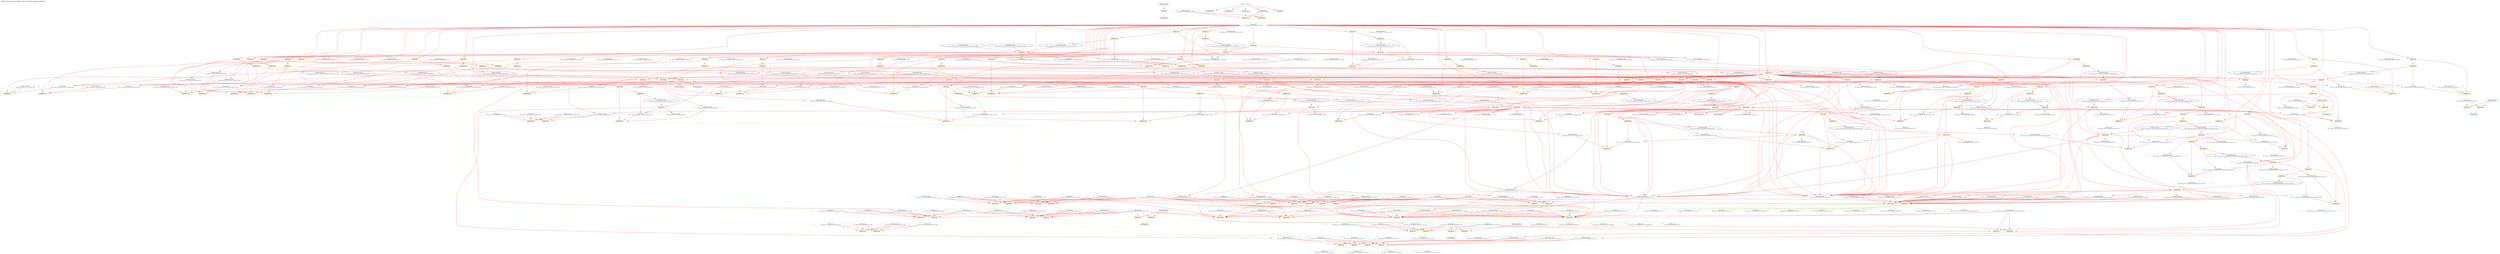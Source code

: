 digraph v3graph {
	graph	[label="MIPS_Harvard_obj_dir/MIPS_Harvard_TB_059_orderg_order.dot",
		 labelloc=t, labeljust=l,
		 //size="7.5,10",
		 rankdir=TB];
	n0x5609ed1c1e50_0	[fontsize=8 label="0x5609ed1cfa40 POST\n TOP->data_read r1 f2", color=CadetBlue];
	n0x5609ed1c1e50_1	[fontsize=8 label="0x5609ed1d0520 POST\n TOP->data_address r1 f8", color=CadetBlue];
	n0x5609ed1c1e50_2	[fontsize=8 label="0x5609ed1c2750 POST\n TOP->data_writedata r1 f8", color=CadetBlue];
	n0x5609ed1c1e50_3	[fontsize=8 label="0x5609ed1d0050 POST\n TOP->data_write r1 f8", color=CadetBlue];
	n0x5609ed1c1e50_4	[fontsize=8 label="0x5609ed1dadd0 POST\n TOP->instr_address r1 f8", color=CadetBlue];
	n0x5609ed1c1e50_5	[fontsize=8 label="0x5609ed1e3f30 POST\n TOP->mips_cpu__DOT__write_data_memory r1 f12", color=CadetBlue];
	n0x5609ed1c1e50_6	[fontsize=8 label="0x5609ed1e3910 POST\n TOP->mips_cpu__DOT__memory_write_memory r1 f12", color=CadetBlue];
	n0x5609ed1c1e50_7	[fontsize=8 label="0x5609ed1df090 POST\n TOP->mips_cpu__DOT__program_counter_plus_four_decode r1 f18", color=CadetBlue];
	n0x5609ed1c1e50_8	[fontsize=8 label="0x5609ed22ebe0 POST\n TOP->mips_cpu__DOT__alu__DOT__ALU_HI_LO_output r1 f24", color=CadetBlue];
	n0x5609ed1c1e50_9	[fontsize=8 label="0x5609ed1e2870 POST\n TOP->mips_cpu__DOT__ALU_function_execute r1 f40", color=CadetBlue];
	n0x5609ed1c1e50_10	[fontsize=8 label="0x5609ed25d590 POST\n TOP->mips_cpu__DOT__hazard_unit__DOT__lwstall r1 f48", color=CadetBlue];
	n0x5609ed1c1e50_11	[fontsize=8 label="0x5609ed25d6f0 POST\n TOP->mips_cpu__DOT__hazard_unit__DOT__branchstall r1 f48", color=CadetBlue];
	n0x5609ed1c1e50_12	[fontsize=8 label="0x5609ed1de450 POST\n TOP->mips_cpu__DOT__program_counter_source_decode r1 f68", color=CadetBlue];
	n0x5609ed1c1e50_13	[fontsize=8 label="0x5609ed1e2e90 POST\n TOP->mips_cpu__DOT__source_B_ALU_execute r1 f84", color=CadetBlue];
	n0x5609ed1c1e50_14	[fontsize=8 label="0x5609ed1e2db0 POST\n TOP->mips_cpu__DOT__source_A_ALU_execute r1 f88", color=CadetBlue];
	n0x5609ed1c1e50_15	[fontsize=8 label="0x5609ed1e3590 POST\n TOP->mips_cpu__DOT__sign_imm_execute r1 f88", color=CadetBlue];
	n0x5609ed1c1e50_16	[fontsize=8 label="0x5609ed1e2790 POST\n TOP->mips_cpu__DOT__ALU_src_B_execute r1 f88", color=CadetBlue];
	n0x5609ed1c1e50_17	[fontsize=8 label="0x5609ed1e2bf0 POST\n TOP->mips_cpu__DOT__register_file_output_A_execute r1 f92", color=CadetBlue];
	n0x5609ed1c1e50_18	[fontsize=8 label="0x5609ed1e2410 POST\n TOP->mips_cpu__DOT__register_destination_execute r1 f112", color=CadetBlue];
	n0x5609ed1c1e50_19	[fontsize=8 label="0x5609ed1e34b0 POST\n TOP->mips_cpu__DOT__Rd_execute r1 f112", color=CadetBlue];
	n0x5609ed1c1e50_20	[fontsize=8 label="0x5609ed1e9be0 POST\n TOP->mips_cpu__DOT__register_file__DOT__LO_reg r1 f154", color=CadetBlue];
	n0x5609ed1c1e50_21	[fontsize=8 label="0x5609ed1e9b00 POST\n TOP->mips_cpu__DOT__register_file__DOT__HI_reg r1 f154", color=CadetBlue];
	n0x5609ed1c1e50_22	[fontsize=8 label="0x5609ed1e2cd0 POST\n TOP->mips_cpu__DOT__register_file_output_B_execute r1 f188", color=CadetBlue];
	n0x5609ed1c1e50_23	[fontsize=8 label="0x5609ed1e4d30 POST\n TOP->mips_cpu__DOT__forward_A_execute r1 f192", color=CadetBlue];
	n0x5609ed1c1e50_24	[fontsize=8 label="0x5609ed1e32f0 POST\n TOP->mips_cpu__DOT__Rs_execute r1 f196", color=CadetBlue];
	n0x5609ed1c1e50_25	[fontsize=8 label="0x5609ed1e3f30 PRE\n TOP->mips_cpu__DOT__write_data_memory r1 f219", color=lightblue];
	n0x5609ed1c1e50_26	[fontsize=8 label="0x5609ed1e3590 PRE\n TOP->mips_cpu__DOT__sign_imm_execute r1 f299", color=lightblue];
	n0x5609ed1c1e50_27	[fontsize=8 label="0x5609ed1ddf10\n TOP->mips_cpu__DOT__HI_LO_output r1 f300", color=skyblue];
	n0x5609ed1c1e50_28	[fontsize=8 label="0x5609ed1f7fa0 POST\n TOP->mips_cpu__DOT__control_unit__DOT__op r1 f300", color=CadetBlue];
	n0x5609ed1c1e50_29	[fontsize=8 label="0x5609ed1f8160 POST\n TOP->mips_cpu__DOT__control_unit__DOT__funct r1 f300", color=CadetBlue];
	n0x5609ed1c1e50_30	[fontsize=8 label="0x5609ed1de990 POST\n TOP->mips_cpu__DOT__branch_decode r1 f300", color=CadetBlue];
	n0x5609ed1c1e50_31	[fontsize=8 label="0x5609ed1e9a20 POST\n TOP->mips_cpu__DOT__register_file__DOT__registers r1 f306", color=CadetBlue];
	n0x5609ed1c1e50_32	[fontsize=8 label="0x5609ed1e4e10 POST\n TOP->mips_cpu__DOT__forward_B_execute r1 f384", color=CadetBlue];
	n0x5609ed1c1e50_33	[fontsize=8 label="0x5609ed1e2bf0 PRE\n TOP->mips_cpu__DOT__register_file_output_A_execute r1 f421", color=lightblue];
	n0x5609ed1c1e50_34	[fontsize=8 label="0x5609ed1e3910 PRE\n TOP->mips_cpu__DOT__memory_write_memory r1 f434", color=lightblue];
	n0x5609ed1c1e50_35	[fontsize=8 label="0x5609ed1e2870 PRE\n TOP->mips_cpu__DOT__ALU_function_execute r1 f467", color=lightblue];
	n0x5609ed1c1e50_36	[fontsize=8 label="0x5609ed1e33d0 POST\n TOP->mips_cpu__DOT__Rt_execute r1 f544", color=CadetBlue];
	n0x5609ed1c1e50_37	[fontsize=8 label="0x5609ed1e47f0 POST\n TOP->mips_cpu__DOT__read_data_writeback r1 f560", color=CadetBlue];
	n0x5609ed1c1e50_38	[fontsize=8 label="0x5609ed1e41d0 POST\n TOP->mips_cpu__DOT__memory_to_register_writeback r1 f560", color=CadetBlue];
	n0x5609ed1c1e50_39	[fontsize=8 label="0x5609ed1e4710 POST\n TOP->mips_cpu__DOT__ALU_output_writeback r1 f560", color=CadetBlue];
	n0x5609ed1c1e50_40	[fontsize=8 label="0x5609ed1e2790 PRE\n TOP->mips_cpu__DOT__ALU_src_B_execute r1 f563", color=lightblue];
	n0x5609ed1c1e50_41	[fontsize=8 label="0x5609ed1e2410 PRE\n TOP->mips_cpu__DOT__register_destination_execute r1 f611", color=lightblue];
	n0x5609ed1c1e50_42	[fontsize=8 label="0x5609ed1e2cd0 PRE\n TOP->mips_cpu__DOT__register_file_output_B_execute r1 f613", color=lightblue];
	n0x5609ed1c1e50_43	[fontsize=8 label="0x5609ed1e9be0 PRE\n TOP->mips_cpu__DOT__register_file__DOT__LO_reg r1 f1102", color=lightblue];
	n0x5609ed1c1e50_44	[fontsize=8 label="0x5609ed1e47f0 PRE\n TOP->mips_cpu__DOT__read_data_writeback r1 f1131", color=lightblue];
	n0x5609ed1c1e50_45	[fontsize=8 label="0x5609ed1e9b00 PRE\n TOP->mips_cpu__DOT__register_file__DOT__HI_reg r1 f1390", color=lightblue];
	n0x5609ed1c1e50_46	[fontsize=8 label="0x5609ed1df090 PRE\n TOP->mips_cpu__DOT__program_counter_plus_four_decode r1 f1447", color=lightblue];
	n0x5609ed1c1e50_47	[fontsize=8 label="0x5609ed1e41d0 PRE\n TOP->mips_cpu__DOT__memory_to_register_writeback r1 f1841", color=lightblue];
	n0x5609ed1c1e50_48	[fontsize=8 label="0x5609ed1e4710 PRE\n TOP->mips_cpu__DOT__ALU_output_writeback r1 f2210", color=lightblue];
	n0x5609ed1c1e50_49	[fontsize=8 label="0x5609ed1e34b0 PRE\n TOP->mips_cpu__DOT__Rd_execute r1 f2660", color=lightblue];
	n0x5609ed1c1e50_50	[fontsize=8 label="0x5609ed1e32f0 PRE\n TOP->mips_cpu__DOT__Rs_execute r1 f2828", color=lightblue];
	n0x5609ed1c1e50_51	[fontsize=8 label="0x5609ed1e33d0 PRE\n TOP->mips_cpu__DOT__Rt_execute r1 f3524", color=lightblue];
	n0x5609ed1c1e50_52	[fontsize=8 label="0x5609ed3d0590 PORD\n TOP->__Vdlyvval__mips_cpu__DOT__register_file__DOT__registers__v0 r1 f9697", color=NavyBlue];
	n0x5609ed1c1e50_53	[fontsize=8 label="0x5609ed3c9720 PORD\n TOP->__Vdlyvdim0__mips_cpu__DOT__register_file__DOT__registers__v0 r1 f9697", color=NavyBlue];
	n0x5609ed1c1e50_54	[fontsize=8 label="0x5609ed1dde30 POST\n TOP->mips_cpu__DOT__internal_clk r1 f204584", color=CadetBlue];
	n55	[fontsize=8 label="*INPUTS* r1 f409173", color=green];
	n0x5609ed1c1e50_56	[fontsize=8 label="0x5609ed1d6bc0\n TOP->reset r2 f1", color=skyblue];
	n0x5609ed1c1e50_57	[fontsize=8 label="0x5609ed1c9a20\n TOP->instr_readdata r2 f1", color=skyblue];
	n0x5609ed1c1e50_58	[fontsize=8 label="0x5609ed1cb7f0\n TOP->data_readdata r2 f1", color=skyblue];
	n0x5609ed1c1e50_59	[fontsize=8 label="0x5609ed1e66b0\n INITIAL r2 f2", color=yellow];
	n0x5609ed1c1e50_60	[fontsize=8 label="0x5609ed1ce1c0\n TOP->clk r2 f204585", color=skyblue];
	n0x5609ed1c1e50_61	[fontsize=8 label="0x5609ed1d20b0\n TOP->clk_enable r2 f204585", color=skyblue];
	n0x5609ed1c1e50_62	[fontsize=8 label="0x5609ed1cfa40\n TOP->data_read r3 f1", color=skyblue];
	n0x5609ed1c1e50_63	[fontsize=8 label="0x5609ed1e61d0\n ASSIGNW r3 f102292", color=yellow];
	n0x5609ed1c1e50_64	[fontsize=8 label="0x5609ed3eb580\n ASSIGNW r3 f102292", color=yellow];
	n0x5609ed1c1e50_65	[fontsize=8 label="0x5609ed1dde30\n TOP->mips_cpu__DOT__internal_clk r4 f102289", color=skyblue];
	n0x5609ed1c1e50_66	[fontsize=8 label="0x5609ed3c4470\n ACTIVE r5 f48", color=yellow];
	n0x5609ed1c1e50_67	[fontsize=8 label="0x5609ed3d63d0\n ACTIVE r5 f48", color=yellow];
	n0x5609ed1c1e50_68	[fontsize=8 label="0x5609ed3c7be0\n ACTIVE r5 f232", color=yellow];
	n0x5609ed1c1e50_69	[fontsize=8 label="0x5609ed3e9950\n ACTIVE r5 f335", color=yellow];
	n0x5609ed1c1e50_70	[fontsize=8 label="0x5609ed45c220\n ACTIVE r5 f388", color=yellow];
	n0x5609ed1c1e50_71	[fontsize=8 label="0x5609ed3fb150\n ACTIVE r5 f400", color=yellow];
	n0x5609ed1c1e50_72	[fontsize=8 label="0x5609ed3d8920\n ACTIVE r5 f400", color=yellow];
	n0x5609ed1c1e50_73	[fontsize=8 label="0x5609ed44a2b0\n ACTIVE r5 f400", color=yellow];
	n0x5609ed1c1e50_74	[fontsize=8 label="0x5609ed3d37d0\n ACTIVE r5 f423", color=yellow];
	n0x5609ed1c1e50_75	[fontsize=8 label="0x5609ed3da0a0\n ACTIVE r5 f423", color=yellow];
	n0x5609ed1c1e50_76	[fontsize=8 label="0x5609ed3e6b80\n ACTIVE r5 f446", color=yellow];
	n0x5609ed1c1e50_77	[fontsize=8 label="0x5609ed3e1a80\n ACTIVE r5 f447", color=yellow];
	n0x5609ed1c1e50_78	[fontsize=8 label="0x5609ed3cb630\n ACTIVE r5 f508", color=yellow];
	n0x5609ed1c1e50_79	[fontsize=8 label="0x5609ed3f1830\n ACTIVE r5 f514", color=yellow];
	n0x5609ed1c1e50_80	[fontsize=8 label="0x5609ed3d6bc0\n ACTIVE r5 f544", color=yellow];
	n0x5609ed1c1e50_81	[fontsize=8 label="0x5609ed456300\n ACTIVE r5 f544", color=yellow];
	n0x5609ed1c1e50_82	[fontsize=8 label="0x5609ed3e5eb0\n ACTIVE r5 f620", color=yellow];
	n0x5609ed1c1e50_83	[fontsize=8 label="0x5609ed3e4180\n ACTIVE r5 f623", color=yellow];
	n0x5609ed1c1e50_84	[fontsize=8 label="0x5609ed3d78c0\n ACTIVE r5 f652", color=yellow];
	n0x5609ed1c1e50_85	[fontsize=8 label="0x5609ed3df250\n ACTIVE r5 f711", color=yellow];
	n0x5609ed1c1e50_86	[fontsize=8 label="0x5609ed3c8fa0\n ACTIVE r5 f724", color=yellow];
	n0x5609ed1c1e50_87	[fontsize=8 label="0x5609ed3f1920\n ACTIVE r5 f802", color=yellow];
	n0x5609ed1c1e50_88	[fontsize=8 label="0x5609ed3dff00\n ACTIVE r5 f1080", color=yellow];
	n0x5609ed1c1e50_89	[fontsize=8 label="0x5609ed3e0470\n ACTIVE r5 f1257", color=yellow];
	n0x5609ed1c1e50_90	[fontsize=8 label="0x5609ed3d7680\n ACTIVE r5 f1335", color=yellow];
	n0x5609ed1c1e50_91	[fontsize=8 label="0x5609ed3d4a90\n ACTIVE r5 f1466", color=yellow];
	n0x5609ed1c1e50_92	[fontsize=8 label="0x5609ed3cf5f0\n ACTIVE r5 f1545", color=yellow];
	n0x5609ed1c1e50_93	[fontsize=8 label="0x5609ed3ea600\n ACTIVE r5 f1692", color=yellow];
	n0x5609ed1c1e50_94	[fontsize=8 label="0x5609ed3c8890\n ACTIVE r5 f2208", color=yellow];
	n0x5609ed1c1e50_95	[fontsize=8 label="0x5609ed3d1a20\n ACTIVE r5 f2346", color=yellow];
	n0x5609ed1c1e50_96	[fontsize=8 label="0x5609ed3fa7b0\n ACTIVE r5 f2402", color=yellow];
	n0x5609ed1c1e50_97	[fontsize=8 label="0x5609ecffe870\n ACTIVE r5 f2499", color=yellow];
	n0x5609ed1c1e50_98	[fontsize=8 label="0x5609ed3ca8d0\n ACTIVE r5 f2771", color=yellow];
	n0x5609ed1c1e50_99	[fontsize=8 label="0x5609ed3c5610\n ACTIVE r5 f2773", color=yellow];
	n0x5609ed1c1e50_100	[fontsize=8 label="0x5609ed3c90f0\n ACTIVE r5 f3025", color=yellow];
	n0x5609ed1c1e50_101	[fontsize=8 label="0x5609ed3e34d0\n ACTIVE r5 f3959", color=yellow];
	n0x5609ed1c1e50_102	[fontsize=8 label="0x5609ed3e4fc0\n ACTIVE r5 f4069", color=yellow];
	n0x5609ed1c1e50_103	[fontsize=8 label="0x5609ed3f9ae0\n ACTIVE r5 f4250", color=yellow];
	n0x5609ed1c1e50_104	[fontsize=8 label="0x5609ed3c9cc0\n ACTIVE r5 f10314", color=yellow];
	n0x5609ed1c1e50_105	[fontsize=8 label="0x5609ed2de470\n ACTIVE r5 f11872", color=yellow];
	n0x5609ed1c1e50_106	[fontsize=8 label="0x5609ed2df350\n ACTIVE r5 f31192", color=yellow];
	n0x5609ed1c1e50_107	[fontsize=8 label="0x5609ed3c4cf0\n ASSIGNPRE r6 f219", color=yellow];
	n0x5609ed1c1e50_108	[fontsize=8 label="0x5609ed3e8040\n ASSIGNPRE r6 f299", color=yellow];
	n0x5609ed1c1e50_109	[fontsize=8 label="0x5609ed3f13f0\n ASSIGNPRE r6 f421", color=yellow];
	n0x5609ed1c1e50_110	[fontsize=8 label="0x5609ed3e1650\n ASSIGNPRE r6 f434", color=yellow];
	n0x5609ed1c1e50_111	[fontsize=8 label="0x5609ed3d42b0\n ASSIGNPRE r6 f467", color=yellow];
	n0x5609ed1c1e50_112	[fontsize=8 label="0x5609ed3e5880\n ASSIGNPRE r6 f563", color=yellow];
	n0x5609ed1c1e50_113	[fontsize=8 label="0x5609ed3e2530\n ASSIGNPRE r6 f611", color=yellow];
	n0x5609ed1c1e50_114	[fontsize=8 label="0x5609ed471430\n ASSIGNPRE r6 f613", color=yellow];
	n0x5609ed1c1e50_115	[fontsize=8 label="0x5609ed3e4c70\n ASSIGNPRE r6 f1102", color=yellow];
	n0x5609ed1c1e50_116	[fontsize=8 label="0x5609ed3ea1d0\n ASSIGNPRE r6 f1131", color=yellow];
	n0x5609ed1c1e50_117	[fontsize=8 label="0x5609ed3c6f10\n ASSIGNPRE r6 f1390", color=yellow];
	n0x5609ed1c1e50_118	[fontsize=8 label="0x5609ed3dde30\n ASSIGNPRE r6 f1447", color=yellow];
	n0x5609ed1c1e50_119	[fontsize=8 label="0x5609ed3fa370\n ASSIGNPRE r6 f1841", color=yellow];
	n0x5609ed1c1e50_120	[fontsize=8 label="0x5609ed3ca4a0\n ASSIGNPRE r6 f2210", color=yellow];
	n0x5609ed1c1e50_121	[fontsize=8 label="0x5609ed3d5030\n ASSIGNPRE r6 f2660", color=yellow];
	n0x5609ed1c1e50_122	[fontsize=8 label="0x5609ed3d54b0\n ASSIGNPRE r6 f2828", color=yellow];
	n0x5609ed1c1e50_123	[fontsize=8 label="0x5609ed3d4970\n ASSIGNPRE r6 f3524", color=yellow];
	n0x5609ed1c1e50_124	[fontsize=8 label="0x5609ed3cfb90\n ASSIGNPRE r6 f10007", color=yellow];
	n0x5609ed1c1e50_125	[fontsize=8 label="0x5609ed3c4920 PORD\n TOP->__Vdly__mips_cpu__DOT__write_data_memory r7 f203", color=NavyBlue];
	n0x5609ed1c1e50_126	[fontsize=8 label="0x5609ed3d7cb0 PORD\n TOP->__Vdly__mips_cpu__DOT__sign_imm_execute r7 f207", color=NavyBlue];
	n0x5609ed1c1e50_127	[fontsize=8 label="0x5609ed3c6dd0 PORD\n TOP->__Vdly__mips_cpu__DOT__register_file_output_A_execute r7 f325", color=NavyBlue];
	n0x5609ed1c1e50_128	[fontsize=8 label="0x5609ed3e1280 PORD\n TOP->__Vdly__mips_cpu__DOT__memory_write_memory r7 f418", color=NavyBlue];
	n0x5609ed1c1e50_129	[fontsize=8 label="0x5609ed471050 PORD\n TOP->__Vdly__mips_cpu__DOT__register_file_output_B_execute r7 f421", color=NavyBlue];
	n0x5609ed1c1e50_130	[fontsize=8 label="0x5609ed45bef0 PORD\n TOP->__Vdly__mips_cpu__DOT__ALU_function_execute r7 f423", color=NavyBlue];
	n0x5609ed1c1e50_131	[fontsize=8 label="0x5609ed3fb4f0 PORD\n TOP->__Vdly__mips_cpu__DOT__ALU_src_B_execute r7 f471", color=NavyBlue];
	n0x5609ed1c1e50_132	[fontsize=8 label="0x5609ed3d9150 PORD\n TOP->__Vdly__mips_cpu__DOT__register_destination_execute r7 f495", color=NavyBlue];
	n0x5609ed1c1e50_133	[fontsize=8 label="0x5609ed3e9e00 PORD\n TOP->__Vdly__mips_cpu__DOT__read_data_writeback r7 f567", color=NavyBlue];
	n0x5609ed1c1e50_134	[fontsize=8 label="0x5609ed3d2490 PORD\n TOP->__Vdly__mips_cpu__DOT__register_file__DOT__LO_reg r7 f944", color=NavyBlue];
	n0x5609ed1c1e50_135	[fontsize=8 label="0x5609ed3c3ac0 PORD\n TOP->__Vdly__mips_cpu__DOT__register_file__DOT__HI_reg r7 f1232", color=NavyBlue];
	n0x5609ed1c1e50_136	[fontsize=8 label="0x5609ed3f9f90 PORD\n TOP->__Vdly__mips_cpu__DOT__memory_to_register_writeback r7 f1277", color=NavyBlue];
	n0x5609ed1c1e50_137	[fontsize=8 label="0x5609ed3d7770 PORD\n TOP->__Vdly__mips_cpu__DOT__program_counter_plus_four_decode r7 f1425", color=NavyBlue];
	n0x5609ed1c1e50_138	[fontsize=8 label="0x5609ed3ca0d0 PORD\n TOP->__Vdly__mips_cpu__DOT__ALU_output_writeback r7 f1646", color=NavyBlue];
	n0x5609ed1c1e50_139	[fontsize=8 label="0x5609ed3c91e0 PORD\n TOP->__Vdly__mips_cpu__DOT__Rd_execute r7 f2544", color=NavyBlue];
	n0x5609ed1c1e50_140	[fontsize=8 label="0x5609ed3d1b10 PORD\n TOP->__Vdly__mips_cpu__DOT__Rs_execute r7 f2628", color=NavyBlue];
	n0x5609ed1c1e50_141	[fontsize=8 label="0x5609ed3c5700 PORD\n TOP->__Vdly__mips_cpu__DOT__Rt_execute r7 f2976", color=NavyBlue];
	n0x5609ed1c1e50_142	[fontsize=8 label="0x5609ed3d2640 PORD\n TOP->__Vdlyvset__mips_cpu__DOT__register_file__DOT__registers__v0 r7 f9698", color=NavyBlue];
	n0x5609ed1c1e50_143	[fontsize=8 label="0x5609ed34ed20\n ALWAYS r8 f202", color=yellow];
	n0x5609ed1c1e50_144	[fontsize=8 label="0x5609ed34df50\n ALWAYS r8 f206", color=yellow];
	n0x5609ed1c1e50_145	[fontsize=8 label="0x5609ed34dc50\n ALWAYS r8 f324", color=yellow];
	n0x5609ed1c1e50_146	[fontsize=8 label="0x5609ed359750\n ALWAYS r8 f417", color=yellow];
	n0x5609ed1c1e50_147	[fontsize=8 label="0x5609ed34dad0\n ALWAYS r8 f420", color=yellow];
	n0x5609ed1c1e50_148	[fontsize=8 label="0x5609ed34ea20\n ALWAYS r8 f422", color=yellow];
	n0x5609ed1c1e50_149	[fontsize=8 label="0x5609ed34e0d0\n ALWAYS r8 f470", color=yellow];
	n0x5609ed1c1e50_150	[fontsize=8 label="0x5609ed34e720\n ALWAYS r8 f494", color=yellow];
	n0x5609ed1c1e50_151	[fontsize=8 label="0x5609ed35be50\n ALWAYS r8 f566", color=yellow];
	n0x5609ed1c1e50_152	[fontsize=8 label="0x5609ed3461c0\n ALWAYS r8 f943", color=yellow];
	n0x5609ed1c1e50_153	[fontsize=8 label="0x5609ed346340\n ALWAYS r8 f1231", color=yellow];
	n0x5609ed1c1e50_154	[fontsize=8 label="0x5609ed34d2a0\n ALWAYS r8 f1276", color=yellow];
	n0x5609ed1c1e50_155	[fontsize=8 label="0x5609ed3496b0\n ALWAYS r8 f1424", color=yellow];
	n0x5609ed1c1e50_156	[fontsize=8 label="0x5609ed35c2d0\n ALWAYS r8 f1645", color=yellow];
	n0x5609ed1c1e50_157	[fontsize=8 label="0x5609ed34ef60\n ALWAYS r8 f2543", color=yellow];
	n0x5609ed1c1e50_158	[fontsize=8 label="0x5609ed34f0e0\n ALWAYS r8 f2627", color=yellow];
	n0x5609ed1c1e50_159	[fontsize=8 label="0x5609ed34ede0\n ALWAYS r8 f2975", color=yellow];
	n0x5609ed1c1e50_160	[fontsize=8 label="0x5609ed3467c0\n ALWAYS r8 f9697", color=yellow];
	n0x5609ed1c1e50_161	[fontsize=8 label="0x5609ed1dec30 PRE\n TOP->mips_cpu__DOT__ALU_function_decode r9 f1", color=lightblue];
	n0x5609ed1c1e50_162	[fontsize=8 label="0x5609ed1de8b0 PRE\n TOP->mips_cpu__DOT__register_destination_decode r9 f1", color=lightblue];
	n0x5609ed1c1e50_163	[fontsize=8 label="0x5609ed1de7d0 PRE\n TOP->mips_cpu__DOT__ALU_src_B_decode r9 f1", color=lightblue];
	n0x5609ed1c1e50_164	[fontsize=8 label="0x5609ed1e2330 PRE\n TOP->mips_cpu__DOT__sign_imm_decode r9 f1", color=lightblue];
	n0x5609ed1c1e50_165	[fontsize=8 label="0x5609ed1e1fb0 PRE\n TOP->mips_cpu__DOT__register_file_output_A_decode r9 f1", color=lightblue];
	n0x5609ed1c1e50_166	[fontsize=8 label="0x5609ed1e2090 PRE\n TOP->mips_cpu__DOT__register_file_output_B_decode r9 f1", color=lightblue];
	n0x5609ed1c1e50_167	[fontsize=8 label="0x5609ed1e2f70 PRE\n TOP->mips_cpu__DOT__write_data_execute r9 f1", color=lightblue];
	n0x5609ed1c1e50_168	[fontsize=8 label="0x5609ed1cb7f0 PRE\n TOP->data_readdata r9 f1", color=lightblue];
	n0x5609ed1c1e50_169	[fontsize=8 label="0x5609ed1cb7f0 POST\n TOP->data_readdata r9 f1", color=CadetBlue];
	n0x5609ed1c1e50_170	[fontsize=8 label="0x5609ed1e25d0 POST\n TOP->mips_cpu__DOT__memory_write_execute r9 f5", color=CadetBlue];
	n0x5609ed1c1e50_171	[fontsize=8 label="0x5609ed1e40f0 POST\n TOP->mips_cpu__DOT__hi_lo_register_write_writeback r9 f6", color=CadetBlue];
	n0x5609ed1c1e50_172	[fontsize=8 label="0x5609ed3e1280\n TOP->__Vdly__mips_cpu__DOT__memory_write_memory r9 f14", color=skyblue];
	n0x5609ed1c1e50_173	[fontsize=8 label="0x5609ed3c4920\n TOP->__Vdly__mips_cpu__DOT__write_data_memory r9 f14", color=skyblue];
	n0x5609ed1c1e50_174	[fontsize=8 label="0x5609ed3d7770\n TOP->__Vdly__mips_cpu__DOT__program_counter_plus_four_decode r9 f20", color=skyblue];
	n0x5609ed1c1e50_175	[fontsize=8 label="0x5609ed1de0d0 POST\n TOP->mips_cpu__DOT__program_counter_fetch r9 f27", color=CadetBlue];
	n0x5609ed1c1e50_176	[fontsize=8 label="0x5609ed1e2330 POST\n TOP->mips_cpu__DOT__sign_imm_decode r9 f37", color=CadetBlue];
	n0x5609ed1c1e50_177	[fontsize=8 label="0x5609ed45bef0\n TOP->__Vdly__mips_cpu__DOT__ALU_function_execute r9 f42", color=skyblue];
	n0x5609ed1c1e50_178	[fontsize=8 label="0x5609ed1e3830 POST\n TOP->mips_cpu__DOT__memory_to_register_memory r9 f53", color=CadetBlue];
	n0x5609ed1c1e50_179	[fontsize=8 label="0x5609ed3fb4f0\n TOP->__Vdly__mips_cpu__DOT__ALU_src_B_execute r9 f90", color=skyblue];
	n0x5609ed1c1e50_180	[fontsize=8 label="0x5609ed3d7cb0\n TOP->__Vdly__mips_cpu__DOT__sign_imm_execute r9 f90", color=skyblue];
	n0x5609ed1c1e50_181	[fontsize=8 label="0x5609ed1e4630 POST\n TOP->mips_cpu__DOT__ALU_LO_output_writeback r9 f93", color=CadetBlue];
	n0x5609ed1c1e50_182	[fontsize=8 label="0x5609ed3c6dd0\n TOP->__Vdly__mips_cpu__DOT__register_file_output_A_execute r9 f94", color=skyblue];
	n0x5609ed1c1e50_183	[fontsize=8 label="0x5609ed3c91e0\n TOP->__Vdly__mips_cpu__DOT__Rd_execute r9 f114", color=skyblue];
	n0x5609ed1c1e50_184	[fontsize=8 label="0x5609ed3d9150\n TOP->__Vdly__mips_cpu__DOT__register_destination_execute r9 f114", color=skyblue];
	n0x5609ed1c1e50_185	[fontsize=8 label="0x5609ed1e1fb0 POST\n TOP->mips_cpu__DOT__register_file_output_A_decode r9 f151", color=CadetBlue];
	n0x5609ed1c1e50_186	[fontsize=8 label="0x5609ed1e2090 POST\n TOP->mips_cpu__DOT__register_file_output_B_decode r9 f151", color=CadetBlue];
	n0x5609ed1c1e50_187	[fontsize=8 label="0x5609ed3c3ac0\n TOP->__Vdly__mips_cpu__DOT__register_file__DOT__HI_reg r9 f156", color=skyblue];
	n0x5609ed1c1e50_188	[fontsize=8 label="0x5609ed3d2490\n TOP->__Vdly__mips_cpu__DOT__register_file__DOT__LO_reg r9 f156", color=skyblue];
	n0x5609ed1c1e50_189	[fontsize=8 label="0x5609ed1e2f70 POST\n TOP->mips_cpu__DOT__write_data_execute r9 f185", color=CadetBlue];
	n0x5609ed1c1e50_190	[fontsize=8 label="0x5609ed1e4550 POST\n TOP->mips_cpu__DOT__ALU_HI_output_writeback r9 f189", color=CadetBlue];
	n0x5609ed1c1e50_191	[fontsize=8 label="0x5609ed471050\n TOP->__Vdly__mips_cpu__DOT__register_file_output_B_execute r9 f190", color=skyblue];
	n0x5609ed1c1e50_192	[fontsize=8 label="0x5609ed3d1b10\n TOP->__Vdly__mips_cpu__DOT__Rs_execute r9 f198", color=skyblue];
	n0x5609ed1c1e50_193	[fontsize=8 label="0x5609ed1e4630 PRE\n TOP->mips_cpu__DOT__ALU_LO_output_writeback r9 f243", color=lightblue];
	n0x5609ed1c1e50_194	[fontsize=8 label="0x5609ed1de7d0 POST\n TOP->mips_cpu__DOT__ALU_src_B_decode r9 f301", color=CadetBlue];
	n0x5609ed1c1e50_195	[fontsize=8 label="0x5609ed1de8b0 POST\n TOP->mips_cpu__DOT__register_destination_decode r9 f301", color=CadetBlue];
	n0x5609ed1c1e50_196	[fontsize=8 label="0x5609ed1dec30 POST\n TOP->mips_cpu__DOT__ALU_function_decode r9 f301", color=CadetBlue];
	n0x5609ed1c1e50_197	[fontsize=8 label="0x5609ed3d0590\n TOP->__Vdlyvval__mips_cpu__DOT__register_file__DOT__registers__v0 r9 f307", color=skyblue];
	n0x5609ed1c1e50_198	[fontsize=8 label="0x5609ed3c9720\n TOP->__Vdlyvdim0__mips_cpu__DOT__register_file__DOT__registers__v0 r9 f307", color=skyblue];
	n0x5609ed1c1e50_199	[fontsize=8 label="0x5609ed3d2640\n TOP->__Vdlyvset__mips_cpu__DOT__register_file__DOT__registers__v0 r9 f308", color=skyblue];
	n0x5609ed1c1e50_200	[fontsize=8 label="0x5609ed1e3bb0 POST\n TOP->mips_cpu__DOT__ALU_output_memory r9 f353", color=CadetBlue];
	n0x5609ed1c1e50_201	[fontsize=8 label="0x5609ed1e25d0 PRE\n TOP->mips_cpu__DOT__memory_write_execute r9 f396", color=lightblue];
	n0x5609ed1c1e50_202	[fontsize=8 label="0x5609ed1e4550 PRE\n TOP->mips_cpu__DOT__ALU_HI_output_writeback r9 f435", color=lightblue];
	n0x5609ed1c1e50_203	[fontsize=8 label="0x5609ed1e40f0 PRE\n TOP->mips_cpu__DOT__hi_lo_register_write_writeback r9 f443", color=lightblue];
	n0x5609ed1c1e50_204	[fontsize=8 label="0x5609ed3c5700\n TOP->__Vdly__mips_cpu__DOT__Rt_execute r9 f546", color=skyblue];
	n0x5609ed1c1e50_205	[fontsize=8 label="0x5609ed3ca0d0\n TOP->__Vdly__mips_cpu__DOT__ALU_output_writeback r9 f562", color=skyblue];
	n0x5609ed1c1e50_206	[fontsize=8 label="0x5609ed3f9f90\n TOP->__Vdly__mips_cpu__DOT__memory_to_register_writeback r9 f562", color=skyblue];
	n0x5609ed1c1e50_207	[fontsize=8 label="0x5609ed3e9e00\n TOP->__Vdly__mips_cpu__DOT__read_data_writeback r9 f562", color=skyblue];
	n0x5609ed1c1e50_208	[fontsize=8 label="0x5609ed1e4010 POST\n TOP->mips_cpu__DOT__register_write_writeback r9 f581", color=CadetBlue];
	n0x5609ed1c1e50_209	[fontsize=8 label="0x5609ed1e4390 POST\n TOP->mips_cpu__DOT__write_register_writeback r9 f581", color=CadetBlue];
	n0x5609ed1c1e50_210	[fontsize=8 label="0x5609ed1e3830 PRE\n TOP->mips_cpu__DOT__memory_to_register_memory r9 f659", color=lightblue];
	n0x5609ed1c1e50_211	[fontsize=8 label="0x5609ed1e3bb0 PRE\n TOP->mips_cpu__DOT__ALU_output_memory r9 f728", color=lightblue];
	n0x5609ed1c1e50_212	[fontsize=8 label="0x5609ed1defb0 POST\n TOP->mips_cpu__DOT__instruction_decode r9 f759", color=CadetBlue];
	n0x5609ed1c1e50_213	[fontsize=8 label="0x5609ed1de0d0 PRE\n TOP->mips_cpu__DOT__program_counter_fetch r9 f1309", color=lightblue];
	n0x5609ed1c1e50_214	[fontsize=8 label="0x5609ed1defb0 PRE\n TOP->mips_cpu__DOT__instruction_decode r9 f1592", color=lightblue];
	n0x5609ed1c1e50_215	[fontsize=8 label="0x5609ed1e4390 PRE\n TOP->mips_cpu__DOT__write_register_writeback r9 f3379", color=lightblue];
	n0x5609ed1c1e50_216	[fontsize=8 label="0x5609ed1e4010 PRE\n TOP->mips_cpu__DOT__register_write_writeback r9 f3670", color=lightblue];
	n0x5609ed1c1e50_217	[fontsize=8 label="0x5609ed3c7b20\n ASSIGNPOST r10 f12", color=yellow];
	n0x5609ed1c1e50_218	[fontsize=8 label="0x5609ed3e19c0\n ASSIGNPOST r10 f12", color=yellow];
	n0x5609ed1c1e50_219	[fontsize=8 label="0x5609ed3d9030\n ASSIGNPOST r10 f18", color=yellow];
	n0x5609ed1c1e50_220	[fontsize=8 label="0x5609ed3d2c30\n ASSIGNPOST r10 f40", color=yellow];
	n0x5609ed1c1e50_221	[fontsize=8 label="0x5609ed45c160\n ASSIGNPOST r10 f88", color=yellow];
	n0x5609ed1c1e50_222	[fontsize=8 label="0x5609ed3da7f0\n ASSIGNPOST r10 f88", color=yellow];
	n0x5609ed1c1e50_223	[fontsize=8 label="0x5609ed3f1770\n ASSIGNPOST r10 f92", color=yellow];
	n0x5609ed1c1e50_224	[fontsize=8 label="0x5609ed3c8ee0\n ASSIGNPOST r10 f112", color=yellow];
	n0x5609ed1c1e50_225	[fontsize=8 label="0x5609ed3d4df0\n ASSIGNPOST r10 f112", color=yellow];
	n0x5609ed1c1e50_226	[fontsize=8 label="0x5609ed3e4d30\n ASSIGNPOST r10 f154", color=yellow];
	n0x5609ed1c1e50_227	[fontsize=8 label="0x5609ed3d7320\n ASSIGNPOST r10 f154", color=yellow];
	n0x5609ed1c1e50_228	[fontsize=8 label="0x5609ed4717b0\n ASSIGNPOST r10 f188", color=yellow];
	n0x5609ed1c1e50_229	[fontsize=8 label="0x5609ed3d5270\n ASSIGNPOST r10 f196", color=yellow];
	n0x5609ed1c1e50_230	[fontsize=8 label="0x5609ed3e9520\n ASSIGNPRE r10 f242", color=yellow];
	n0x5609ed1c1e50_231	[fontsize=8 label="0x5609ed3cf9e0\n ALWAYSPOST r10 f306", color=yellow];
	n0x5609ed1c1e50_232	[fontsize=8 label="0x5609ed3da5e0\n ASSIGNPRE r10 f395", color=yellow];
	n0x5609ed1c1e50_233	[fontsize=8 label="0x5609ed3e3d50\n ASSIGNPRE r10 f434", color=yellow];
	n0x5609ed1c1e50_234	[fontsize=8 label="0x5609ed3e6740\n ASSIGNPRE r10 f441", color=yellow];
	n0x5609ed1c1e50_235	[fontsize=8 label="0x5609ed3d44f0\n ASSIGNPOST r10 f544", color=yellow];
	n0x5609ed1c1e50_236	[fontsize=8 label="0x5609ed3ea540\n ASSIGNPOST r10 f560", color=yellow];
	n0x5609ed1c1e50_237	[fontsize=8 label="0x5609ed3fa6f0\n ASSIGNPOST r10 f560", color=yellow];
	n0x5609ed1c1e50_238	[fontsize=8 label="0x5609ed3ca810\n ASSIGNPOST r10 f560", color=yellow];
	n0x5609ed1c1e50_239	[fontsize=8 label="0x5609ecfff100\n ASSIGNPRE r10 f658", color=yellow];
	n0x5609ed1c1e50_240	[fontsize=8 label="0x5609ed3dfad0\n ASSIGNPRE r10 f727", color=yellow];
	n0x5609ed1c1e50_241	[fontsize=8 label="0x5609ed3de6a0\n ASSIGNPRE r10 f1308", color=yellow];
	n0x5609ed1c1e50_242	[fontsize=8 label="0x5609ed3d85e0\n ASSIGNPRE r10 f1589", color=yellow];
	n0x5609ed1c1e50_243	[fontsize=8 label="0x5609ed3e30a0\n ASSIGNPRE r10 f3378", color=yellow];
	n0x5609ed1c1e50_244	[fontsize=8 label="0x5609ed3f96b0\n ASSIGNPRE r10 f3669", color=yellow];
	n0x5609ed1c1e50_245	[fontsize=8 label="0x5609ed1e3f30\n TOP->mips_cpu__DOT__write_data_memory r11 f9", color=skyblue];
	n0x5609ed1c1e50_246	[fontsize=8 label="0x5609ed1e3910\n TOP->mips_cpu__DOT__memory_write_memory r11 f9", color=skyblue];
	n0x5609ed1c1e50_247	[fontsize=8 label="0x5609ed1df090\n TOP->mips_cpu__DOT__program_counter_plus_four_decode r11 f15", color=skyblue];
	n0x5609ed1c1e50_248	[fontsize=8 label="0x5609ed1e2870\n TOP->mips_cpu__DOT__ALU_function_execute r11 f37", color=skyblue];
	n0x5609ed1c1e50_249	[fontsize=8 label="0x5609ed1e2790\n TOP->mips_cpu__DOT__ALU_src_B_execute r11 f85", color=skyblue];
	n0x5609ed1c1e50_250	[fontsize=8 label="0x5609ed1e3590\n TOP->mips_cpu__DOT__sign_imm_execute r11 f85", color=skyblue];
	n0x5609ed1c1e50_251	[fontsize=8 label="0x5609ed1e2bf0\n TOP->mips_cpu__DOT__register_file_output_A_execute r11 f89", color=skyblue];
	n0x5609ed1c1e50_252	[fontsize=8 label="0x5609ed1e2410\n TOP->mips_cpu__DOT__register_destination_execute r11 f109", color=skyblue];
	n0x5609ed1c1e50_253	[fontsize=8 label="0x5609ed1e34b0\n TOP->mips_cpu__DOT__Rd_execute r11 f109", color=skyblue];
	n0x5609ed1c1e50_254	[fontsize=8 label="0x5609ed3e9180 PORD\n TOP->__Vdly__mips_cpu__DOT__ALU_LO_output_writeback r11 f146", color=NavyBlue];
	n0x5609ed1c1e50_255	[fontsize=8 label="0x5609ed1e9be0\n TOP->mips_cpu__DOT__register_file__DOT__LO_reg r11 f151", color=skyblue];
	n0x5609ed1c1e50_256	[fontsize=8 label="0x5609ed1e9b00\n TOP->mips_cpu__DOT__register_file__DOT__HI_reg r11 f151", color=skyblue];
	n0x5609ed1c1e50_257	[fontsize=8 label="0x5609ed1e2cd0\n TOP->mips_cpu__DOT__register_file_output_B_execute r11 f185", color=skyblue];
	n0x5609ed1c1e50_258	[fontsize=8 label="0x5609ed1e32f0\n TOP->mips_cpu__DOT__Rs_execute r11 f193", color=skyblue];
	n0x5609ed1c1e50_259	[fontsize=8 label="0x5609ed3e3980 PORD\n TOP->__Vdly__mips_cpu__DOT__ALU_HI_output_writeback r11 f242", color=NavyBlue];
	n0x5609ed1c1e50_260	[fontsize=8 label="0x5609ed1e9a20\n TOP->mips_cpu__DOT__register_file__DOT__registers r11 f301", color=skyblue];
	n0x5609ed1c1e50_261	[fontsize=8 label="0x5609ed3df700 PORD\n TOP->__Vdly__mips_cpu__DOT__ALU_output_memory r11 f371", color=NavyBlue];
	n0x5609ed1c1e50_262	[fontsize=8 label="0x5609ed3d01e0 PORD\n TOP->__Vdly__mips_cpu__DOT__memory_write_execute r11 f387", color=NavyBlue];
	n0x5609ed1c1e50_263	[fontsize=8 label="0x5609ed3e6360 PORD\n TOP->__Vdly__mips_cpu__DOT__hi_lo_register_write_writeback r11 f433", color=NavyBlue];
	n0x5609ed1c1e50_264	[fontsize=8 label="0x5609ed1e33d0\n TOP->mips_cpu__DOT__Rt_execute r11 f541", color=skyblue];
	n0x5609ed1c1e50_265	[fontsize=8 label="0x5609ed1e41d0\n TOP->mips_cpu__DOT__memory_to_register_writeback r11 f557", color=skyblue];
	n0x5609ed1c1e50_266	[fontsize=8 label="0x5609ed1e47f0\n TOP->mips_cpu__DOT__read_data_writeback r11 f557", color=skyblue];
	n0x5609ed1c1e50_267	[fontsize=8 label="0x5609ed1e4710\n TOP->mips_cpu__DOT__ALU_output_writeback r11 f557", color=skyblue];
	n0x5609ed1c1e50_268	[fontsize=8 label="0x5609ecffed20 PORD\n TOP->__Vdly__mips_cpu__DOT__memory_to_register_memory r11 f602", color=NavyBlue];
	n0x5609ed1c1e50_269	[fontsize=8 label="0x5609ed3d4b80 PORD\n TOP->__Vdly__mips_cpu__DOT__instruction_decode r11 f829", color=NavyBlue];
	n0x5609ed1c1e50_270	[fontsize=8 label="0x5609ed3e0560 PORD\n TOP->__Vdly__mips_cpu__DOT__program_counter_fetch r11 f1278", color=NavyBlue];
	n0x5609ed1c1e50_271	[fontsize=8 label="0x5609ed3e2d00 PORD\n TOP->__Vdly__mips_cpu__DOT__write_register_writeback r11 f2794", color=NavyBlue];
	n0x5609ed1c1e50_272	[fontsize=8 label="0x5609ed3e7030 PORD\n TOP->__Vdly__mips_cpu__DOT__register_write_writeback r11 f3085", color=NavyBlue];
	n0x5609ed1c1e50_273	[fontsize=8 label="0x5609ed1e55d0\n ASSIGNW r12 f4", color=yellow];
	n0x5609ed1c1e50_274	[fontsize=8 label="0x5609ed1e58d0\n ASSIGNW r12 f4", color=yellow];
	n0x5609ed1c1e50_275	[fontsize=8 label="0x5609ed3eac50\n ASSIGNW r12 f4", color=yellow];
	n0x5609ed1c1e50_276	[fontsize=8 label="0x5609ed3eaf50\n ASSIGNW r12 f4", color=yellow];
	n0x5609ed1c1e50_277	[fontsize=8 label="0x5609ed34c700\n ALWAYS r12 f145", color=yellow];
	n0x5609ed1c1e50_278	[fontsize=8 label="0x5609ed34cca0\n ALWAYS r12 f241", color=yellow];
	n0x5609ed1c1e50_279	[fontsize=8 label="0x5609ed359280\n ALWAYS r12 f370", color=yellow];
	n0x5609ed1c1e50_280	[fontsize=8 label="0x5609ed34e2a0\n ALWAYS r12 f386", color=yellow];
	n0x5609ed1c1e50_281	[fontsize=8 label="0x5609ed35bfd0\n ALWAYS r12 f432", color=yellow];
	n0x5609ed1c1e50_282	[fontsize=8 label="0x5609ed359450\n ALWAYS r12 f601", color=yellow];
	n0x5609ed1c1e50_283	[fontsize=8 label="0x5609ed3493b0\n ALWAYS r12 f828", color=yellow];
	n0x5609ed1c1e50_284	[fontsize=8 label="0x5609ed348550\n ALWAYS r12 f1277", color=yellow];
	n0x5609ed1c1e50_285	[fontsize=8 label="0x5609ed34ce80\n ALWAYS r12 f2793", color=yellow];
	n0x5609ed1c1e50_286	[fontsize=8 label="0x5609ed34d530\n ALWAYS r12 f3084", color=yellow];
	n0x5609ed1c1e50_287	[fontsize=8 label="0x5609ed1e48d0 PRE\n TOP->mips_cpu__DOT__stall_fetch r13 f1", color=lightblue];
	n0x5609ed1c1e50_288	[fontsize=8 label="0x5609ed1de370 PRE\n TOP->mips_cpu__DOT__program_counter_mux_1_out r13 f1", color=lightblue];
	n0x5609ed1c1e50_289	[fontsize=8 label="0x5609ed1c9a20 PRE\n TOP->instr_readdata r13 f1", color=lightblue];
	n0x5609ed1c1e50_290	[fontsize=8 label="0x5609ed1c9a20 POST\n TOP->instr_readdata r13 f1", color=CadetBlue];
	n0x5609ed1c1e50_291	[fontsize=8 label="0x5609ed1de6f0 PRE\n TOP->mips_cpu__DOT__memory_write_decode r13 f1", color=lightblue];
	n0x5609ed1c1e50_292	[fontsize=8 label="0x5609ed1e3050 PRE\n TOP->mips_cpu__DOT__ALU_output_execute r13 f1", color=lightblue];
	n0x5609ed1c1e50_293	[fontsize=8 label="0x5609ed1c2750\n TOP->data_writedata r13 f2", color=skyblue];
	n0x5609ed1c1e50_294	[fontsize=8 label="0x5609ed1d0050\n TOP->data_write r13 f2", color=skyblue];
	n0x5609ed1c1e50_295	[fontsize=8 label="0x5609ed1e4470 PRE\n TOP->mips_cpu__DOT__result_writeback r13 f2", color=lightblue];
	n0x5609ed1c1e50_296	[fontsize=8 label="0x5609ed1e49b0 PRE\n TOP->mips_cpu__DOT__stall_decode r13 f2", color=lightblue];
	n0x5609ed1c1e50_297	[fontsize=8 label="0x5609ed1e4ef0 PRE\n TOP->mips_cpu__DOT__flush_fetch_decode_register r13 f2", color=lightblue];
	n0x5609ed1c1e50_298	[fontsize=8 label="0x5609ed1e39f0 POST\n TOP->mips_cpu__DOT__hi_lo_register_write_memory r13 f5", color=CadetBlue];
	n0x5609ed1c1e50_299	[fontsize=8 label="0x5609ed1e3c90 POST\n TOP->mips_cpu__DOT__ALU_HI_output_memory r13 f5", color=CadetBlue];
	n0x5609ed1c1e50_300	[fontsize=8 label="0x5609ed1e3d70 POST\n TOP->mips_cpu__DOT__ALU_LO_output_memory r13 f5", color=CadetBlue];
	n0x5609ed1c1e50_301	[fontsize=8 label="0x5609ed3d01e0\n TOP->__Vdly__mips_cpu__DOT__memory_write_execute r13 f6", color=skyblue];
	n0x5609ed1c1e50_302	[fontsize=8 label="0x5609ed3e6360\n TOP->__Vdly__mips_cpu__DOT__hi_lo_register_write_writeback r13 f6", color=skyblue];
	n0x5609ed1c1e50_303	[fontsize=8 label="0x5609ed1e4ef0 POST\n TOP->mips_cpu__DOT__flush_fetch_decode_register r13 f12", color=CadetBlue];
	n0x5609ed1c1e50_304	[fontsize=8 label="0x5609ed1e3050 POST\n TOP->mips_cpu__DOT__ALU_output_execute r13 f13", color=CadetBlue];
	n0x5609ed1c1e50_305	[fontsize=8 label="0x5609ed1de370 POST\n TOP->mips_cpu__DOT__program_counter_mux_1_out r13 f15", color=CadetBlue];
	n0x5609ed1c1e50_306	[fontsize=8 label="0x5609ed3e0560\n TOP->__Vdly__mips_cpu__DOT__program_counter_fetch r13 f28", color=skyblue];
	n0x5609ed1c1e50_307	[fontsize=8 label="0x5609ed1e3c90 PRE\n TOP->mips_cpu__DOT__ALU_HI_output_memory r13 f44", color=lightblue];
	n0x5609ed1c1e50_308	[fontsize=8 label="0x5609ed1e3d70 PRE\n TOP->mips_cpu__DOT__ALU_LO_output_memory r13 f44", color=lightblue];
	n0x5609ed1c1e50_309	[fontsize=8 label="0x5609ed1e48d0 POST\n TOP->mips_cpu__DOT__stall_fetch r13 f49", color=CadetBlue];
	n0x5609ed1c1e50_310	[fontsize=8 label="0x5609ed1e49b0 POST\n TOP->mips_cpu__DOT__stall_decode r13 f50", color=CadetBlue];
	n0x5609ed1c1e50_311	[fontsize=8 label="0x5609ed1e24f0 POST\n TOP->mips_cpu__DOT__memory_to_register_execute r13 f53", color=CadetBlue];
	n0x5609ed1c1e50_312	[fontsize=8 label="0x5609ecffed20\n TOP->__Vdly__mips_cpu__DOT__memory_to_register_memory r13 f54", color=skyblue];
	n0x5609ed1c1e50_313	[fontsize=8 label="0x5609ed1e42b0 POST\n TOP->mips_cpu__DOT__program_counter_multiplexer_jump_writeback r13 f63", color=CadetBlue];
	n0x5609ed1c1e50_314	[fontsize=8 label="0x5609ed3e9180\n TOP->__Vdly__mips_cpu__DOT__ALU_LO_output_writeback r13 f94", color=skyblue];
	n0x5609ed1c1e50_315	[fontsize=8 label="0x5609ed3e3980\n TOP->__Vdly__mips_cpu__DOT__ALU_HI_output_writeback r13 f190", color=skyblue];
	n0x5609ed1c1e50_316	[fontsize=8 label="0x5609ed1de6f0 POST\n TOP->mips_cpu__DOT__memory_write_decode r13 f301", color=CadetBlue];
	n0x5609ed1c1e50_317	[fontsize=8 label="0x5609ed3df700\n TOP->__Vdly__mips_cpu__DOT__ALU_output_memory r13 f354", color=skyblue];
	n0x5609ed1c1e50_318	[fontsize=8 label="0x5609ed1e39f0 PRE\n TOP->mips_cpu__DOT__hi_lo_register_write_memory r13 f419", color=lightblue];
	n0x5609ed1c1e50_319	[fontsize=8 label="0x5609ed1e24f0 PRE\n TOP->mips_cpu__DOT__memory_to_register_execute r13 f492", color=lightblue];
	n0x5609ed1c1e50_320	[fontsize=8 label="0x5609ed1e4470 POST\n TOP->mips_cpu__DOT__result_writeback r13 f558", color=CadetBlue];
	n0x5609ed1c1e50_321	[fontsize=8 label="0x5609ed1e42b0 PRE\n TOP->mips_cpu__DOT__program_counter_multiplexer_jump_writeback r13 f558", color=lightblue];
	n0x5609ed1c1e50_322	[fontsize=8 label="0x5609ed3e7030\n TOP->__Vdly__mips_cpu__DOT__register_write_writeback r13 f582", color=skyblue];
	n0x5609ed1c1e50_323	[fontsize=8 label="0x5609ed3e2d00\n TOP->__Vdly__mips_cpu__DOT__write_register_writeback r13 f582", color=skyblue];
	n0x5609ed1c1e50_324	[fontsize=8 label="0x5609ed1e3670 POST\n TOP->mips_cpu__DOT__register_write_memory r13 f649", color=CadetBlue];
	n0x5609ed1c1e50_325	[fontsize=8 label="0x5609ed1e3750 POST\n TOP->mips_cpu__DOT__write_register_memory r13 f697", color=CadetBlue];
	n0x5609ed1c1e50_326	[fontsize=8 label="0x5609ed3d4b80\n TOP->__Vdly__mips_cpu__DOT__instruction_decode r13 f758", color=skyblue];
	n0x5609ed1c1e50_327	[fontsize=8 label="0x5609ed1e3750 PRE\n TOP->mips_cpu__DOT__write_register_memory r13 f1512", color=lightblue];
	n0x5609ed1c1e50_328	[fontsize=8 label="0x5609ed1e3670 PRE\n TOP->mips_cpu__DOT__register_write_memory r13 f1851", color=lightblue];
	n0x5609ed1c1e50_329	[fontsize=8 label="0x5609ed3e6ac0\n ASSIGNPOST r14 f4", color=yellow];
	n0x5609ed1c1e50_330	[fontsize=8 label="0x5609ed3d8860\n ASSIGNPOST r14 f4", color=yellow];
	n0x5609ed1c1e50_331	[fontsize=8 label="0x5609ed3de070\n ASSIGNPOST r14 f26", color=yellow];
	n0x5609ed1c1e50_332	[fontsize=8 label="0x5609ed3c4040\n ASSIGNPRE r14 f43", color=yellow];
	n0x5609ed1c1e50_333	[fontsize=8 label="0x5609ed3d5fa0\n ASSIGNPRE r14 f43", color=yellow];
	n0x5609ed1c1e50_334	[fontsize=8 label="0x5609ed3df190\n ASSIGNPOST r14 f52", color=yellow];
	n0x5609ed1c1e50_335	[fontsize=8 label="0x5609ed3e9890\n ASSIGNPOST r14 f92", color=yellow];
	n0x5609ed1c1e50_336	[fontsize=8 label="0x5609ed3e40c0\n ASSIGNPOST r14 f188", color=yellow];
	n0x5609ed1c1e50_337	[fontsize=8 label="0x5609ed256380\n ASSIGNW r14 f278", color=yellow];
	n0x5609ed1c1e50_338	[fontsize=8 label="0x5609ed4a6cd0\n ASSIGNW r14 f278", color=yellow];
	n0x5609ed1c1e50_339	[fontsize=8 label="0x5609ed3dfe40\n ASSIGNPOST r14 f352", color=yellow];
	n0x5609ed1c1e50_340	[fontsize=8 label="0x5609ed3d3390\n ASSIGNPRE r14 f418", color=yellow];
	n0x5609ed1c1e50_341	[fontsize=8 label="0x5609ed3e53c0\n ASSIGNPRE r14 f491", color=yellow];
	n0x5609ed1c1e50_342	[fontsize=8 label="0x5609ed3cb170\n ASSIGNPRE r14 f557", color=yellow];
	n0x5609ed1c1e50_343	[fontsize=8 label="0x5609ed3e3410\n ASSIGNPOST r14 f580", color=yellow];
	n0x5609ed1c1e50_344	[fontsize=8 label="0x5609ed3f9a20\n ASSIGNPOST r14 f580", color=yellow];
	n0x5609ed1c1e50_345	[fontsize=8 label="0x5609ed3d6aa0\n ASSIGNPOST r14 f756", color=yellow];
	n0x5609ed1c1e50_346	[fontsize=8 label="0x5609ed3c8460\n ASSIGNPRE r14 f1511", color=yellow];
	n0x5609ed1c1e50_347	[fontsize=8 label="0x5609ecffe440\n ASSIGNPRE r14 f1850", color=yellow];
	n0x5609ed1c1e50_348	[fontsize=8 label="0x5609ed1e40f0\n TOP->mips_cpu__DOT__hi_lo_register_write_writeback r15 f1", color=skyblue];
	n0x5609ed1c1e50_349	[fontsize=8 label="0x5609ed1e25d0\n TOP->mips_cpu__DOT__memory_write_execute r15 f1", color=skyblue];
	n0x5609ed1c1e50_350	[fontsize=8 label="0x5609ed1de0d0\n TOP->mips_cpu__DOT__program_counter_fetch r15 f23", color=skyblue];
	n0x5609ed1c1e50_351	[fontsize=8 label="0x5609ed3d5bd0 PORD\n TOP->__Vdly__mips_cpu__DOT__ALU_HI_output_memory r15 f35", color=NavyBlue];
	n0x5609ed1c1e50_352	[fontsize=8 label="0x5609ed3c3c70 PORD\n TOP->__Vdly__mips_cpu__DOT__ALU_LO_output_memory r15 f35", color=NavyBlue];
	n0x5609ed1c1e50_353	[fontsize=8 label="0x5609ed1e3830\n TOP->mips_cpu__DOT__memory_to_register_memory r15 f49", color=skyblue];
	n0x5609ed1c1e50_354	[fontsize=8 label="0x5609ed1e4630\n TOP->mips_cpu__DOT__ALU_LO_output_writeback r15 f89", color=skyblue];
	n0x5609ed1c1e50_355	[fontsize=8 label="0x5609ed1e4550\n TOP->mips_cpu__DOT__ALU_HI_output_writeback r15 f185", color=skyblue];
	n0x5609ed1c1e50_356	[fontsize=8 label="0x5609ed1e4470\n TOP->mips_cpu__DOT__result_writeback r15 f274", color=skyblue];
	n0x5609ed1c1e50_357	[fontsize=8 label="0x5609ed1e3bb0\n TOP->mips_cpu__DOT__ALU_output_memory r15 f349", color=skyblue];
	n0x5609ed1c1e50_358	[fontsize=8 label="0x5609ed3d2fb0 PORD\n TOP->__Vdly__mips_cpu__DOT__hi_lo_register_write_memory r15 f410", color=NavyBlue];
	n0x5609ed1c1e50_359	[fontsize=8 label="0x5609ed3dab90 PORD\n TOP->__Vdly__mips_cpu__DOT__memory_to_register_execute r15 f435", color=NavyBlue];
	n0x5609ed1c1e50_360	[fontsize=8 label="0x5609ed3cad60 PORD\n TOP->__Vdly__mips_cpu__DOT__program_counter_multiplexer_jump_writeback r15 f491", color=NavyBlue];
	n0x5609ed1c1e50_361	[fontsize=8 label="0x5609ed1e4390\n TOP->mips_cpu__DOT__write_register_writeback r15 f577", color=skyblue];
	n0x5609ed1c1e50_362	[fontsize=8 label="0x5609ed1e4010\n TOP->mips_cpu__DOT__register_write_writeback r15 f577", color=skyblue];
	n0x5609ed1c1e50_363	[fontsize=8 label="0x5609ed1defb0\n TOP->mips_cpu__DOT__instruction_decode r15 f753", color=skyblue];
	n0x5609ed1c1e50_364	[fontsize=8 label="0x5609ed3c8090 PORD\n TOP->__Vdly__mips_cpu__DOT__write_register_memory r15 f811", color=NavyBlue];
	n0x5609ed1c1e50_365	[fontsize=8 label="0x5609ed3e1f30 PORD\n TOP->__Vdly__mips_cpu__DOT__register_write_memory r15 f1198", color=NavyBlue];
	n0x5609ed1c1e50_366	[fontsize=8 label="0x5609ed1e52d0\n ASSIGNW r16 f4", color=yellow];
	n0x5609ed1c1e50_367	[fontsize=8 label="0x5609ed1e5bd0\n ASSIGNW r16 f4", color=yellow];
	n0x5609ed1c1e50_368	[fontsize=8 label="0x5609ed3ea950\n ASSIGNW r16 f4", color=yellow];
	n0x5609ed1c1e50_369	[fontsize=8 label="0x5609ed3eb250\n ASSIGNW r16 f4", color=yellow];
	n0x5609ed1c1e50_370	[fontsize=8 label="0x5609ed20de70\n ASSIGNW r16 f18", color=yellow];
	n0x5609ed1c1e50_371	[fontsize=8 label="0x5609ed487fa0\n ASSIGNW r16 f18", color=yellow];
	n0x5609ed1c1e50_372	[fontsize=8 label="0x5609ed359100\n ALWAYS r16 f34", color=yellow];
	n0x5609ed1c1e50_373	[fontsize=8 label="0x5609ed358f50\n ALWAYS r16 f34", color=yellow];
	n0x5609ed1c1e50_374	[fontsize=8 label="0x5609ed1eb340\n ASSIGNW r16 f75", color=yellow];
	n0x5609ed1c1e50_375	[fontsize=8 label="0x5609ed1eb940\n ASSIGNW r16 f75", color=yellow];
	n0x5609ed1c1e50_376	[fontsize=8 label="0x5609ed3eba90\n ASSIGNW r16 f75", color=yellow];
	n0x5609ed1c1e50_377	[fontsize=8 label="0x5609ed3ed0d0\n ASSIGNW r16 f75", color=yellow];
	n0x5609ed1c1e50_378	[fontsize=8 label="0x5609ed3598d0\n ALWAYS r16 f409", color=yellow];
	n0x5609ed1c1e50_379	[fontsize=8 label="0x5609ed34e420\n ALWAYS r16 f434", color=yellow];
	n0x5609ed1c1e50_380	[fontsize=8 label="0x5609ed35c150\n ALWAYS r16 f490", color=yellow];
	n0x5609ed1c1e50_381	[fontsize=8 label="0x5609ed34d900\n ALWAYS r16 f810", color=yellow];
	n0x5609ed1c1e50_382	[fontsize=8 label="0x5609ed3595d0\n ALWAYS r16 f1197", color=yellow];
	n0x5609ed1c1e50_383	[fontsize=8 label="0x5609ed1de610 PRE\n TOP->mips_cpu__DOT__memory_to_register_decode r17 f1", color=lightblue];
	n0x5609ed1c1e50_384	[fontsize=8 label="0x5609ed1e3130 PRE\n TOP->mips_cpu__DOT__ALU_HI_output_execute r17 f1", color=lightblue];
	n0x5609ed1c1e50_385	[fontsize=8 label="0x5609ed1e3210 PRE\n TOP->mips_cpu__DOT__ALU_LO_output_execute r17 f1", color=lightblue];
	n0x5609ed1c1e50_386	[fontsize=8 label="0x5609ed1e26b0 PRE\n TOP->mips_cpu__DOT__write_register_execute r17 f1", color=lightblue];
	n0x5609ed1c1e50_387	[fontsize=8 label="0x5609ed1d0520\n TOP->data_address r17 f2", color=skyblue];
	n0x5609ed1c1e50_388	[fontsize=8 label="0x5609ed1dadd0\n TOP->instr_address r17 f2", color=skyblue];
	n0x5609ed1c1e50_389	[fontsize=8 label="0x5609ed1e2950 POST\n TOP->mips_cpu__DOT__hi_lo_register_write_execute r17 f5", color=CadetBlue];
	n0x5609ed1c1e50_390	[fontsize=8 label="0x5609ed1e3ad0 POST\n TOP->mips_cpu__DOT__program_counter_multiplexer_jump_memory r17 f5", color=CadetBlue];
	n0x5609ed1c1e50_391	[fontsize=8 label="0x5609ed3d2fb0\n TOP->__Vdly__mips_cpu__DOT__hi_lo_register_write_memory r17 f6", color=skyblue];
	n0x5609ed1c1e50_392	[fontsize=8 label="0x5609ed3d5bd0\n TOP->__Vdly__mips_cpu__DOT__ALU_HI_output_memory r17 f6", color=skyblue];
	n0x5609ed1c1e50_393	[fontsize=8 label="0x5609ed3c3c70\n TOP->__Vdly__mips_cpu__DOT__ALU_LO_output_memory r17 f6", color=skyblue];
	n0x5609ed1c1e50_394	[fontsize=8 label="0x5609ed1e2330\n TOP->mips_cpu__DOT__sign_imm_decode r17 f16", color=skyblue];
	n0x5609ed1c1e50_395	[fontsize=8 label="0x5609ed1e3130 POST\n TOP->mips_cpu__DOT__ALU_HI_output_execute r17 f25", color=CadetBlue];
	n0x5609ed1c1e50_396	[fontsize=8 label="0x5609ed1e3210 POST\n TOP->mips_cpu__DOT__ALU_LO_output_execute r17 f25", color=CadetBlue];
	n0x5609ed1c1e50_397	[fontsize=8 label="0x5609ed1e2a30 POST\n TOP->mips_cpu__DOT__register_write_execute r17 f53", color=CadetBlue];
	n0x5609ed1c1e50_398	[fontsize=8 label="0x5609ed3dab90\n TOP->__Vdly__mips_cpu__DOT__memory_to_register_execute r17 f54", color=skyblue];
	n0x5609ed1c1e50_399	[fontsize=8 label="0x5609ed3cad60\n TOP->__Vdly__mips_cpu__DOT__program_counter_multiplexer_jump_writeback r17 f64", color=skyblue];
	n0x5609ed1c1e50_400	[fontsize=8 label="0x5609ed1e1fb0\n TOP->mips_cpu__DOT__register_file_output_A_decode r17 f70", color=skyblue];
	n0x5609ed1c1e50_401	[fontsize=8 label="0x5609ed1e2090\n TOP->mips_cpu__DOT__register_file_output_B_decode r17 f70", color=skyblue];
	n0x5609ed1c1e50_402	[fontsize=8 label="0x5609ed1e26b0 POST\n TOP->mips_cpu__DOT__write_register_execute r17 f109", color=CadetBlue];
	n0x5609ed1c1e50_403	[fontsize=8 label="0x5609ed1de610 POST\n TOP->mips_cpu__DOT__memory_to_register_decode r17 f301", color=CadetBlue];
	n0x5609ed1c1e50_404	[fontsize=8 label="0x5609ed1e2950 PRE\n TOP->mips_cpu__DOT__hi_lo_register_write_execute r17 f396", color=lightblue];
	n0x5609ed1c1e50_405	[fontsize=8 label="0x5609ed1e3ad0 PRE\n TOP->mips_cpu__DOT__program_counter_multiplexer_jump_memory r17 f419", color=lightblue];
	n0x5609ed1c1e50_406	[fontsize=8 label="0x5609ed1e2a30 PRE\n TOP->mips_cpu__DOT__register_write_execute r17 f492", color=lightblue];
	n0x5609ed1c1e50_407	[fontsize=8 label="0x5609ed3e1f30\n TOP->__Vdly__mips_cpu__DOT__register_write_memory r17 f650", color=skyblue];
	n0x5609ed1c1e50_408	[fontsize=8 label="0x5609ed3c8090\n TOP->__Vdly__mips_cpu__DOT__write_register_memory r17 f698", color=skyblue];
	n0x5609ed1c1e50_409	[fontsize=8 label="0x5609ed3c43b0\n ASSIGNPOST r18 f4", color=yellow];
	n0x5609ed1c1e50_410	[fontsize=8 label="0x5609ed3d6310\n ASSIGNPOST r18 f4", color=yellow];
	n0x5609ed1c1e50_411	[fontsize=8 label="0x5609ed3d3710\n ASSIGNPOST r18 f4", color=yellow];
	n0x5609ed1c1e50_412	[fontsize=8 label="0x5609ed44a500\n ASSIGNPOST r18 f52", color=yellow];
	n0x5609ed1c1e50_413	[fontsize=8 label="0x5609ed222e10\n ASSIGNW r18 f54", color=yellow];
	n0x5609ed1c1e50_414	[fontsize=8 label="0x5609ed488e10\n ASSIGNW r18 f54", color=yellow];
	n0x5609ed1c1e50_415	[fontsize=8 label="0x5609ed3e5df0\n ASSIGNPOST r18 f62", color=yellow];
	n0x5609ed1c1e50_416	[fontsize=8 label="0x5609ed3d11e0\n ASSIGNPRE r18 f395", color=yellow];
	n0x5609ed1c1e50_417	[fontsize=8 label="0x5609ed3d9c50\n ASSIGNPRE r18 f418", color=yellow];
	n0x5609ed1c1e50_418	[fontsize=8 label="0x5609ed4591f0\n ASSIGNPRE r18 f491", color=yellow];
	n0x5609ed1c1e50_419	[fontsize=8 label="0x5609ecffe7b0\n ASSIGNPOST r18 f648", color=yellow];
	n0x5609ed1c1e50_420	[fontsize=8 label="0x5609ed3c87d0\n ASSIGNPOST r18 f696", color=yellow];
	n0x5609ed1c1e50_421	[fontsize=8 label="0x5609ed1e3d70\n TOP->mips_cpu__DOT__ALU_LO_output_memory r19 f1", color=skyblue];
	n0x5609ed1c1e50_422	[fontsize=8 label="0x5609ed1e3c90\n TOP->mips_cpu__DOT__ALU_HI_output_memory r19 f1", color=skyblue];
	n0x5609ed1c1e50_423	[fontsize=8 label="0x5609ed1e39f0\n TOP->mips_cpu__DOT__hi_lo_register_write_memory r19 f1", color=skyblue];
	n0x5609ed1c1e50_424	[fontsize=8 label="0x5609ed1e24f0\n TOP->mips_cpu__DOT__memory_to_register_execute r19 f49", color=skyblue];
	n0x5609ed1c1e50_425	[fontsize=8 label="0x5609ed1e26b0\n TOP->mips_cpu__DOT__write_register_execute r19 f50", color=skyblue];
	n0x5609ed1c1e50_426	[fontsize=8 label="0x5609ed1e42b0\n TOP->mips_cpu__DOT__program_counter_multiplexer_jump_writeback r19 f59", color=skyblue];
	n0x5609ed1c1e50_427	[fontsize=8 label="0x5609ed3d1700 PORD\n TOP->__Vdly__mips_cpu__DOT__hi_lo_register_write_execute r19 f387", color=NavyBlue];
	n0x5609ed1c1e50_428	[fontsize=8 label="0x5609ed3d9850 PORD\n TOP->__Vdly__mips_cpu__DOT__program_counter_multiplexer_jump_memory r19 f410", color=NavyBlue];
	n0x5609ed1c1e50_429	[fontsize=8 label="0x5609ed3da910 PORD\n TOP->__Vdly__mips_cpu__DOT__register_write_execute r19 f435", color=NavyBlue];
	n0x5609ed1c1e50_430	[fontsize=8 label="0x5609ed1e3670\n TOP->mips_cpu__DOT__register_write_memory r19 f645", color=skyblue];
	n0x5609ed1c1e50_431	[fontsize=8 label="0x5609ed1e3750\n TOP->mips_cpu__DOT__write_register_memory r19 f693", color=skyblue];
	n0x5609ed1c1e50_432	[fontsize=8 label="0x5609ed33e1e0\n ALWAYS r20 f96", color=yellow];
	n0x5609ed1c1e50_433	[fontsize=8 label="0x5609ed4a90e0\n ALWAYS r20 f96", color=yellow];
	n0x5609ed1c1e50_434	[fontsize=8 label="0x5609ed33e4e0\n ALWAYS r20 f192", color=yellow];
	n0x5609ed1c1e50_435	[fontsize=8 label="0x5609ed4a73a0\n ALWAYS r20 f192", color=yellow];
	n0x5609ed1c1e50_436	[fontsize=8 label="0x5609ed34e8a0\n ALWAYS r20 f386", color=yellow];
	n0x5609ed1c1e50_437	[fontsize=8 label="0x5609ed359ae0\n ALWAYS r20 f409", color=yellow];
	n0x5609ed1c1e50_438	[fontsize=8 label="0x5609ed34e5a0\n ALWAYS r20 f434", color=yellow];
	n0x5609ed1c1e50_439	[fontsize=8 label="0x5609ed1dea70 PRE\n TOP->mips_cpu__DOT__hi_lo_register_write_decode r21 f1", color=lightblue];
	n0x5609ed1c1e50_440	[fontsize=8 label="0x5609ed1de530 PRE\n TOP->mips_cpu__DOT__register_write_decode r21 f1", color=lightblue];
	n0x5609ed1c1e50_441	[fontsize=8 label="0x5609ed1e2b10 POST\n TOP->mips_cpu__DOT__program_counter_multiplexer_jump_execute r21 f5", color=CadetBlue];
	n0x5609ed1c1e50_442	[fontsize=8 label="0x5609ed3d1700\n TOP->__Vdly__mips_cpu__DOT__hi_lo_register_write_execute r21 f6", color=skyblue];
	n0x5609ed1c1e50_443	[fontsize=8 label="0x5609ed3d9850\n TOP->__Vdly__mips_cpu__DOT__program_counter_multiplexer_jump_memory r21 f6", color=skyblue];
	n0x5609ed1c1e50_444	[fontsize=8 label="0x5609ed3da910\n TOP->__Vdly__mips_cpu__DOT__register_write_execute r21 f54", color=skyblue];
	n0x5609ed1c1e50_445	[fontsize=8 label="0x5609ed1e4d30\n TOP->mips_cpu__DOT__forward_A_execute r21 f90", color=skyblue];
	n0x5609ed1c1e50_446	[fontsize=8 label="0x5609ed1e4e10\n TOP->mips_cpu__DOT__forward_B_execute r21 f186", color=skyblue];
	n0x5609ed1c1e50_447	[fontsize=8 label="0x5609ed1de530 POST\n TOP->mips_cpu__DOT__register_write_decode r21 f301", color=CadetBlue];
	n0x5609ed1c1e50_448	[fontsize=8 label="0x5609ed1dea70 POST\n TOP->mips_cpu__DOT__hi_lo_register_write_decode r21 f301", color=CadetBlue];
	n0x5609ed1c1e50_449	[fontsize=8 label="0x5609ed1e2b10 PRE\n TOP->mips_cpu__DOT__program_counter_multiplexer_jump_execute r21 f396", color=lightblue];
	n0x5609ed1c1e50_450	[fontsize=8 label="0x5609ed3d9fe0\n ASSIGNPOST r22 f4", color=yellow];
	n0x5609ed1c1e50_451	[fontsize=8 label="0x5609ed3d20a0\n ASSIGNPOST r22 f4", color=yellow];
	n0x5609ed1c1e50_452	[fontsize=8 label="0x5609ed225570\n ALWAYS r22 f44", color=yellow];
	n0x5609ed1c1e50_453	[fontsize=8 label="0x5609ed489410\n ALWAYS r22 f44", color=yellow];
	n0x5609ed1c1e50_454	[fontsize=8 label="0x5609ed456240\n ASSIGNPOST r22 f52", color=yellow];
	n0x5609ed1c1e50_455	[fontsize=8 label="0x5609ed229070\n ALWAYS r22 f92", color=yellow];
	n0x5609ed1c1e50_456	[fontsize=8 label="0x5609ed48abe0\n ALWAYS r22 f92", color=yellow];
	n0x5609ed1c1e50_457	[fontsize=8 label="0x5609ed3faf30\n ASSIGNPRE r22 f395", color=yellow];
	n0x5609ed1c1e50_458	[fontsize=8 label="0x5609ed1e3ad0\n TOP->mips_cpu__DOT__program_counter_multiplexer_jump_memory r23 f1", color=skyblue];
	n0x5609ed1c1e50_459	[fontsize=8 label="0x5609ed1e2950\n TOP->mips_cpu__DOT__hi_lo_register_write_execute r23 f1", color=skyblue];
	n0x5609ed1c1e50_460	[fontsize=8 label="0x5609ed1e2db0\n TOP->mips_cpu__DOT__source_A_ALU_execute r23 f38", color=skyblue];
	n0x5609ed1c1e50_461	[fontsize=8 label="0x5609ed1e2a30\n TOP->mips_cpu__DOT__register_write_execute r23 f49", color=skyblue];
	n0x5609ed1c1e50_462	[fontsize=8 label="0x5609ed1e2f70\n TOP->mips_cpu__DOT__write_data_execute r23 f86", color=skyblue];
	n0x5609ed1c1e50_463	[fontsize=8 label="0x5609ed3e8250 PORD\n TOP->__Vdly__mips_cpu__DOT__program_counter_multiplexer_jump_execute r23 f387", color=NavyBlue];
	n0x5609ed1c1e50_464	[fontsize=8 label="0x5609ed22c140\n ASSIGNW r24 f42", color=yellow];
	n0x5609ed1c1e50_465	[fontsize=8 label="0x5609ed48c3b0\n ASSIGNW r24 f42", color=yellow];
	n0x5609ed1c1e50_466	[fontsize=8 label="0x5609ed34ddd0\n ALWAYS r24 f386", color=yellow];
	n0x5609ed1c1e50_467	[fontsize=8 label="0x5609ed1ded10 PRE\n TOP->mips_cpu__DOT__program_counter_multiplexer_jump_decode r25 f1", color=lightblue];
	n0x5609ed1c1e50_468	[fontsize=8 label="0x5609ed3e8250\n TOP->__Vdly__mips_cpu__DOT__program_counter_multiplexer_jump_execute r25 f6", color=skyblue];
	n0x5609ed1c1e50_469	[fontsize=8 label="0x5609ed1e4c50 PRE\n TOP->mips_cpu__DOT__flush_execute_register r25 f14", color=lightblue];
	n0x5609ed1c1e50_470	[fontsize=8 label="0x5609ed1e2e90\n TOP->mips_cpu__DOT__source_B_ALU_execute r25 f38", color=skyblue];
	n0x5609ed1c1e50_471	[fontsize=8 label="0x5609ed1e4c50 POST\n TOP->mips_cpu__DOT__flush_execute_register r25 f62", color=CadetBlue];
	n0x5609ed1c1e50_472	[fontsize=8 label="0x5609ed1ded10 POST\n TOP->mips_cpu__DOT__program_counter_multiplexer_jump_decode r25 f301", color=CadetBlue];
	n0x5609ed1c1e50_473	[fontsize=8 label="0x5609ed3c6950\n ASSIGNPOST r26 f4", color=yellow];
	n0x5609ed1c1e50_474	[fontsize=8 label="0x5609ed3236a0\n ALWAYS r26 f6", color=yellow];
	n0x5609ed1c1e50_475	[fontsize=8 label="0x5609ed48c9b0\n ALWAYS r26 f6", color=yellow];
	n0x5609ed1c1e50_476	[fontsize=8 label="0x5609ed3233a0\n ALWAYS r26 f12", color=yellow];
	n0x5609ed1c1e50_477	[fontsize=8 label="0x5609ed49ef00\n ALWAYS r26 f12", color=yellow];
	n0x5609ed1c1e50_478	[fontsize=8 label="0x5609ed2ff530\n ALWAYS r26 f150", color=yellow];
	n0x5609ed1c1e50_479	[fontsize=8 label="0x5609ed3ef2c0\n ALWAYS r26 f150", color=yellow];
	n0x5609ed1c1e50_480	[fontsize=8 label="0x5609ed1e2b10\n TOP->mips_cpu__DOT__program_counter_multiplexer_jump_execute r27 f1", color=skyblue];
	n0x5609ed1c1e50_481	[fontsize=8 label="0x5609ed1f7fa0\n TOP->mips_cpu__DOT__control_unit__DOT__op r27 f2", color=skyblue];
	n0x5609ed1c1e50_482	[fontsize=8 label="0x5609ed1f8160\n TOP->mips_cpu__DOT__control_unit__DOT__funct r27 f2", color=skyblue];
	n0x5609ed1c1e50_483	[fontsize=8 label="0x5609ed1de530\n TOP->mips_cpu__DOT__register_write_decode r27 f2", color=skyblue];
	n0x5609ed1c1e50_484	[fontsize=8 label="0x5609ed1de610\n TOP->mips_cpu__DOT__memory_to_register_decode r27 f2", color=skyblue];
	n0x5609ed1c1e50_485	[fontsize=8 label="0x5609ed1de6f0\n TOP->mips_cpu__DOT__memory_write_decode r27 f2", color=skyblue];
	n0x5609ed1c1e50_486	[fontsize=8 label="0x5609ed1de7d0\n TOP->mips_cpu__DOT__ALU_src_B_decode r27 f2", color=skyblue];
	n0x5609ed1c1e50_487	[fontsize=8 label="0x5609ed1de8b0\n TOP->mips_cpu__DOT__register_destination_decode r27 f2", color=skyblue];
	n0x5609ed1c1e50_488	[fontsize=8 label="0x5609ed1dea70\n TOP->mips_cpu__DOT__hi_lo_register_write_decode r27 f2", color=skyblue];
	n0x5609ed1c1e50_489	[fontsize=8 label="0x5609ed1dec30\n TOP->mips_cpu__DOT__ALU_function_decode r27 f2", color=skyblue];
	n0x5609ed1c1e50_490	[fontsize=8 label="0x5609ed1ded10\n TOP->mips_cpu__DOT__program_counter_multiplexer_jump_decode r27 f2", color=skyblue];
	n0x5609ed1c1e50_491	[fontsize=8 label="0x5609ed1e3050\n TOP->mips_cpu__DOT__ALU_output_execute r27 f2", color=skyblue];
	n0x5609ed1c1e50_492	[fontsize=8 label="0x5609ed22ebe0\n TOP->mips_cpu__DOT__alu__DOT__ALU_HI_LO_output r27 f2", color=skyblue];
	n0x5609ed1c1e50_493	[fontsize=8 label="0x5609ed1e3130\n TOP->mips_cpu__DOT__ALU_HI_output_execute r27 f2", color=skyblue];
	n0x5609ed1c1e50_494	[fontsize=8 label="0x5609ed1e3210\n TOP->mips_cpu__DOT__ALU_LO_output_execute r27 f2", color=skyblue];
	n0x5609ed1c1e50_495	[fontsize=8 label="0x5609ed1de990\n TOP->mips_cpu__DOT__branch_decode r27 f118", color=skyblue];
	n0x5609ed1c1e50_496	[fontsize=8 label="0x5609ed2ea4b0\n ALWAYS r28 f24", color=yellow];
	n0x5609ed1c1e50_497	[fontsize=8 label="0x5609ed4aae20\n ALWAYS r28 f24", color=yellow];
	n0x5609ed1c1e50_498	[fontsize=8 label="0x5609ed20ce20\n ASSIGNW r28 f34", color=yellow];
	n0x5609ed1c1e50_499	[fontsize=8 label="0x5609ed485480\n ASSIGNW r28 f34", color=yellow];
	n0x5609ed1c1e50_500	[fontsize=8 label="0x5609ed25d590\n TOP->mips_cpu__DOT__hazard_unit__DOT__lwstall r29 f2", color=skyblue];
	n0x5609ed1c1e50_501	[fontsize=8 label="0x5609ed25d6f0\n TOP->mips_cpu__DOT__hazard_unit__DOT__branchstall r29 f2", color=skyblue];
	n0x5609ed1c1e50_502	[fontsize=8 label="0x5609ed1e48d0\n TOP->mips_cpu__DOT__stall_fetch r29 f2", color=skyblue];
	n0x5609ed1c1e50_503	[fontsize=8 label="0x5609ed1e49b0\n TOP->mips_cpu__DOT__stall_decode r29 f2", color=skyblue];
	n0x5609ed1c1e50_504	[fontsize=8 label="0x5609ed1e4c50\n TOP->mips_cpu__DOT__flush_execute_register r29 f2", color=skyblue];
	n0x5609ed1c1e50_505	[fontsize=8 label="0x5609ed1de450\n TOP->mips_cpu__DOT__program_counter_source_decode r29 f26", color=skyblue];
	n0x5609ed1c1e50_506	[fontsize=8 label="0x5609ed267c20\n ASSIGNW r30 f5", color=yellow];
	n0x5609ed1c1e50_507	[fontsize=8 label="0x5609ed4b0080\n ASSIGNW r30 f5", color=yellow];
	n0x5609ed1c1e50_508	[fontsize=8 label="0x5609ed1f0cc0\n ASSIGNW r30 f7", color=yellow];
	n0x5609ed1c1e50_509	[fontsize=8 label="0x5609ed3ee620\n ASSIGNW r30 f7", color=yellow];
	n0x5609ed1c1e50_510	[fontsize=8 label="0x5609ed1de370\n TOP->mips_cpu__DOT__program_counter_mux_1_out r31 f2", color=skyblue];
	n0x5609ed1c1e50_511	[fontsize=8 label="0x5609ed1e4ef0\n TOP->mips_cpu__DOT__flush_fetch_decode_register r31 f2", color=skyblue];
	n0x5609ed1c1e50_0 -> n0x5609ed1c1e50_59 [fontsize=8 label="" weight=2 color=red];
	n0x5609ed1c1e50_1 -> n0x5609ed1c1e50_366 [fontsize=8 label="" weight=2 color=red];
	n0x5609ed1c1e50_1 -> n0x5609ed1c1e50_368 [fontsize=8 label="" weight=2 color=red];
	n0x5609ed1c1e50_2 -> n0x5609ed1c1e50_273 [fontsize=8 label="" weight=2 color=red];
	n0x5609ed1c1e50_2 -> n0x5609ed1c1e50_275 [fontsize=8 label="" weight=2 color=red];
	n0x5609ed1c1e50_3 -> n0x5609ed1c1e50_274 [fontsize=8 label="" weight=2 color=red];
	n0x5609ed1c1e50_3 -> n0x5609ed1c1e50_276 [fontsize=8 label="" weight=2 color=red];
	n0x5609ed1c1e50_4 -> n0x5609ed1c1e50_367 [fontsize=8 label="" weight=2 color=red];
	n0x5609ed1c1e50_4 -> n0x5609ed1c1e50_369 [fontsize=8 label="" weight=2 color=red];
	n0x5609ed1c1e50_5 -> n0x5609ed1c1e50_217 [fontsize=8 label="" weight=2 color=red];
	n0x5609ed1c1e50_6 -> n0x5609ed1c1e50_218 [fontsize=8 label="" weight=2 color=red];
	n0x5609ed1c1e50_7 -> n0x5609ed1c1e50_219 [fontsize=8 label="" weight=2 color=red];
	n0x5609ed1c1e50_8 -> n0x5609ed1c1e50_476 [fontsize=8 label="" weight=2 color=red];
	n0x5609ed1c1e50_8 -> n0x5609ed1c1e50_477 [fontsize=8 label="" weight=2 color=red];
	n0x5609ed1c1e50_9 -> n0x5609ed1c1e50_220 [fontsize=8 label="" weight=2 color=red];
	n0x5609ed1c1e50_10 -> n0x5609ed1c1e50_496 [fontsize=8 label="" weight=2 color=red];
	n0x5609ed1c1e50_10 -> n0x5609ed1c1e50_497 [fontsize=8 label="" weight=2 color=red];
	n0x5609ed1c1e50_11 -> n0x5609ed1c1e50_496 [fontsize=8 label="" weight=2 color=red];
	n0x5609ed1c1e50_11 -> n0x5609ed1c1e50_497 [fontsize=8 label="" weight=2 color=red];
	n0x5609ed1c1e50_12 -> n0x5609ed1c1e50_498 [fontsize=8 label="" weight=2 color=red];
	n0x5609ed1c1e50_12 -> n0x5609ed1c1e50_499 [fontsize=8 label="" weight=2 color=red];
	n0x5609ed1c1e50_13 -> n0x5609ed1c1e50_464 [fontsize=8 label="" weight=2 color=red];
	n0x5609ed1c1e50_13 -> n0x5609ed1c1e50_465 [fontsize=8 label="" weight=2 color=red];
	n0x5609ed1c1e50_14 -> n0x5609ed1c1e50_452 [fontsize=8 label="" weight=2 color=red];
	n0x5609ed1c1e50_14 -> n0x5609ed1c1e50_453 [fontsize=8 label="" weight=2 color=red];
	n0x5609ed1c1e50_15 -> n0x5609ed1c1e50_221 [fontsize=8 label="" weight=2 color=red];
	n0x5609ed1c1e50_16 -> n0x5609ed1c1e50_222 [fontsize=8 label="" weight=2 color=red];
	n0x5609ed1c1e50_17 -> n0x5609ed1c1e50_223 [fontsize=8 label="" weight=2 color=red];
	n0x5609ed1c1e50_18 -> n0x5609ed1c1e50_224 [fontsize=8 label="" weight=2 color=red];
	n0x5609ed1c1e50_19 -> n0x5609ed1c1e50_225 [fontsize=8 label="" weight=2 color=red];
	n0x5609ed1c1e50_20 -> n0x5609ed1c1e50_226 [fontsize=8 label="" weight=2 color=red];
	n0x5609ed1c1e50_21 -> n0x5609ed1c1e50_227 [fontsize=8 label="" weight=2 color=red];
	n0x5609ed1c1e50_22 -> n0x5609ed1c1e50_228 [fontsize=8 label="" weight=2 color=red];
	n0x5609ed1c1e50_23 -> n0x5609ed1c1e50_432 [fontsize=8 label="" weight=2 color=red];
	n0x5609ed1c1e50_23 -> n0x5609ed1c1e50_433 [fontsize=8 label="" weight=2 color=red];
	n0x5609ed1c1e50_24 -> n0x5609ed1c1e50_229 [fontsize=8 label="" weight=2 color=red];
	n0x5609ed1c1e50_25 -> n0x5609ed1c1e50_107 [fontsize=8 label="" weight=3 color=khaki style=dashed];
	n0x5609ed1c1e50_26 -> n0x5609ed1c1e50_108 [fontsize=8 label="" weight=3 color=khaki style=dashed];
	n0x5609ed1c1e50_27 -> n0x5609ed1c1e50_374 [fontsize=8 label="" weight=8 color=red];
	n0x5609ed1c1e50_27 -> n0x5609ed1c1e50_375 [fontsize=8 label="" weight=8 color=red];
	n0x5609ed1c1e50_27 -> n0x5609ed1c1e50_376 [fontsize=8 label="" weight=8 color=red];
	n0x5609ed1c1e50_27 -> n0x5609ed1c1e50_377 [fontsize=8 label="" weight=8 color=red];
	n0x5609ed1c1e50_28 -> n0x5609ed1c1e50_478 [fontsize=8 label="" weight=2 color=red];
	n0x5609ed1c1e50_28 -> n0x5609ed1c1e50_479 [fontsize=8 label="" weight=2 color=red];
	n0x5609ed1c1e50_29 -> n0x5609ed1c1e50_478 [fontsize=8 label="" weight=2 color=red];
	n0x5609ed1c1e50_29 -> n0x5609ed1c1e50_479 [fontsize=8 label="" weight=2 color=red];
	n0x5609ed1c1e50_30 -> n0x5609ed1c1e50_478 [fontsize=8 label="" weight=2 color=red];
	n0x5609ed1c1e50_30 -> n0x5609ed1c1e50_479 [fontsize=8 label="" weight=2 color=red];
	n0x5609ed1c1e50_31 -> n0x5609ed1c1e50_231 [fontsize=8 label="" weight=2 color=red];
	n0x5609ed1c1e50_32 -> n0x5609ed1c1e50_434 [fontsize=8 label="" weight=2 color=red];
	n0x5609ed1c1e50_32 -> n0x5609ed1c1e50_435 [fontsize=8 label="" weight=2 color=red];
	n0x5609ed1c1e50_33 -> n0x5609ed1c1e50_109 [fontsize=8 label="" weight=3 color=khaki style=dashed];
	n0x5609ed1c1e50_34 -> n0x5609ed1c1e50_110 [fontsize=8 label="" weight=3 color=khaki style=dashed];
	n0x5609ed1c1e50_35 -> n0x5609ed1c1e50_111 [fontsize=8 label="" weight=3 color=khaki style=dashed];
	n0x5609ed1c1e50_36 -> n0x5609ed1c1e50_235 [fontsize=8 label="" weight=2 color=red];
	n0x5609ed1c1e50_37 -> n0x5609ed1c1e50_236 [fontsize=8 label="" weight=2 color=red];
	n0x5609ed1c1e50_38 -> n0x5609ed1c1e50_237 [fontsize=8 label="" weight=2 color=red];
	n0x5609ed1c1e50_39 -> n0x5609ed1c1e50_238 [fontsize=8 label="" weight=2 color=red];
	n0x5609ed1c1e50_40 -> n0x5609ed1c1e50_112 [fontsize=8 label="" weight=3 color=khaki style=dashed];
	n0x5609ed1c1e50_41 -> n0x5609ed1c1e50_113 [fontsize=8 label="" weight=3 color=khaki style=dashed];
	n0x5609ed1c1e50_42 -> n0x5609ed1c1e50_114 [fontsize=8 label="" weight=3 color=khaki style=dashed];
	n0x5609ed1c1e50_43 -> n0x5609ed1c1e50_115 [fontsize=8 label="" weight=3 color=khaki style=dashed];
	n0x5609ed1c1e50_44 -> n0x5609ed1c1e50_116 [fontsize=8 label="" weight=3 color=khaki style=dashed];
	n0x5609ed1c1e50_45 -> n0x5609ed1c1e50_117 [fontsize=8 label="" weight=3 color=khaki style=dashed];
	n0x5609ed1c1e50_46 -> n0x5609ed1c1e50_118 [fontsize=8 label="" weight=3 color=khaki style=dashed];
	n0x5609ed1c1e50_47 -> n0x5609ed1c1e50_119 [fontsize=8 label="" weight=3 color=khaki style=dashed];
	n0x5609ed1c1e50_48 -> n0x5609ed1c1e50_120 [fontsize=8 label="" weight=3 color=khaki style=dashed];
	n0x5609ed1c1e50_49 -> n0x5609ed1c1e50_121 [fontsize=8 label="" weight=3 color=khaki style=dashed];
	n0x5609ed1c1e50_50 -> n0x5609ed1c1e50_122 [fontsize=8 label="" weight=3 color=khaki style=dashed];
	n0x5609ed1c1e50_51 -> n0x5609ed1c1e50_123 [fontsize=8 label="" weight=3 color=khaki style=dashed];
	n0x5609ed1c1e50_52 -> n0x5609ed1c1e50_160 [fontsize=8 label="" weight=32 color=red];
	n0x5609ed1c1e50_53 -> n0x5609ed1c1e50_160 [fontsize=8 label="" weight=32 color=red];
	n0x5609ed1c1e50_54 -> n0x5609ed1c1e50_63 [fontsize=8 label="" weight=2 color=red];
	n0x5609ed1c1e50_54 -> n0x5609ed1c1e50_64 [fontsize=8 label="" weight=2 color=red];
	n55 -> n0x5609ed1c1e50_56 [fontsize=8 label="" weight=1 color=red];
	n55 -> n0x5609ed1c1e50_57 [fontsize=8 label="" weight=1 color=red];
	n55 -> n0x5609ed1c1e50_58 [fontsize=8 label="" weight=1 color=red];
	n55 -> n0x5609ed1c1e50_60 [fontsize=8 label="" weight=1 color=red];
	n55 -> n0x5609ed1c1e50_61 [fontsize=8 label="" weight=1 color=red];
	n0x5609ed1c1e50_59 -> n0x5609ed1c1e50_62 [fontsize=8 label="" weight=1 color=yellowGreen style=dashed];
	n0x5609ed1c1e50_60 -> n0x5609ed1c1e50_63 [fontsize=8 label="" weight=8 color=red];
	n0x5609ed1c1e50_60 -> n0x5609ed1c1e50_64 [fontsize=8 label="" weight=8 color=red];
	n0x5609ed1c1e50_61 -> n0x5609ed1c1e50_63 [fontsize=8 label="" weight=8 color=red];
	n0x5609ed1c1e50_61 -> n0x5609ed1c1e50_64 [fontsize=8 label="" weight=8 color=red];
	n0x5609ed1c1e50_63 -> n0x5609ed1c1e50_65 [fontsize=8 label="" weight=1 color=yellowGreen style=dashed];
	n0x5609ed1c1e50_64 -> n0x5609ed1c1e50_65 [fontsize=8 label="" weight=1 color=yellowGreen style=dashed];
	n0x5609ed1c1e50_65 -> n0x5609ed1c1e50_66 [fontsize=8 label="" weight=8 color=red];
	n0x5609ed1c1e50_65 -> n0x5609ed1c1e50_67 [fontsize=8 label="" weight=8 color=red];
	n0x5609ed1c1e50_65 -> n0x5609ed1c1e50_68 [fontsize=8 label="" weight=8 color=red];
	n0x5609ed1c1e50_65 -> n0x5609ed1c1e50_69 [fontsize=8 label="" weight=8 color=red];
	n0x5609ed1c1e50_65 -> n0x5609ed1c1e50_70 [fontsize=8 label="" weight=8 color=red];
	n0x5609ed1c1e50_65 -> n0x5609ed1c1e50_71 [fontsize=8 label="" weight=8 color=red];
	n0x5609ed1c1e50_65 -> n0x5609ed1c1e50_72 [fontsize=8 label="" weight=8 color=red];
	n0x5609ed1c1e50_65 -> n0x5609ed1c1e50_73 [fontsize=8 label="" weight=8 color=red];
	n0x5609ed1c1e50_65 -> n0x5609ed1c1e50_74 [fontsize=8 label="" weight=8 color=red];
	n0x5609ed1c1e50_65 -> n0x5609ed1c1e50_75 [fontsize=8 label="" weight=8 color=red];
	n0x5609ed1c1e50_65 -> n0x5609ed1c1e50_76 [fontsize=8 label="" weight=8 color=red];
	n0x5609ed1c1e50_65 -> n0x5609ed1c1e50_77 [fontsize=8 label="" weight=8 color=red];
	n0x5609ed1c1e50_65 -> n0x5609ed1c1e50_78 [fontsize=8 label="" weight=8 color=red];
	n0x5609ed1c1e50_65 -> n0x5609ed1c1e50_79 [fontsize=8 label="" weight=8 color=red];
	n0x5609ed1c1e50_65 -> n0x5609ed1c1e50_80 [fontsize=8 label="" weight=8 color=red];
	n0x5609ed1c1e50_65 -> n0x5609ed1c1e50_81 [fontsize=8 label="" weight=8 color=red];
	n0x5609ed1c1e50_65 -> n0x5609ed1c1e50_82 [fontsize=8 label="" weight=8 color=red];
	n0x5609ed1c1e50_65 -> n0x5609ed1c1e50_83 [fontsize=8 label="" weight=8 color=red];
	n0x5609ed1c1e50_65 -> n0x5609ed1c1e50_84 [fontsize=8 label="" weight=8 color=red];
	n0x5609ed1c1e50_65 -> n0x5609ed1c1e50_85 [fontsize=8 label="" weight=8 color=red];
	n0x5609ed1c1e50_65 -> n0x5609ed1c1e50_86 [fontsize=8 label="" weight=8 color=red];
	n0x5609ed1c1e50_65 -> n0x5609ed1c1e50_87 [fontsize=8 label="" weight=8 color=red];
	n0x5609ed1c1e50_65 -> n0x5609ed1c1e50_88 [fontsize=8 label="" weight=8 color=red];
	n0x5609ed1c1e50_65 -> n0x5609ed1c1e50_89 [fontsize=8 label="" weight=8 color=red];
	n0x5609ed1c1e50_65 -> n0x5609ed1c1e50_90 [fontsize=8 label="" weight=8 color=red];
	n0x5609ed1c1e50_65 -> n0x5609ed1c1e50_91 [fontsize=8 label="" weight=8 color=red];
	n0x5609ed1c1e50_65 -> n0x5609ed1c1e50_92 [fontsize=8 label="" weight=8 color=red];
	n0x5609ed1c1e50_65 -> n0x5609ed1c1e50_93 [fontsize=8 label="" weight=8 color=red];
	n0x5609ed1c1e50_65 -> n0x5609ed1c1e50_94 [fontsize=8 label="" weight=8 color=red];
	n0x5609ed1c1e50_65 -> n0x5609ed1c1e50_95 [fontsize=8 label="" weight=8 color=red];
	n0x5609ed1c1e50_65 -> n0x5609ed1c1e50_96 [fontsize=8 label="" weight=8 color=red];
	n0x5609ed1c1e50_65 -> n0x5609ed1c1e50_97 [fontsize=8 label="" weight=8 color=red];
	n0x5609ed1c1e50_65 -> n0x5609ed1c1e50_98 [fontsize=8 label="" weight=8 color=red];
	n0x5609ed1c1e50_65 -> n0x5609ed1c1e50_99 [fontsize=8 label="" weight=8 color=red];
	n0x5609ed1c1e50_65 -> n0x5609ed1c1e50_100 [fontsize=8 label="" weight=8 color=red];
	n0x5609ed1c1e50_65 -> n0x5609ed1c1e50_101 [fontsize=8 label="" weight=8 color=red];
	n0x5609ed1c1e50_65 -> n0x5609ed1c1e50_102 [fontsize=8 label="" weight=8 color=red];
	n0x5609ed1c1e50_65 -> n0x5609ed1c1e50_103 [fontsize=8 label="" weight=8 color=red];
	n0x5609ed1c1e50_65 -> n0x5609ed1c1e50_104 [fontsize=8 label="" weight=8 color=red];
	n0x5609ed1c1e50_65 -> n0x5609ed1c1e50_105 [fontsize=8 label="" weight=8 color=red];
	n0x5609ed1c1e50_65 -> n0x5609ed1c1e50_106 [fontsize=8 label="" weight=8 color=red];
	n0x5609ed1c1e50_66 -> n0x5609ed1c1e50_332 [fontsize=8 label="" weight=32 color=red];
	n0x5609ed1c1e50_66 -> n0x5609ed1c1e50_409 [fontsize=8 label="" weight=32 color=red];
	n0x5609ed1c1e50_67 -> n0x5609ed1c1e50_333 [fontsize=8 label="" weight=32 color=red];
	n0x5609ed1c1e50_67 -> n0x5609ed1c1e50_410 [fontsize=8 label="" weight=32 color=red];
	n0x5609ed1c1e50_68 -> n0x5609ed1c1e50_107 [fontsize=8 label="" weight=32 color=red];
	n0x5609ed1c1e50_68 -> n0x5609ed1c1e50_217 [fontsize=8 label="" weight=32 color=red];
	n0x5609ed1c1e50_69 -> n0x5609ed1c1e50_230 [fontsize=8 label="" weight=32 color=red];
	n0x5609ed1c1e50_69 -> n0x5609ed1c1e50_335 [fontsize=8 label="" weight=32 color=red];
	n0x5609ed1c1e50_70 -> n0x5609ed1c1e50_108 [fontsize=8 label="" weight=32 color=red];
	n0x5609ed1c1e50_70 -> n0x5609ed1c1e50_221 [fontsize=8 label="" weight=32 color=red];
	n0x5609ed1c1e50_71 -> n0x5609ed1c1e50_457 [fontsize=8 label="" weight=32 color=red];
	n0x5609ed1c1e50_71 -> n0x5609ed1c1e50_473 [fontsize=8 label="" weight=32 color=red];
	n0x5609ed1c1e50_72 -> n0x5609ed1c1e50_232 [fontsize=8 label="" weight=32 color=red];
	n0x5609ed1c1e50_72 -> n0x5609ed1c1e50_330 [fontsize=8 label="" weight=32 color=red];
	n0x5609ed1c1e50_73 -> n0x5609ed1c1e50_416 [fontsize=8 label="" weight=32 color=red];
	n0x5609ed1c1e50_73 -> n0x5609ed1c1e50_451 [fontsize=8 label="" weight=32 color=red];
	n0x5609ed1c1e50_74 -> n0x5609ed1c1e50_340 [fontsize=8 label="" weight=32 color=red];
	n0x5609ed1c1e50_74 -> n0x5609ed1c1e50_411 [fontsize=8 label="" weight=32 color=red];
	n0x5609ed1c1e50_75 -> n0x5609ed1c1e50_417 [fontsize=8 label="" weight=32 color=red];
	n0x5609ed1c1e50_75 -> n0x5609ed1c1e50_450 [fontsize=8 label="" weight=32 color=red];
	n0x5609ed1c1e50_76 -> n0x5609ed1c1e50_234 [fontsize=8 label="" weight=32 color=red];
	n0x5609ed1c1e50_76 -> n0x5609ed1c1e50_329 [fontsize=8 label="" weight=32 color=red];
	n0x5609ed1c1e50_77 -> n0x5609ed1c1e50_110 [fontsize=8 label="" weight=32 color=red];
	n0x5609ed1c1e50_77 -> n0x5609ed1c1e50_218 [fontsize=8 label="" weight=32 color=red];
	n0x5609ed1c1e50_78 -> n0x5609ed1c1e50_111 [fontsize=8 label="" weight=32 color=red];
	n0x5609ed1c1e50_78 -> n0x5609ed1c1e50_220 [fontsize=8 label="" weight=32 color=red];
	n0x5609ed1c1e50_79 -> n0x5609ed1c1e50_109 [fontsize=8 label="" weight=32 color=red];
	n0x5609ed1c1e50_79 -> n0x5609ed1c1e50_223 [fontsize=8 label="" weight=32 color=red];
	n0x5609ed1c1e50_80 -> n0x5609ed1c1e50_341 [fontsize=8 label="" weight=32 color=red];
	n0x5609ed1c1e50_80 -> n0x5609ed1c1e50_412 [fontsize=8 label="" weight=32 color=red];
	n0x5609ed1c1e50_81 -> n0x5609ed1c1e50_418 [fontsize=8 label="" weight=32 color=red];
	n0x5609ed1c1e50_81 -> n0x5609ed1c1e50_454 [fontsize=8 label="" weight=32 color=red];
	n0x5609ed1c1e50_82 -> n0x5609ed1c1e50_342 [fontsize=8 label="" weight=32 color=red];
	n0x5609ed1c1e50_82 -> n0x5609ed1c1e50_415 [fontsize=8 label="" weight=32 color=red];
	n0x5609ed1c1e50_83 -> n0x5609ed1c1e50_233 [fontsize=8 label="" weight=32 color=red];
	n0x5609ed1c1e50_83 -> n0x5609ed1c1e50_336 [fontsize=8 label="" weight=32 color=red];
	n0x5609ed1c1e50_84 -> n0x5609ed1c1e50_112 [fontsize=8 label="" weight=32 color=red];
	n0x5609ed1c1e50_84 -> n0x5609ed1c1e50_222 [fontsize=8 label="" weight=32 color=red];
	n0x5609ed1c1e50_85 -> n0x5609ed1c1e50_239 [fontsize=8 label="" weight=32 color=red];
	n0x5609ed1c1e50_85 -> n0x5609ed1c1e50_334 [fontsize=8 label="" weight=32 color=red];
	n0x5609ed1c1e50_86 -> n0x5609ed1c1e50_113 [fontsize=8 label="" weight=32 color=red];
	n0x5609ed1c1e50_86 -> n0x5609ed1c1e50_224 [fontsize=8 label="" weight=32 color=red];
	n0x5609ed1c1e50_87 -> n0x5609ed1c1e50_114 [fontsize=8 label="" weight=32 color=red];
	n0x5609ed1c1e50_87 -> n0x5609ed1c1e50_228 [fontsize=8 label="" weight=32 color=red];
	n0x5609ed1c1e50_88 -> n0x5609ed1c1e50_240 [fontsize=8 label="" weight=32 color=red];
	n0x5609ed1c1e50_88 -> n0x5609ed1c1e50_339 [fontsize=8 label="" weight=32 color=red];
	n0x5609ed1c1e50_89 -> n0x5609ed1c1e50_115 [fontsize=8 label="" weight=32 color=red];
	n0x5609ed1c1e50_89 -> n0x5609ed1c1e50_226 [fontsize=8 label="" weight=32 color=red];
	n0x5609ed1c1e50_90 -> n0x5609ed1c1e50_241 [fontsize=8 label="" weight=32 color=red];
	n0x5609ed1c1e50_90 -> n0x5609ed1c1e50_331 [fontsize=8 label="" weight=32 color=red];
	n0x5609ed1c1e50_91 -> n0x5609ed1c1e50_118 [fontsize=8 label="" weight=32 color=red];
	n0x5609ed1c1e50_91 -> n0x5609ed1c1e50_219 [fontsize=8 label="" weight=32 color=red];
	n0x5609ed1c1e50_92 -> n0x5609ed1c1e50_117 [fontsize=8 label="" weight=32 color=red];
	n0x5609ed1c1e50_92 -> n0x5609ed1c1e50_227 [fontsize=8 label="" weight=32 color=red];
	n0x5609ed1c1e50_93 -> n0x5609ed1c1e50_116 [fontsize=8 label="" weight=32 color=red];
	n0x5609ed1c1e50_93 -> n0x5609ed1c1e50_236 [fontsize=8 label="" weight=32 color=red];
	n0x5609ed1c1e50_94 -> n0x5609ed1c1e50_346 [fontsize=8 label="" weight=32 color=red];
	n0x5609ed1c1e50_94 -> n0x5609ed1c1e50_420 [fontsize=8 label="" weight=32 color=red];
	n0x5609ed1c1e50_95 -> n0x5609ed1c1e50_242 [fontsize=8 label="" weight=32 color=red];
	n0x5609ed1c1e50_95 -> n0x5609ed1c1e50_345 [fontsize=8 label="" weight=32 color=red];
	n0x5609ed1c1e50_96 -> n0x5609ed1c1e50_119 [fontsize=8 label="" weight=32 color=red];
	n0x5609ed1c1e50_96 -> n0x5609ed1c1e50_237 [fontsize=8 label="" weight=32 color=red];
	n0x5609ed1c1e50_97 -> n0x5609ed1c1e50_347 [fontsize=8 label="" weight=32 color=red];
	n0x5609ed1c1e50_97 -> n0x5609ed1c1e50_419 [fontsize=8 label="" weight=32 color=red];
	n0x5609ed1c1e50_98 -> n0x5609ed1c1e50_120 [fontsize=8 label="" weight=32 color=red];
	n0x5609ed1c1e50_98 -> n0x5609ed1c1e50_238 [fontsize=8 label="" weight=32 color=red];
	n0x5609ed1c1e50_99 -> n0x5609ed1c1e50_121 [fontsize=8 label="" weight=32 color=red];
	n0x5609ed1c1e50_99 -> n0x5609ed1c1e50_225 [fontsize=8 label="" weight=32 color=red];
	n0x5609ed1c1e50_100 -> n0x5609ed1c1e50_122 [fontsize=8 label="" weight=32 color=red];
	n0x5609ed1c1e50_100 -> n0x5609ed1c1e50_229 [fontsize=8 label="" weight=32 color=red];
	n0x5609ed1c1e50_101 -> n0x5609ed1c1e50_243 [fontsize=8 label="" weight=32 color=red];
	n0x5609ed1c1e50_101 -> n0x5609ed1c1e50_343 [fontsize=8 label="" weight=32 color=red];
	n0x5609ed1c1e50_102 -> n0x5609ed1c1e50_123 [fontsize=8 label="" weight=32 color=red];
	n0x5609ed1c1e50_102 -> n0x5609ed1c1e50_235 [fontsize=8 label="" weight=32 color=red];
	n0x5609ed1c1e50_103 -> n0x5609ed1c1e50_244 [fontsize=8 label="" weight=32 color=red];
	n0x5609ed1c1e50_103 -> n0x5609ed1c1e50_344 [fontsize=8 label="" weight=32 color=red];
	n0x5609ed1c1e50_104 -> n0x5609ed1c1e50_124 [fontsize=8 label="" weight=32 color=red];
	n0x5609ed1c1e50_104 -> n0x5609ed1c1e50_231 [fontsize=8 label="" weight=32 color=red];
	n0x5609ed1c1e50_105 -> n0x5609ed1c1e50_152 [fontsize=8 label="" weight=32 color=red];
	n0x5609ed1c1e50_105 -> n0x5609ed1c1e50_153 [fontsize=8 label="" weight=32 color=red];
	n0x5609ed1c1e50_105 -> n0x5609ed1c1e50_160 [fontsize=8 label="" weight=32 color=red];
	n0x5609ed1c1e50_106 -> n0x5609ed1c1e50_143 [fontsize=8 label="" weight=32 color=red];
	n0x5609ed1c1e50_106 -> n0x5609ed1c1e50_144 [fontsize=8 label="" weight=32 color=red];
	n0x5609ed1c1e50_106 -> n0x5609ed1c1e50_145 [fontsize=8 label="" weight=32 color=red];
	n0x5609ed1c1e50_106 -> n0x5609ed1c1e50_146 [fontsize=8 label="" weight=32 color=red];
	n0x5609ed1c1e50_106 -> n0x5609ed1c1e50_147 [fontsize=8 label="" weight=32 color=red];
	n0x5609ed1c1e50_106 -> n0x5609ed1c1e50_148 [fontsize=8 label="" weight=32 color=red];
	n0x5609ed1c1e50_106 -> n0x5609ed1c1e50_149 [fontsize=8 label="" weight=32 color=red];
	n0x5609ed1c1e50_106 -> n0x5609ed1c1e50_150 [fontsize=8 label="" weight=32 color=red];
	n0x5609ed1c1e50_106 -> n0x5609ed1c1e50_151 [fontsize=8 label="" weight=32 color=red];
	n0x5609ed1c1e50_106 -> n0x5609ed1c1e50_154 [fontsize=8 label="" weight=32 color=red];
	n0x5609ed1c1e50_106 -> n0x5609ed1c1e50_155 [fontsize=8 label="" weight=32 color=red];
	n0x5609ed1c1e50_106 -> n0x5609ed1c1e50_156 [fontsize=8 label="" weight=32 color=red];
	n0x5609ed1c1e50_106 -> n0x5609ed1c1e50_157 [fontsize=8 label="" weight=32 color=red];
	n0x5609ed1c1e50_106 -> n0x5609ed1c1e50_158 [fontsize=8 label="" weight=32 color=red];
	n0x5609ed1c1e50_106 -> n0x5609ed1c1e50_159 [fontsize=8 label="" weight=32 color=red];
	n0x5609ed1c1e50_106 -> n0x5609ed1c1e50_277 [fontsize=8 label="" weight=32 color=red];
	n0x5609ed1c1e50_106 -> n0x5609ed1c1e50_278 [fontsize=8 label="" weight=32 color=red];
	n0x5609ed1c1e50_106 -> n0x5609ed1c1e50_279 [fontsize=8 label="" weight=32 color=red];
	n0x5609ed1c1e50_106 -> n0x5609ed1c1e50_280 [fontsize=8 label="" weight=32 color=red];
	n0x5609ed1c1e50_106 -> n0x5609ed1c1e50_281 [fontsize=8 label="" weight=32 color=red];
	n0x5609ed1c1e50_106 -> n0x5609ed1c1e50_282 [fontsize=8 label="" weight=32 color=red];
	n0x5609ed1c1e50_106 -> n0x5609ed1c1e50_283 [fontsize=8 label="" weight=32 color=red];
	n0x5609ed1c1e50_106 -> n0x5609ed1c1e50_284 [fontsize=8 label="" weight=32 color=red];
	n0x5609ed1c1e50_106 -> n0x5609ed1c1e50_285 [fontsize=8 label="" weight=32 color=red];
	n0x5609ed1c1e50_106 -> n0x5609ed1c1e50_286 [fontsize=8 label="" weight=32 color=red];
	n0x5609ed1c1e50_106 -> n0x5609ed1c1e50_372 [fontsize=8 label="" weight=32 color=red];
	n0x5609ed1c1e50_106 -> n0x5609ed1c1e50_373 [fontsize=8 label="" weight=32 color=red];
	n0x5609ed1c1e50_106 -> n0x5609ed1c1e50_378 [fontsize=8 label="" weight=32 color=red];
	n0x5609ed1c1e50_106 -> n0x5609ed1c1e50_379 [fontsize=8 label="" weight=32 color=red];
	n0x5609ed1c1e50_106 -> n0x5609ed1c1e50_380 [fontsize=8 label="" weight=32 color=red];
	n0x5609ed1c1e50_106 -> n0x5609ed1c1e50_381 [fontsize=8 label="" weight=32 color=red];
	n0x5609ed1c1e50_106 -> n0x5609ed1c1e50_382 [fontsize=8 label="" weight=32 color=red];
	n0x5609ed1c1e50_106 -> n0x5609ed1c1e50_436 [fontsize=8 label="" weight=32 color=red];
	n0x5609ed1c1e50_106 -> n0x5609ed1c1e50_437 [fontsize=8 label="" weight=32 color=red];
	n0x5609ed1c1e50_106 -> n0x5609ed1c1e50_438 [fontsize=8 label="" weight=32 color=red];
	n0x5609ed1c1e50_106 -> n0x5609ed1c1e50_466 [fontsize=8 label="" weight=32 color=red];
	n0x5609ed1c1e50_107 -> n0x5609ed1c1e50_125 [fontsize=8 label="" weight=32 color=red];
	n0x5609ed1c1e50_107 -> n0x5609ed1c1e50_173 [fontsize=8 label="" weight=32 color=red];
	n0x5609ed1c1e50_108 -> n0x5609ed1c1e50_126 [fontsize=8 label="" weight=32 color=red];
	n0x5609ed1c1e50_108 -> n0x5609ed1c1e50_180 [fontsize=8 label="" weight=32 color=red];
	n0x5609ed1c1e50_109 -> n0x5609ed1c1e50_127 [fontsize=8 label="" weight=32 color=red];
	n0x5609ed1c1e50_109 -> n0x5609ed1c1e50_182 [fontsize=8 label="" weight=32 color=red];
	n0x5609ed1c1e50_110 -> n0x5609ed1c1e50_128 [fontsize=8 label="" weight=32 color=red];
	n0x5609ed1c1e50_110 -> n0x5609ed1c1e50_172 [fontsize=8 label="" weight=32 color=red];
	n0x5609ed1c1e50_111 -> n0x5609ed1c1e50_130 [fontsize=8 label="" weight=32 color=red];
	n0x5609ed1c1e50_111 -> n0x5609ed1c1e50_177 [fontsize=8 label="" weight=32 color=red];
	n0x5609ed1c1e50_112 -> n0x5609ed1c1e50_131 [fontsize=8 label="" weight=32 color=red];
	n0x5609ed1c1e50_112 -> n0x5609ed1c1e50_179 [fontsize=8 label="" weight=32 color=red];
	n0x5609ed1c1e50_113 -> n0x5609ed1c1e50_132 [fontsize=8 label="" weight=32 color=red];
	n0x5609ed1c1e50_113 -> n0x5609ed1c1e50_184 [fontsize=8 label="" weight=32 color=red];
	n0x5609ed1c1e50_114 -> n0x5609ed1c1e50_129 [fontsize=8 label="" weight=32 color=red];
	n0x5609ed1c1e50_114 -> n0x5609ed1c1e50_191 [fontsize=8 label="" weight=32 color=red];
	n0x5609ed1c1e50_115 -> n0x5609ed1c1e50_134 [fontsize=8 label="" weight=32 color=red];
	n0x5609ed1c1e50_115 -> n0x5609ed1c1e50_188 [fontsize=8 label="" weight=32 color=red];
	n0x5609ed1c1e50_116 -> n0x5609ed1c1e50_133 [fontsize=8 label="" weight=32 color=red];
	n0x5609ed1c1e50_116 -> n0x5609ed1c1e50_207 [fontsize=8 label="" weight=32 color=red];
	n0x5609ed1c1e50_117 -> n0x5609ed1c1e50_135 [fontsize=8 label="" weight=32 color=red];
	n0x5609ed1c1e50_117 -> n0x5609ed1c1e50_187 [fontsize=8 label="" weight=32 color=red];
	n0x5609ed1c1e50_118 -> n0x5609ed1c1e50_137 [fontsize=8 label="" weight=32 color=red];
	n0x5609ed1c1e50_118 -> n0x5609ed1c1e50_174 [fontsize=8 label="" weight=32 color=red];
	n0x5609ed1c1e50_119 -> n0x5609ed1c1e50_136 [fontsize=8 label="" weight=32 color=red];
	n0x5609ed1c1e50_119 -> n0x5609ed1c1e50_206 [fontsize=8 label="" weight=32 color=red];
	n0x5609ed1c1e50_120 -> n0x5609ed1c1e50_138 [fontsize=8 label="" weight=32 color=red];
	n0x5609ed1c1e50_120 -> n0x5609ed1c1e50_205 [fontsize=8 label="" weight=32 color=red];
	n0x5609ed1c1e50_121 -> n0x5609ed1c1e50_139 [fontsize=8 label="" weight=32 color=red];
	n0x5609ed1c1e50_121 -> n0x5609ed1c1e50_183 [fontsize=8 label="" weight=32 color=red];
	n0x5609ed1c1e50_122 -> n0x5609ed1c1e50_140 [fontsize=8 label="" weight=32 color=red];
	n0x5609ed1c1e50_122 -> n0x5609ed1c1e50_192 [fontsize=8 label="" weight=32 color=red];
	n0x5609ed1c1e50_123 -> n0x5609ed1c1e50_141 [fontsize=8 label="" weight=32 color=red];
	n0x5609ed1c1e50_123 -> n0x5609ed1c1e50_204 [fontsize=8 label="" weight=32 color=red];
	n0x5609ed1c1e50_124 -> n0x5609ed1c1e50_142 [fontsize=8 label="" weight=32 color=red];
	n0x5609ed1c1e50_124 -> n0x5609ed1c1e50_199 [fontsize=8 label="" weight=32 color=red];
	n0x5609ed1c1e50_125 -> n0x5609ed1c1e50_143 [fontsize=8 label="" weight=32 color=red];
	n0x5609ed1c1e50_126 -> n0x5609ed1c1e50_144 [fontsize=8 label="" weight=32 color=red];
	n0x5609ed1c1e50_127 -> n0x5609ed1c1e50_145 [fontsize=8 label="" weight=32 color=red];
	n0x5609ed1c1e50_128 -> n0x5609ed1c1e50_146 [fontsize=8 label="" weight=32 color=red];
	n0x5609ed1c1e50_129 -> n0x5609ed1c1e50_147 [fontsize=8 label="" weight=32 color=red];
	n0x5609ed1c1e50_130 -> n0x5609ed1c1e50_148 [fontsize=8 label="" weight=32 color=red];
	n0x5609ed1c1e50_131 -> n0x5609ed1c1e50_149 [fontsize=8 label="" weight=32 color=red];
	n0x5609ed1c1e50_132 -> n0x5609ed1c1e50_150 [fontsize=8 label="" weight=32 color=red];
	n0x5609ed1c1e50_133 -> n0x5609ed1c1e50_151 [fontsize=8 label="" weight=32 color=red];
	n0x5609ed1c1e50_134 -> n0x5609ed1c1e50_152 [fontsize=8 label="" weight=32 color=red];
	n0x5609ed1c1e50_135 -> n0x5609ed1c1e50_153 [fontsize=8 label="" weight=32 color=red];
	n0x5609ed1c1e50_136 -> n0x5609ed1c1e50_154 [fontsize=8 label="" weight=32 color=red];
	n0x5609ed1c1e50_137 -> n0x5609ed1c1e50_155 [fontsize=8 label="" weight=32 color=red];
	n0x5609ed1c1e50_138 -> n0x5609ed1c1e50_156 [fontsize=8 label="" weight=32 color=red];
	n0x5609ed1c1e50_139 -> n0x5609ed1c1e50_157 [fontsize=8 label="" weight=32 color=red];
	n0x5609ed1c1e50_140 -> n0x5609ed1c1e50_158 [fontsize=8 label="" weight=32 color=red];
	n0x5609ed1c1e50_141 -> n0x5609ed1c1e50_159 [fontsize=8 label="" weight=32 color=red];
	n0x5609ed1c1e50_142 -> n0x5609ed1c1e50_160 [fontsize=8 label="" weight=32 color=red];
	n0x5609ed1c1e50_143 -> n0x5609ed1c1e50_167 [fontsize=8 label="" weight=32 color=red];
	n0x5609ed1c1e50_143 -> n0x5609ed1c1e50_173 [fontsize=8 label="" weight=32 color=red];
	n0x5609ed1c1e50_143 -> n0x5609ed1c1e50_189 [fontsize=8 label="" weight=2 color=red];
	n0x5609ed1c1e50_144 -> n0x5609ed1c1e50_164 [fontsize=8 label="" weight=32 color=red];
	n0x5609ed1c1e50_144 -> n0x5609ed1c1e50_176 [fontsize=8 label="" weight=2 color=red];
	n0x5609ed1c1e50_144 -> n0x5609ed1c1e50_180 [fontsize=8 label="" weight=32 color=red];
	n0x5609ed1c1e50_144 -> n0x5609ed1c1e50_469 [fontsize=8 label="" weight=32 color=red];
	n0x5609ed1c1e50_144 -> n0x5609ed1c1e50_471 [fontsize=8 label="" weight=2 color=red];
	n0x5609ed1c1e50_145 -> n0x5609ed1c1e50_165 [fontsize=8 label="" weight=32 color=red];
	n0x5609ed1c1e50_145 -> n0x5609ed1c1e50_182 [fontsize=8 label="" weight=32 color=red];
	n0x5609ed1c1e50_145 -> n0x5609ed1c1e50_185 [fontsize=8 label="" weight=2 color=red];
	n0x5609ed1c1e50_145 -> n0x5609ed1c1e50_469 [fontsize=8 label="" weight=32 color=red];
	n0x5609ed1c1e50_145 -> n0x5609ed1c1e50_471 [fontsize=8 label="" weight=2 color=red];
	n0x5609ed1c1e50_146 -> n0x5609ed1c1e50_170 [fontsize=8 label="" weight=2 color=red];
	n0x5609ed1c1e50_146 -> n0x5609ed1c1e50_172 [fontsize=8 label="" weight=32 color=red];
	n0x5609ed1c1e50_146 -> n0x5609ed1c1e50_201 [fontsize=8 label="" weight=32 color=red];
	n0x5609ed1c1e50_147 -> n0x5609ed1c1e50_166 [fontsize=8 label="" weight=32 color=red];
	n0x5609ed1c1e50_147 -> n0x5609ed1c1e50_186 [fontsize=8 label="" weight=2 color=red];
	n0x5609ed1c1e50_147 -> n0x5609ed1c1e50_191 [fontsize=8 label="" weight=32 color=red];
	n0x5609ed1c1e50_147 -> n0x5609ed1c1e50_469 [fontsize=8 label="" weight=32 color=red];
	n0x5609ed1c1e50_147 -> n0x5609ed1c1e50_471 [fontsize=8 label="" weight=2 color=red];
	n0x5609ed1c1e50_148 -> n0x5609ed1c1e50_161 [fontsize=8 label="" weight=32 color=red];
	n0x5609ed1c1e50_148 -> n0x5609ed1c1e50_177 [fontsize=8 label="" weight=32 color=red];
	n0x5609ed1c1e50_148 -> n0x5609ed1c1e50_196 [fontsize=8 label="" weight=2 color=red];
	n0x5609ed1c1e50_148 -> n0x5609ed1c1e50_469 [fontsize=8 label="" weight=32 color=red];
	n0x5609ed1c1e50_148 -> n0x5609ed1c1e50_471 [fontsize=8 label="" weight=2 color=red];
	n0x5609ed1c1e50_149 -> n0x5609ed1c1e50_163 [fontsize=8 label="" weight=32 color=red];
	n0x5609ed1c1e50_149 -> n0x5609ed1c1e50_179 [fontsize=8 label="" weight=32 color=red];
	n0x5609ed1c1e50_149 -> n0x5609ed1c1e50_194 [fontsize=8 label="" weight=2 color=red];
	n0x5609ed1c1e50_149 -> n0x5609ed1c1e50_469 [fontsize=8 label="" weight=32 color=red];
	n0x5609ed1c1e50_149 -> n0x5609ed1c1e50_471 [fontsize=8 label="" weight=2 color=red];
	n0x5609ed1c1e50_150 -> n0x5609ed1c1e50_162 [fontsize=8 label="" weight=32 color=red];
	n0x5609ed1c1e50_150 -> n0x5609ed1c1e50_184 [fontsize=8 label="" weight=32 color=red];
	n0x5609ed1c1e50_150 -> n0x5609ed1c1e50_195 [fontsize=8 label="" weight=2 color=red];
	n0x5609ed1c1e50_150 -> n0x5609ed1c1e50_469 [fontsize=8 label="" weight=32 color=red];
	n0x5609ed1c1e50_150 -> n0x5609ed1c1e50_471 [fontsize=8 label="" weight=2 color=red];
	n0x5609ed1c1e50_151 -> n0x5609ed1c1e50_168 [fontsize=8 label="" weight=32 color=red];
	n0x5609ed1c1e50_151 -> n0x5609ed1c1e50_169 [fontsize=8 label="" weight=2 color=red];
	n0x5609ed1c1e50_151 -> n0x5609ed1c1e50_207 [fontsize=8 label="" weight=32 color=red];
	n0x5609ed1c1e50_152 -> n0x5609ed1c1e50_171 [fontsize=8 label="" weight=2 color=red];
	n0x5609ed1c1e50_152 -> n0x5609ed1c1e50_181 [fontsize=8 label="" weight=2 color=red];
	n0x5609ed1c1e50_152 -> n0x5609ed1c1e50_188 [fontsize=8 label="" weight=32 color=red];
	n0x5609ed1c1e50_152 -> n0x5609ed1c1e50_193 [fontsize=8 label="" weight=32 color=red];
	n0x5609ed1c1e50_152 -> n0x5609ed1c1e50_203 [fontsize=8 label="" weight=32 color=red];
	n0x5609ed1c1e50_153 -> n0x5609ed1c1e50_171 [fontsize=8 label="" weight=2 color=red];
	n0x5609ed1c1e50_153 -> n0x5609ed1c1e50_187 [fontsize=8 label="" weight=32 color=red];
	n0x5609ed1c1e50_153 -> n0x5609ed1c1e50_190 [fontsize=8 label="" weight=2 color=red];
	n0x5609ed1c1e50_153 -> n0x5609ed1c1e50_202 [fontsize=8 label="" weight=32 color=red];
	n0x5609ed1c1e50_153 -> n0x5609ed1c1e50_203 [fontsize=8 label="" weight=32 color=red];
	n0x5609ed1c1e50_154 -> n0x5609ed1c1e50_178 [fontsize=8 label="" weight=2 color=red];
	n0x5609ed1c1e50_154 -> n0x5609ed1c1e50_206 [fontsize=8 label="" weight=32 color=red];
	n0x5609ed1c1e50_154 -> n0x5609ed1c1e50_210 [fontsize=8 label="" weight=32 color=red];
	n0x5609ed1c1e50_155 -> n0x5609ed1c1e50_174 [fontsize=8 label="" weight=32 color=red];
	n0x5609ed1c1e50_155 -> n0x5609ed1c1e50_175 [fontsize=8 label="" weight=2 color=red];
	n0x5609ed1c1e50_155 -> n0x5609ed1c1e50_213 [fontsize=8 label="" weight=32 color=red];
	n0x5609ed1c1e50_155 -> n0x5609ed1c1e50_296 [fontsize=8 label="" weight=32 color=red];
	n0x5609ed1c1e50_155 -> n0x5609ed1c1e50_297 [fontsize=8 label="" weight=32 color=red];
	n0x5609ed1c1e50_155 -> n0x5609ed1c1e50_303 [fontsize=8 label="" weight=2 color=red];
	n0x5609ed1c1e50_155 -> n0x5609ed1c1e50_310 [fontsize=8 label="" weight=2 color=red];
	n0x5609ed1c1e50_156 -> n0x5609ed1c1e50_200 [fontsize=8 label="" weight=2 color=red];
	n0x5609ed1c1e50_156 -> n0x5609ed1c1e50_205 [fontsize=8 label="" weight=32 color=red];
	n0x5609ed1c1e50_156 -> n0x5609ed1c1e50_211 [fontsize=8 label="" weight=32 color=red];
	n0x5609ed1c1e50_157 -> n0x5609ed1c1e50_183 [fontsize=8 label="" weight=32 color=red];
	n0x5609ed1c1e50_157 -> n0x5609ed1c1e50_212 [fontsize=8 label="" weight=2 color=red];
	n0x5609ed1c1e50_157 -> n0x5609ed1c1e50_214 [fontsize=8 label="" weight=32 color=red];
	n0x5609ed1c1e50_157 -> n0x5609ed1c1e50_469 [fontsize=8 label="" weight=32 color=red];
	n0x5609ed1c1e50_157 -> n0x5609ed1c1e50_471 [fontsize=8 label="" weight=2 color=red];
	n0x5609ed1c1e50_158 -> n0x5609ed1c1e50_192 [fontsize=8 label="" weight=32 color=red];
	n0x5609ed1c1e50_158 -> n0x5609ed1c1e50_212 [fontsize=8 label="" weight=2 color=red];
	n0x5609ed1c1e50_158 -> n0x5609ed1c1e50_214 [fontsize=8 label="" weight=32 color=red];
	n0x5609ed1c1e50_158 -> n0x5609ed1c1e50_469 [fontsize=8 label="" weight=32 color=red];
	n0x5609ed1c1e50_158 -> n0x5609ed1c1e50_471 [fontsize=8 label="" weight=2 color=red];
	n0x5609ed1c1e50_159 -> n0x5609ed1c1e50_204 [fontsize=8 label="" weight=32 color=red];
	n0x5609ed1c1e50_159 -> n0x5609ed1c1e50_212 [fontsize=8 label="" weight=2 color=red];
	n0x5609ed1c1e50_159 -> n0x5609ed1c1e50_214 [fontsize=8 label="" weight=32 color=red];
	n0x5609ed1c1e50_159 -> n0x5609ed1c1e50_469 [fontsize=8 label="" weight=32 color=red];
	n0x5609ed1c1e50_159 -> n0x5609ed1c1e50_471 [fontsize=8 label="" weight=2 color=red];
	n0x5609ed1c1e50_160 -> n0x5609ed1c1e50_197 [fontsize=8 label="" weight=32 color=red];
	n0x5609ed1c1e50_160 -> n0x5609ed1c1e50_198 [fontsize=8 label="" weight=32 color=red];
	n0x5609ed1c1e50_160 -> n0x5609ed1c1e50_199 [fontsize=8 label="" weight=32 color=red];
	n0x5609ed1c1e50_160 -> n0x5609ed1c1e50_208 [fontsize=8 label="" weight=2 color=red];
	n0x5609ed1c1e50_160 -> n0x5609ed1c1e50_209 [fontsize=8 label="" weight=2 color=red];
	n0x5609ed1c1e50_160 -> n0x5609ed1c1e50_215 [fontsize=8 label="" weight=32 color=red];
	n0x5609ed1c1e50_160 -> n0x5609ed1c1e50_216 [fontsize=8 label="" weight=32 color=red];
	n0x5609ed1c1e50_160 -> n0x5609ed1c1e50_295 [fontsize=8 label="" weight=32 color=red];
	n0x5609ed1c1e50_160 -> n0x5609ed1c1e50_320 [fontsize=8 label="" weight=2 color=red];
	n0x5609ed1c1e50_170 -> n0x5609ed1c1e50_330 [fontsize=8 label="" weight=2 color=red];
	n0x5609ed1c1e50_171 -> n0x5609ed1c1e50_329 [fontsize=8 label="" weight=2 color=red];
	n0x5609ed1c1e50_172 -> n0x5609ed1c1e50_218 [fontsize=8 label="" weight=8 color=red];
	n0x5609ed1c1e50_173 -> n0x5609ed1c1e50_217 [fontsize=8 label="" weight=8 color=red];
	n0x5609ed1c1e50_174 -> n0x5609ed1c1e50_219 [fontsize=8 label="" weight=8 color=red];
	n0x5609ed1c1e50_175 -> n0x5609ed1c1e50_331 [fontsize=8 label="" weight=2 color=red];
	n0x5609ed1c1e50_176 -> n0x5609ed1c1e50_370 [fontsize=8 label="" weight=2 color=red];
	n0x5609ed1c1e50_176 -> n0x5609ed1c1e50_371 [fontsize=8 label="" weight=2 color=red];
	n0x5609ed1c1e50_177 -> n0x5609ed1c1e50_220 [fontsize=8 label="" weight=8 color=red];
	n0x5609ed1c1e50_178 -> n0x5609ed1c1e50_334 [fontsize=8 label="" weight=2 color=red];
	n0x5609ed1c1e50_179 -> n0x5609ed1c1e50_222 [fontsize=8 label="" weight=8 color=red];
	n0x5609ed1c1e50_180 -> n0x5609ed1c1e50_221 [fontsize=8 label="" weight=8 color=red];
	n0x5609ed1c1e50_181 -> n0x5609ed1c1e50_335 [fontsize=8 label="" weight=2 color=red];
	n0x5609ed1c1e50_182 -> n0x5609ed1c1e50_223 [fontsize=8 label="" weight=8 color=red];
	n0x5609ed1c1e50_183 -> n0x5609ed1c1e50_225 [fontsize=8 label="" weight=8 color=red];
	n0x5609ed1c1e50_184 -> n0x5609ed1c1e50_224 [fontsize=8 label="" weight=8 color=red];
	n0x5609ed1c1e50_185 -> n0x5609ed1c1e50_374 [fontsize=8 label="" weight=2 color=red];
	n0x5609ed1c1e50_185 -> n0x5609ed1c1e50_376 [fontsize=8 label="" weight=2 color=red];
	n0x5609ed1c1e50_186 -> n0x5609ed1c1e50_375 [fontsize=8 label="" weight=2 color=red];
	n0x5609ed1c1e50_186 -> n0x5609ed1c1e50_377 [fontsize=8 label="" weight=2 color=red];
	n0x5609ed1c1e50_187 -> n0x5609ed1c1e50_227 [fontsize=8 label="" weight=8 color=red];
	n0x5609ed1c1e50_188 -> n0x5609ed1c1e50_226 [fontsize=8 label="" weight=8 color=red];
	n0x5609ed1c1e50_189 -> n0x5609ed1c1e50_455 [fontsize=8 label="" weight=2 color=red];
	n0x5609ed1c1e50_189 -> n0x5609ed1c1e50_456 [fontsize=8 label="" weight=2 color=red];
	n0x5609ed1c1e50_190 -> n0x5609ed1c1e50_336 [fontsize=8 label="" weight=2 color=red];
	n0x5609ed1c1e50_191 -> n0x5609ed1c1e50_228 [fontsize=8 label="" weight=8 color=red];
	n0x5609ed1c1e50_192 -> n0x5609ed1c1e50_229 [fontsize=8 label="" weight=8 color=red];
	n0x5609ed1c1e50_193 -> n0x5609ed1c1e50_230 [fontsize=8 label="" weight=3 color=khaki style=dashed];
	n0x5609ed1c1e50_194 -> n0x5609ed1c1e50_478 [fontsize=8 label="" weight=2 color=red];
	n0x5609ed1c1e50_194 -> n0x5609ed1c1e50_479 [fontsize=8 label="" weight=2 color=red];
	n0x5609ed1c1e50_195 -> n0x5609ed1c1e50_478 [fontsize=8 label="" weight=2 color=red];
	n0x5609ed1c1e50_195 -> n0x5609ed1c1e50_479 [fontsize=8 label="" weight=2 color=red];
	n0x5609ed1c1e50_196 -> n0x5609ed1c1e50_478 [fontsize=8 label="" weight=2 color=red];
	n0x5609ed1c1e50_196 -> n0x5609ed1c1e50_479 [fontsize=8 label="" weight=2 color=red];
	n0x5609ed1c1e50_197 -> n0x5609ed1c1e50_231 [fontsize=8 label="" weight=8 color=red];
	n0x5609ed1c1e50_198 -> n0x5609ed1c1e50_231 [fontsize=8 label="" weight=8 color=red];
	n0x5609ed1c1e50_199 -> n0x5609ed1c1e50_231 [fontsize=8 label="" weight=8 color=red];
	n0x5609ed1c1e50_200 -> n0x5609ed1c1e50_339 [fontsize=8 label="" weight=2 color=red];
	n0x5609ed1c1e50_201 -> n0x5609ed1c1e50_232 [fontsize=8 label="" weight=3 color=khaki style=dashed];
	n0x5609ed1c1e50_202 -> n0x5609ed1c1e50_233 [fontsize=8 label="" weight=3 color=khaki style=dashed];
	n0x5609ed1c1e50_203 -> n0x5609ed1c1e50_234 [fontsize=8 label="" weight=3 color=khaki style=dashed];
	n0x5609ed1c1e50_204 -> n0x5609ed1c1e50_235 [fontsize=8 label="" weight=8 color=red];
	n0x5609ed1c1e50_205 -> n0x5609ed1c1e50_238 [fontsize=8 label="" weight=8 color=red];
	n0x5609ed1c1e50_206 -> n0x5609ed1c1e50_237 [fontsize=8 label="" weight=8 color=red];
	n0x5609ed1c1e50_207 -> n0x5609ed1c1e50_236 [fontsize=8 label="" weight=8 color=red];
	n0x5609ed1c1e50_208 -> n0x5609ed1c1e50_344 [fontsize=8 label="" weight=2 color=red];
	n0x5609ed1c1e50_209 -> n0x5609ed1c1e50_343 [fontsize=8 label="" weight=2 color=red];
	n0x5609ed1c1e50_210 -> n0x5609ed1c1e50_239 [fontsize=8 label="" weight=3 color=khaki style=dashed];
	n0x5609ed1c1e50_211 -> n0x5609ed1c1e50_240 [fontsize=8 label="" weight=3 color=khaki style=dashed];
	n0x5609ed1c1e50_212 -> n0x5609ed1c1e50_345 [fontsize=8 label="" weight=2 color=red];
	n0x5609ed1c1e50_213 -> n0x5609ed1c1e50_241 [fontsize=8 label="" weight=3 color=khaki style=dashed];
	n0x5609ed1c1e50_214 -> n0x5609ed1c1e50_242 [fontsize=8 label="" weight=3 color=khaki style=dashed];
	n0x5609ed1c1e50_215 -> n0x5609ed1c1e50_243 [fontsize=8 label="" weight=3 color=khaki style=dashed];
	n0x5609ed1c1e50_216 -> n0x5609ed1c1e50_244 [fontsize=8 label="" weight=3 color=khaki style=dashed];
	n0x5609ed1c1e50_217 -> n0x5609ed1c1e50_245 [fontsize=8 label="" weight=1 color=PaleGreen style=dashed];
	n0x5609ed1c1e50_218 -> n0x5609ed1c1e50_246 [fontsize=8 label="" weight=1 color=PaleGreen style=dashed];
	n0x5609ed1c1e50_219 -> n0x5609ed1c1e50_247 [fontsize=8 label="" weight=1 color=PaleGreen style=dashed];
	n0x5609ed1c1e50_220 -> n0x5609ed1c1e50_248 [fontsize=8 label="" weight=1 color=PaleGreen style=dashed];
	n0x5609ed1c1e50_221 -> n0x5609ed1c1e50_250 [fontsize=8 label="" weight=1 color=PaleGreen style=dashed];
	n0x5609ed1c1e50_222 -> n0x5609ed1c1e50_249 [fontsize=8 label="" weight=1 color=PaleGreen style=dashed];
	n0x5609ed1c1e50_223 -> n0x5609ed1c1e50_251 [fontsize=8 label="" weight=1 color=PaleGreen style=dashed];
	n0x5609ed1c1e50_224 -> n0x5609ed1c1e50_252 [fontsize=8 label="" weight=1 color=PaleGreen style=dashed];
	n0x5609ed1c1e50_225 -> n0x5609ed1c1e50_253 [fontsize=8 label="" weight=1 color=PaleGreen style=dashed];
	n0x5609ed1c1e50_226 -> n0x5609ed1c1e50_255 [fontsize=8 label="" weight=1 color=PaleGreen style=dashed];
	n0x5609ed1c1e50_227 -> n0x5609ed1c1e50_256 [fontsize=8 label="" weight=1 color=PaleGreen style=dashed];
	n0x5609ed1c1e50_228 -> n0x5609ed1c1e50_257 [fontsize=8 label="" weight=1 color=PaleGreen style=dashed];
	n0x5609ed1c1e50_229 -> n0x5609ed1c1e50_258 [fontsize=8 label="" weight=1 color=PaleGreen style=dashed];
	n0x5609ed1c1e50_230 -> n0x5609ed1c1e50_254 [fontsize=8 label="" weight=32 color=red];
	n0x5609ed1c1e50_230 -> n0x5609ed1c1e50_314 [fontsize=8 label="" weight=32 color=red];
	n0x5609ed1c1e50_231 -> n0x5609ed1c1e50_260 [fontsize=8 label="" weight=1 color=PaleGreen style=dashed];
	n0x5609ed1c1e50_232 -> n0x5609ed1c1e50_262 [fontsize=8 label="" weight=32 color=red];
	n0x5609ed1c1e50_232 -> n0x5609ed1c1e50_301 [fontsize=8 label="" weight=32 color=red];
	n0x5609ed1c1e50_233 -> n0x5609ed1c1e50_259 [fontsize=8 label="" weight=32 color=red];
	n0x5609ed1c1e50_233 -> n0x5609ed1c1e50_315 [fontsize=8 label="" weight=32 color=red];
	n0x5609ed1c1e50_234 -> n0x5609ed1c1e50_263 [fontsize=8 label="" weight=32 color=red];
	n0x5609ed1c1e50_234 -> n0x5609ed1c1e50_302 [fontsize=8 label="" weight=32 color=red];
	n0x5609ed1c1e50_235 -> n0x5609ed1c1e50_264 [fontsize=8 label="" weight=1 color=PaleGreen style=dashed];
	n0x5609ed1c1e50_236 -> n0x5609ed1c1e50_266 [fontsize=8 label="" weight=1 color=PaleGreen style=dashed];
	n0x5609ed1c1e50_237 -> n0x5609ed1c1e50_265 [fontsize=8 label="" weight=1 color=PaleGreen style=dashed];
	n0x5609ed1c1e50_238 -> n0x5609ed1c1e50_267 [fontsize=8 label="" weight=1 color=PaleGreen style=dashed];
	n0x5609ed1c1e50_239 -> n0x5609ed1c1e50_268 [fontsize=8 label="" weight=32 color=red];
	n0x5609ed1c1e50_239 -> n0x5609ed1c1e50_312 [fontsize=8 label="" weight=32 color=red];
	n0x5609ed1c1e50_240 -> n0x5609ed1c1e50_261 [fontsize=8 label="" weight=32 color=red];
	n0x5609ed1c1e50_240 -> n0x5609ed1c1e50_317 [fontsize=8 label="" weight=32 color=red];
	n0x5609ed1c1e50_241 -> n0x5609ed1c1e50_270 [fontsize=8 label="" weight=32 color=red];
	n0x5609ed1c1e50_241 -> n0x5609ed1c1e50_306 [fontsize=8 label="" weight=32 color=red];
	n0x5609ed1c1e50_242 -> n0x5609ed1c1e50_269 [fontsize=8 label="" weight=32 color=red];
	n0x5609ed1c1e50_242 -> n0x5609ed1c1e50_326 [fontsize=8 label="" weight=32 color=red];
	n0x5609ed1c1e50_243 -> n0x5609ed1c1e50_271 [fontsize=8 label="" weight=32 color=red];
	n0x5609ed1c1e50_243 -> n0x5609ed1c1e50_323 [fontsize=8 label="" weight=32 color=red];
	n0x5609ed1c1e50_244 -> n0x5609ed1c1e50_272 [fontsize=8 label="" weight=32 color=red];
	n0x5609ed1c1e50_244 -> n0x5609ed1c1e50_322 [fontsize=8 label="" weight=32 color=red];
	n0x5609ed1c1e50_245 -> n0x5609ed1c1e50_273 [fontsize=8 label="" weight=8 color=red];
	n0x5609ed1c1e50_245 -> n0x5609ed1c1e50_275 [fontsize=8 label="" weight=8 color=red];
	n0x5609ed1c1e50_246 -> n0x5609ed1c1e50_274 [fontsize=8 label="" weight=8 color=red];
	n0x5609ed1c1e50_246 -> n0x5609ed1c1e50_276 [fontsize=8 label="" weight=8 color=red];
	n0x5609ed1c1e50_247 -> n0x5609ed1c1e50_508 [fontsize=8 label="" weight=8 color=red];
	n0x5609ed1c1e50_247 -> n0x5609ed1c1e50_509 [fontsize=8 label="" weight=8 color=red];
	n0x5609ed1c1e50_248 -> n0x5609ed1c1e50_474 [fontsize=8 label="" weight=8 color=red];
	n0x5609ed1c1e50_248 -> n0x5609ed1c1e50_475 [fontsize=8 label="" weight=8 color=red];
	n0x5609ed1c1e50_248 -> n0x5609ed1c1e50_476 [fontsize=8 label="" weight=8 color=red];
	n0x5609ed1c1e50_248 -> n0x5609ed1c1e50_477 [fontsize=8 label="" weight=8 color=red];
	n0x5609ed1c1e50_249 -> n0x5609ed1c1e50_464 [fontsize=8 label="" weight=8 color=red];
	n0x5609ed1c1e50_249 -> n0x5609ed1c1e50_465 [fontsize=8 label="" weight=8 color=red];
	n0x5609ed1c1e50_250 -> n0x5609ed1c1e50_464 [fontsize=8 label="" weight=8 color=red];
	n0x5609ed1c1e50_250 -> n0x5609ed1c1e50_465 [fontsize=8 label="" weight=8 color=red];
	n0x5609ed1c1e50_251 -> n0x5609ed1c1e50_452 [fontsize=8 label="" weight=8 color=red];
	n0x5609ed1c1e50_251 -> n0x5609ed1c1e50_453 [fontsize=8 label="" weight=8 color=red];
	n0x5609ed1c1e50_252 -> n0x5609ed1c1e50_413 [fontsize=8 label="" weight=8 color=red];
	n0x5609ed1c1e50_252 -> n0x5609ed1c1e50_414 [fontsize=8 label="" weight=8 color=red];
	n0x5609ed1c1e50_253 -> n0x5609ed1c1e50_413 [fontsize=8 label="" weight=8 color=red];
	n0x5609ed1c1e50_253 -> n0x5609ed1c1e50_414 [fontsize=8 label="" weight=8 color=red];
	n0x5609ed1c1e50_254 -> n0x5609ed1c1e50_277 [fontsize=8 label="" weight=32 color=red];
	n0x5609ed1c1e50_255 -> n0x5609ed1c1e50_374 [fontsize=8 label="" weight=8 color=red];
	n0x5609ed1c1e50_255 -> n0x5609ed1c1e50_376 [fontsize=8 label="" weight=8 color=red];
	n0x5609ed1c1e50_256 -> n0x5609ed1c1e50_375 [fontsize=8 label="" weight=8 color=red];
	n0x5609ed1c1e50_256 -> n0x5609ed1c1e50_377 [fontsize=8 label="" weight=8 color=red];
	n0x5609ed1c1e50_257 -> n0x5609ed1c1e50_455 [fontsize=8 label="" weight=8 color=red];
	n0x5609ed1c1e50_257 -> n0x5609ed1c1e50_456 [fontsize=8 label="" weight=8 color=red];
	n0x5609ed1c1e50_258 -> n0x5609ed1c1e50_432 [fontsize=8 label="" weight=8 color=red];
	n0x5609ed1c1e50_258 -> n0x5609ed1c1e50_433 [fontsize=8 label="" weight=8 color=red];
	n0x5609ed1c1e50_259 -> n0x5609ed1c1e50_278 [fontsize=8 label="" weight=32 color=red];
	n0x5609ed1c1e50_260 -> n0x5609ed1c1e50_374 [fontsize=8 label="" weight=8 color=red];
	n0x5609ed1c1e50_260 -> n0x5609ed1c1e50_375 [fontsize=8 label="" weight=8 color=red];
	n0x5609ed1c1e50_260 -> n0x5609ed1c1e50_376 [fontsize=8 label="" weight=8 color=red];
	n0x5609ed1c1e50_260 -> n0x5609ed1c1e50_377 [fontsize=8 label="" weight=8 color=red];
	n0x5609ed1c1e50_261 -> n0x5609ed1c1e50_279 [fontsize=8 label="" weight=32 color=red];
	n0x5609ed1c1e50_262 -> n0x5609ed1c1e50_280 [fontsize=8 label="" weight=32 color=red];
	n0x5609ed1c1e50_263 -> n0x5609ed1c1e50_281 [fontsize=8 label="" weight=32 color=red];
	n0x5609ed1c1e50_264 -> n0x5609ed1c1e50_413 [fontsize=8 label="" weight=8 color=red];
	n0x5609ed1c1e50_264 -> n0x5609ed1c1e50_414 [fontsize=8 label="" weight=8 color=red];
	n0x5609ed1c1e50_264 -> n0x5609ed1c1e50_434 [fontsize=8 label="" weight=8 color=red];
	n0x5609ed1c1e50_264 -> n0x5609ed1c1e50_435 [fontsize=8 label="" weight=8 color=red];
	n0x5609ed1c1e50_264 -> n0x5609ed1c1e50_496 [fontsize=8 label="" weight=8 color=red];
	n0x5609ed1c1e50_264 -> n0x5609ed1c1e50_497 [fontsize=8 label="" weight=8 color=red];
	n0x5609ed1c1e50_265 -> n0x5609ed1c1e50_337 [fontsize=8 label="" weight=8 color=red];
	n0x5609ed1c1e50_265 -> n0x5609ed1c1e50_338 [fontsize=8 label="" weight=8 color=red];
	n0x5609ed1c1e50_266 -> n0x5609ed1c1e50_337 [fontsize=8 label="" weight=8 color=red];
	n0x5609ed1c1e50_266 -> n0x5609ed1c1e50_338 [fontsize=8 label="" weight=8 color=red];
	n0x5609ed1c1e50_267 -> n0x5609ed1c1e50_337 [fontsize=8 label="" weight=8 color=red];
	n0x5609ed1c1e50_267 -> n0x5609ed1c1e50_338 [fontsize=8 label="" weight=8 color=red];
	n0x5609ed1c1e50_268 -> n0x5609ed1c1e50_282 [fontsize=8 label="" weight=32 color=red];
	n0x5609ed1c1e50_269 -> n0x5609ed1c1e50_283 [fontsize=8 label="" weight=32 color=red];
	n0x5609ed1c1e50_270 -> n0x5609ed1c1e50_284 [fontsize=8 label="" weight=32 color=red];
	n0x5609ed1c1e50_271 -> n0x5609ed1c1e50_285 [fontsize=8 label="" weight=32 color=red];
	n0x5609ed1c1e50_272 -> n0x5609ed1c1e50_286 [fontsize=8 label="" weight=32 color=red];
	n0x5609ed1c1e50_273 -> n0x5609ed1c1e50_293 [fontsize=8 label="" weight=1 color=yellowGreen style=dashed];
	n0x5609ed1c1e50_274 -> n0x5609ed1c1e50_294 [fontsize=8 label="" weight=1 color=yellowGreen style=dashed];
	n0x5609ed1c1e50_275 -> n0x5609ed1c1e50_293 [fontsize=8 label="" weight=1 color=yellowGreen style=dashed];
	n0x5609ed1c1e50_276 -> n0x5609ed1c1e50_294 [fontsize=8 label="" weight=1 color=yellowGreen style=dashed];
	n0x5609ed1c1e50_277 -> n0x5609ed1c1e50_300 [fontsize=8 label="" weight=2 color=red];
	n0x5609ed1c1e50_277 -> n0x5609ed1c1e50_308 [fontsize=8 label="" weight=32 color=red];
	n0x5609ed1c1e50_277 -> n0x5609ed1c1e50_314 [fontsize=8 label="" weight=32 color=red];
	n0x5609ed1c1e50_278 -> n0x5609ed1c1e50_299 [fontsize=8 label="" weight=2 color=red];
	n0x5609ed1c1e50_278 -> n0x5609ed1c1e50_307 [fontsize=8 label="" weight=32 color=red];
	n0x5609ed1c1e50_278 -> n0x5609ed1c1e50_315 [fontsize=8 label="" weight=32 color=red];
	n0x5609ed1c1e50_279 -> n0x5609ed1c1e50_292 [fontsize=8 label="" weight=32 color=red];
	n0x5609ed1c1e50_279 -> n0x5609ed1c1e50_304 [fontsize=8 label="" weight=2 color=red];
	n0x5609ed1c1e50_279 -> n0x5609ed1c1e50_317 [fontsize=8 label="" weight=32 color=red];
	n0x5609ed1c1e50_280 -> n0x5609ed1c1e50_291 [fontsize=8 label="" weight=32 color=red];
	n0x5609ed1c1e50_280 -> n0x5609ed1c1e50_301 [fontsize=8 label="" weight=32 color=red];
	n0x5609ed1c1e50_280 -> n0x5609ed1c1e50_316 [fontsize=8 label="" weight=2 color=red];
	n0x5609ed1c1e50_280 -> n0x5609ed1c1e50_469 [fontsize=8 label="" weight=32 color=red];
	n0x5609ed1c1e50_280 -> n0x5609ed1c1e50_471 [fontsize=8 label="" weight=2 color=red];
	n0x5609ed1c1e50_281 -> n0x5609ed1c1e50_298 [fontsize=8 label="" weight=2 color=red];
	n0x5609ed1c1e50_281 -> n0x5609ed1c1e50_302 [fontsize=8 label="" weight=32 color=red];
	n0x5609ed1c1e50_281 -> n0x5609ed1c1e50_318 [fontsize=8 label="" weight=32 color=red];
	n0x5609ed1c1e50_282 -> n0x5609ed1c1e50_311 [fontsize=8 label="" weight=2 color=red];
	n0x5609ed1c1e50_282 -> n0x5609ed1c1e50_312 [fontsize=8 label="" weight=32 color=red];
	n0x5609ed1c1e50_282 -> n0x5609ed1c1e50_319 [fontsize=8 label="" weight=32 color=red];
	n0x5609ed1c1e50_283 -> n0x5609ed1c1e50_289 [fontsize=8 label="" weight=32 color=red];
	n0x5609ed1c1e50_283 -> n0x5609ed1c1e50_290 [fontsize=8 label="" weight=2 color=red];
	n0x5609ed1c1e50_283 -> n0x5609ed1c1e50_296 [fontsize=8 label="" weight=32 color=red];
	n0x5609ed1c1e50_283 -> n0x5609ed1c1e50_297 [fontsize=8 label="" weight=32 color=red];
	n0x5609ed1c1e50_283 -> n0x5609ed1c1e50_303 [fontsize=8 label="" weight=2 color=red];
	n0x5609ed1c1e50_283 -> n0x5609ed1c1e50_310 [fontsize=8 label="" weight=2 color=red];
	n0x5609ed1c1e50_283 -> n0x5609ed1c1e50_326 [fontsize=8 label="" weight=32 color=red];
	n0x5609ed1c1e50_284 -> n0x5609ed1c1e50_287 [fontsize=8 label="" weight=32 color=red];
	n0x5609ed1c1e50_284 -> n0x5609ed1c1e50_288 [fontsize=8 label="" weight=32 color=red];
	n0x5609ed1c1e50_284 -> n0x5609ed1c1e50_295 [fontsize=8 label="" weight=32 color=red];
	n0x5609ed1c1e50_284 -> n0x5609ed1c1e50_305 [fontsize=8 label="" weight=2 color=red];
	n0x5609ed1c1e50_284 -> n0x5609ed1c1e50_306 [fontsize=8 label="" weight=32 color=red];
	n0x5609ed1c1e50_284 -> n0x5609ed1c1e50_309 [fontsize=8 label="" weight=2 color=red];
	n0x5609ed1c1e50_284 -> n0x5609ed1c1e50_313 [fontsize=8 label="" weight=2 color=red];
	n0x5609ed1c1e50_284 -> n0x5609ed1c1e50_321 [fontsize=8 label="" weight=32 color=red];
	n0x5609ed1c1e50_284 -> n0x5609ed1c1e50_320 [fontsize=8 label="" weight=2 color=red];
	n0x5609ed1c1e50_285 -> n0x5609ed1c1e50_323 [fontsize=8 label="" weight=32 color=red];
	n0x5609ed1c1e50_285 -> n0x5609ed1c1e50_325 [fontsize=8 label="" weight=2 color=red];
	n0x5609ed1c1e50_285 -> n0x5609ed1c1e50_327 [fontsize=8 label="" weight=32 color=red];
	n0x5609ed1c1e50_286 -> n0x5609ed1c1e50_322 [fontsize=8 label="" weight=32 color=red];
	n0x5609ed1c1e50_286 -> n0x5609ed1c1e50_324 [fontsize=8 label="" weight=2 color=red];
	n0x5609ed1c1e50_286 -> n0x5609ed1c1e50_328 [fontsize=8 label="" weight=32 color=red];
	n0x5609ed1c1e50_298 -> n0x5609ed1c1e50_411 [fontsize=8 label="" weight=2 color=red];
	n0x5609ed1c1e50_299 -> n0x5609ed1c1e50_410 [fontsize=8 label="" weight=2 color=red];
	n0x5609ed1c1e50_300 -> n0x5609ed1c1e50_409 [fontsize=8 label="" weight=2 color=red];
	n0x5609ed1c1e50_301 -> n0x5609ed1c1e50_330 [fontsize=8 label="" weight=8 color=red];
	n0x5609ed1c1e50_302 -> n0x5609ed1c1e50_329 [fontsize=8 label="" weight=8 color=red];
	n0x5609ed1c1e50_303 -> n0x5609ed1c1e50_506 [fontsize=8 label="" weight=2 color=red];
	n0x5609ed1c1e50_303 -> n0x5609ed1c1e50_507 [fontsize=8 label="" weight=2 color=red];
	n0x5609ed1c1e50_304 -> n0x5609ed1c1e50_474 [fontsize=8 label="" weight=2 color=red];
	n0x5609ed1c1e50_304 -> n0x5609ed1c1e50_475 [fontsize=8 label="" weight=2 color=red];
	n0x5609ed1c1e50_305 -> n0x5609ed1c1e50_508 [fontsize=8 label="" weight=2 color=red];
	n0x5609ed1c1e50_305 -> n0x5609ed1c1e50_509 [fontsize=8 label="" weight=2 color=red];
	n0x5609ed1c1e50_306 -> n0x5609ed1c1e50_331 [fontsize=8 label="" weight=8 color=red];
	n0x5609ed1c1e50_307 -> n0x5609ed1c1e50_333 [fontsize=8 label="" weight=3 color=khaki style=dashed];
	n0x5609ed1c1e50_308 -> n0x5609ed1c1e50_332 [fontsize=8 label="" weight=3 color=khaki style=dashed];
	n0x5609ed1c1e50_309 -> n0x5609ed1c1e50_496 [fontsize=8 label="" weight=2 color=red];
	n0x5609ed1c1e50_309 -> n0x5609ed1c1e50_497 [fontsize=8 label="" weight=2 color=red];
	n0x5609ed1c1e50_310 -> n0x5609ed1c1e50_496 [fontsize=8 label="" weight=2 color=red];
	n0x5609ed1c1e50_310 -> n0x5609ed1c1e50_497 [fontsize=8 label="" weight=2 color=red];
	n0x5609ed1c1e50_311 -> n0x5609ed1c1e50_412 [fontsize=8 label="" weight=2 color=red];
	n0x5609ed1c1e50_312 -> n0x5609ed1c1e50_334 [fontsize=8 label="" weight=8 color=red];
	n0x5609ed1c1e50_313 -> n0x5609ed1c1e50_415 [fontsize=8 label="" weight=2 color=red];
	n0x5609ed1c1e50_314 -> n0x5609ed1c1e50_335 [fontsize=8 label="" weight=8 color=red];
	n0x5609ed1c1e50_315 -> n0x5609ed1c1e50_336 [fontsize=8 label="" weight=8 color=red];
	n0x5609ed1c1e50_316 -> n0x5609ed1c1e50_478 [fontsize=8 label="" weight=2 color=red];
	n0x5609ed1c1e50_316 -> n0x5609ed1c1e50_479 [fontsize=8 label="" weight=2 color=red];
	n0x5609ed1c1e50_317 -> n0x5609ed1c1e50_339 [fontsize=8 label="" weight=8 color=red];
	n0x5609ed1c1e50_318 -> n0x5609ed1c1e50_340 [fontsize=8 label="" weight=3 color=khaki style=dashed];
	n0x5609ed1c1e50_319 -> n0x5609ed1c1e50_341 [fontsize=8 label="" weight=3 color=khaki style=dashed];
	n0x5609ed1c1e50_320 -> n0x5609ed1c1e50_337 [fontsize=8 label="" weight=2 color=red];
	n0x5609ed1c1e50_320 -> n0x5609ed1c1e50_338 [fontsize=8 label="" weight=2 color=red];
	n0x5609ed1c1e50_321 -> n0x5609ed1c1e50_342 [fontsize=8 label="" weight=3 color=khaki style=dashed];
	n0x5609ed1c1e50_322 -> n0x5609ed1c1e50_344 [fontsize=8 label="" weight=8 color=red];
	n0x5609ed1c1e50_323 -> n0x5609ed1c1e50_343 [fontsize=8 label="" weight=8 color=red];
	n0x5609ed1c1e50_324 -> n0x5609ed1c1e50_419 [fontsize=8 label="" weight=2 color=red];
	n0x5609ed1c1e50_325 -> n0x5609ed1c1e50_420 [fontsize=8 label="" weight=2 color=red];
	n0x5609ed1c1e50_326 -> n0x5609ed1c1e50_345 [fontsize=8 label="" weight=8 color=red];
	n0x5609ed1c1e50_327 -> n0x5609ed1c1e50_346 [fontsize=8 label="" weight=3 color=khaki style=dashed];
	n0x5609ed1c1e50_328 -> n0x5609ed1c1e50_347 [fontsize=8 label="" weight=3 color=khaki style=dashed];
	n0x5609ed1c1e50_329 -> n0x5609ed1c1e50_348 [fontsize=8 label="" weight=1 color=PaleGreen style=dashed];
	n0x5609ed1c1e50_330 -> n0x5609ed1c1e50_349 [fontsize=8 label="" weight=1 color=PaleGreen style=dashed];
	n0x5609ed1c1e50_331 -> n0x5609ed1c1e50_350 [fontsize=8 label="" weight=1 color=PaleGreen style=dashed];
	n0x5609ed1c1e50_332 -> n0x5609ed1c1e50_352 [fontsize=8 label="" weight=32 color=red];
	n0x5609ed1c1e50_332 -> n0x5609ed1c1e50_393 [fontsize=8 label="" weight=32 color=red];
	n0x5609ed1c1e50_333 -> n0x5609ed1c1e50_351 [fontsize=8 label="" weight=32 color=red];
	n0x5609ed1c1e50_333 -> n0x5609ed1c1e50_392 [fontsize=8 label="" weight=32 color=red];
	n0x5609ed1c1e50_334 -> n0x5609ed1c1e50_353 [fontsize=8 label="" weight=1 color=PaleGreen style=dashed];
	n0x5609ed1c1e50_335 -> n0x5609ed1c1e50_354 [fontsize=8 label="" weight=1 color=PaleGreen style=dashed];
	n0x5609ed1c1e50_336 -> n0x5609ed1c1e50_355 [fontsize=8 label="" weight=1 color=PaleGreen style=dashed];
	n0x5609ed1c1e50_337 -> n0x5609ed1c1e50_356 [fontsize=8 label="" weight=1 color=yellowGreen style=dashed];
	n0x5609ed1c1e50_338 -> n0x5609ed1c1e50_356 [fontsize=8 label="" weight=1 color=yellowGreen style=dashed];
	n0x5609ed1c1e50_339 -> n0x5609ed1c1e50_357 [fontsize=8 label="" weight=1 color=PaleGreen style=dashed];
	n0x5609ed1c1e50_340 -> n0x5609ed1c1e50_358 [fontsize=8 label="" weight=32 color=red];
	n0x5609ed1c1e50_340 -> n0x5609ed1c1e50_391 [fontsize=8 label="" weight=32 color=red];
	n0x5609ed1c1e50_341 -> n0x5609ed1c1e50_359 [fontsize=8 label="" weight=32 color=red];
	n0x5609ed1c1e50_341 -> n0x5609ed1c1e50_398 [fontsize=8 label="" weight=32 color=red];
	n0x5609ed1c1e50_342 -> n0x5609ed1c1e50_360 [fontsize=8 label="" weight=32 color=red];
	n0x5609ed1c1e50_342 -> n0x5609ed1c1e50_399 [fontsize=8 label="" weight=32 color=red];
	n0x5609ed1c1e50_343 -> n0x5609ed1c1e50_361 [fontsize=8 label="" weight=1 color=PaleGreen style=dashed];
	n0x5609ed1c1e50_344 -> n0x5609ed1c1e50_362 [fontsize=8 label="" weight=1 color=PaleGreen style=dashed];
	n0x5609ed1c1e50_345 -> n0x5609ed1c1e50_363 [fontsize=8 label="" weight=1 color=PaleGreen style=dashed];
	n0x5609ed1c1e50_346 -> n0x5609ed1c1e50_364 [fontsize=8 label="" weight=32 color=red];
	n0x5609ed1c1e50_346 -> n0x5609ed1c1e50_408 [fontsize=8 label="" weight=32 color=red];
	n0x5609ed1c1e50_347 -> n0x5609ed1c1e50_365 [fontsize=8 label="" weight=32 color=red];
	n0x5609ed1c1e50_347 -> n0x5609ed1c1e50_407 [fontsize=8 label="" weight=32 color=red];
	n0x5609ed1c1e50_350 -> n0x5609ed1c1e50_367 [fontsize=8 label="" weight=8 color=red];
	n0x5609ed1c1e50_350 -> n0x5609ed1c1e50_369 [fontsize=8 label="" weight=8 color=red];
	n0x5609ed1c1e50_350 -> n0x5609ed1c1e50_508 [fontsize=8 label="" weight=8 color=red];
	n0x5609ed1c1e50_350 -> n0x5609ed1c1e50_509 [fontsize=8 label="" weight=8 color=red];
	n0x5609ed1c1e50_351 -> n0x5609ed1c1e50_372 [fontsize=8 label="" weight=32 color=red];
	n0x5609ed1c1e50_352 -> n0x5609ed1c1e50_373 [fontsize=8 label="" weight=32 color=red];
	n0x5609ed1c1e50_353 -> n0x5609ed1c1e50_496 [fontsize=8 label="" weight=8 color=red];
	n0x5609ed1c1e50_353 -> n0x5609ed1c1e50_497 [fontsize=8 label="" weight=8 color=red];
	n0x5609ed1c1e50_354 -> n0x5609ed1c1e50_452 [fontsize=8 label="" weight=8 color=red];
	n0x5609ed1c1e50_354 -> n0x5609ed1c1e50_453 [fontsize=8 label="" weight=8 color=red];
	n0x5609ed1c1e50_355 -> n0x5609ed1c1e50_455 [fontsize=8 label="" weight=8 color=red];
	n0x5609ed1c1e50_355 -> n0x5609ed1c1e50_456 [fontsize=8 label="" weight=8 color=red];
	n0x5609ed1c1e50_356 -> n0x5609ed1c1e50_452 [fontsize=8 label="" weight=8 color=red];
	n0x5609ed1c1e50_356 -> n0x5609ed1c1e50_453 [fontsize=8 label="" weight=8 color=red];
	n0x5609ed1c1e50_356 -> n0x5609ed1c1e50_455 [fontsize=8 label="" weight=8 color=red];
	n0x5609ed1c1e50_356 -> n0x5609ed1c1e50_456 [fontsize=8 label="" weight=8 color=red];
	n0x5609ed1c1e50_357 -> n0x5609ed1c1e50_366 [fontsize=8 label="" weight=8 color=red];
	n0x5609ed1c1e50_357 -> n0x5609ed1c1e50_368 [fontsize=8 label="" weight=8 color=red];
	n0x5609ed1c1e50_357 -> n0x5609ed1c1e50_452 [fontsize=8 label="" weight=8 color=red];
	n0x5609ed1c1e50_357 -> n0x5609ed1c1e50_453 [fontsize=8 label="" weight=8 color=red];
	n0x5609ed1c1e50_357 -> n0x5609ed1c1e50_455 [fontsize=8 label="" weight=8 color=red];
	n0x5609ed1c1e50_357 -> n0x5609ed1c1e50_456 [fontsize=8 label="" weight=8 color=red];
	n0x5609ed1c1e50_357 -> n0x5609ed1c1e50_498 [fontsize=8 label="" weight=8 color=red];
	n0x5609ed1c1e50_357 -> n0x5609ed1c1e50_499 [fontsize=8 label="" weight=8 color=red];
	n0x5609ed1c1e50_358 -> n0x5609ed1c1e50_378 [fontsize=8 label="" weight=32 color=red];
	n0x5609ed1c1e50_359 -> n0x5609ed1c1e50_379 [fontsize=8 label="" weight=32 color=red];
	n0x5609ed1c1e50_360 -> n0x5609ed1c1e50_380 [fontsize=8 label="" weight=32 color=red];
	n0x5609ed1c1e50_361 -> n0x5609ed1c1e50_432 [fontsize=8 label="" weight=8 color=red];
	n0x5609ed1c1e50_361 -> n0x5609ed1c1e50_433 [fontsize=8 label="" weight=8 color=red];
	n0x5609ed1c1e50_361 -> n0x5609ed1c1e50_434 [fontsize=8 label="" weight=8 color=red];
	n0x5609ed1c1e50_361 -> n0x5609ed1c1e50_435 [fontsize=8 label="" weight=8 color=red];
	n0x5609ed1c1e50_362 -> n0x5609ed1c1e50_432 [fontsize=8 label="" weight=8 color=red];
	n0x5609ed1c1e50_362 -> n0x5609ed1c1e50_433 [fontsize=8 label="" weight=8 color=red];
	n0x5609ed1c1e50_362 -> n0x5609ed1c1e50_434 [fontsize=8 label="" weight=8 color=red];
	n0x5609ed1c1e50_362 -> n0x5609ed1c1e50_435 [fontsize=8 label="" weight=8 color=red];
	n0x5609ed1c1e50_363 -> n0x5609ed1c1e50_370 [fontsize=8 label="" weight=8 color=red];
	n0x5609ed1c1e50_363 -> n0x5609ed1c1e50_371 [fontsize=8 label="" weight=8 color=red];
	n0x5609ed1c1e50_363 -> n0x5609ed1c1e50_374 [fontsize=8 label="" weight=8 color=red];
	n0x5609ed1c1e50_363 -> n0x5609ed1c1e50_375 [fontsize=8 label="" weight=8 color=red];
	n0x5609ed1c1e50_363 -> n0x5609ed1c1e50_376 [fontsize=8 label="" weight=8 color=red];
	n0x5609ed1c1e50_363 -> n0x5609ed1c1e50_377 [fontsize=8 label="" weight=8 color=red];
	n0x5609ed1c1e50_363 -> n0x5609ed1c1e50_478 [fontsize=8 label="" weight=8 color=red];
	n0x5609ed1c1e50_363 -> n0x5609ed1c1e50_479 [fontsize=8 label="" weight=8 color=red];
	n0x5609ed1c1e50_363 -> n0x5609ed1c1e50_496 [fontsize=8 label="" weight=8 color=red];
	n0x5609ed1c1e50_363 -> n0x5609ed1c1e50_497 [fontsize=8 label="" weight=8 color=red];
	n0x5609ed1c1e50_363 -> n0x5609ed1c1e50_498 [fontsize=8 label="" weight=8 color=red];
	n0x5609ed1c1e50_363 -> n0x5609ed1c1e50_499 [fontsize=8 label="" weight=8 color=red];
	n0x5609ed1c1e50_364 -> n0x5609ed1c1e50_381 [fontsize=8 label="" weight=32 color=red];
	n0x5609ed1c1e50_365 -> n0x5609ed1c1e50_382 [fontsize=8 label="" weight=32 color=red];
	n0x5609ed1c1e50_366 -> n0x5609ed1c1e50_387 [fontsize=8 label="" weight=1 color=yellowGreen style=dashed];
	n0x5609ed1c1e50_367 -> n0x5609ed1c1e50_388 [fontsize=8 label="" weight=1 color=yellowGreen style=dashed];
	n0x5609ed1c1e50_368 -> n0x5609ed1c1e50_387 [fontsize=8 label="" weight=1 color=yellowGreen style=dashed];
	n0x5609ed1c1e50_369 -> n0x5609ed1c1e50_388 [fontsize=8 label="" weight=1 color=yellowGreen style=dashed];
	n0x5609ed1c1e50_370 -> n0x5609ed1c1e50_394 [fontsize=8 label="" weight=1 color=yellowGreen style=dashed];
	n0x5609ed1c1e50_371 -> n0x5609ed1c1e50_394 [fontsize=8 label="" weight=1 color=yellowGreen style=dashed];
	n0x5609ed1c1e50_372 -> n0x5609ed1c1e50_384 [fontsize=8 label="" weight=32 color=red];
	n0x5609ed1c1e50_372 -> n0x5609ed1c1e50_392 [fontsize=8 label="" weight=32 color=red];
	n0x5609ed1c1e50_372 -> n0x5609ed1c1e50_395 [fontsize=8 label="" weight=2 color=red];
	n0x5609ed1c1e50_373 -> n0x5609ed1c1e50_385 [fontsize=8 label="" weight=32 color=red];
	n0x5609ed1c1e50_373 -> n0x5609ed1c1e50_393 [fontsize=8 label="" weight=32 color=red];
	n0x5609ed1c1e50_373 -> n0x5609ed1c1e50_396 [fontsize=8 label="" weight=2 color=red];
	n0x5609ed1c1e50_374 -> n0x5609ed1c1e50_400 [fontsize=8 label="" weight=1 color=yellowGreen style=dashed];
	n0x5609ed1c1e50_375 -> n0x5609ed1c1e50_401 [fontsize=8 label="" weight=1 color=yellowGreen style=dashed];
	n0x5609ed1c1e50_376 -> n0x5609ed1c1e50_400 [fontsize=8 label="" weight=1 color=yellowGreen style=dashed];
	n0x5609ed1c1e50_377 -> n0x5609ed1c1e50_401 [fontsize=8 label="" weight=1 color=yellowGreen style=dashed];
	n0x5609ed1c1e50_378 -> n0x5609ed1c1e50_389 [fontsize=8 label="" weight=2 color=red];
	n0x5609ed1c1e50_378 -> n0x5609ed1c1e50_391 [fontsize=8 label="" weight=32 color=red];
	n0x5609ed1c1e50_378 -> n0x5609ed1c1e50_404 [fontsize=8 label="" weight=32 color=red];
	n0x5609ed1c1e50_379 -> n0x5609ed1c1e50_383 [fontsize=8 label="" weight=32 color=red];
	n0x5609ed1c1e50_379 -> n0x5609ed1c1e50_398 [fontsize=8 label="" weight=32 color=red];
	n0x5609ed1c1e50_379 -> n0x5609ed1c1e50_403 [fontsize=8 label="" weight=2 color=red];
	n0x5609ed1c1e50_379 -> n0x5609ed1c1e50_469 [fontsize=8 label="" weight=32 color=red];
	n0x5609ed1c1e50_379 -> n0x5609ed1c1e50_471 [fontsize=8 label="" weight=2 color=red];
	n0x5609ed1c1e50_380 -> n0x5609ed1c1e50_390 [fontsize=8 label="" weight=2 color=red];
	n0x5609ed1c1e50_380 -> n0x5609ed1c1e50_399 [fontsize=8 label="" weight=32 color=red];
	n0x5609ed1c1e50_380 -> n0x5609ed1c1e50_405 [fontsize=8 label="" weight=32 color=red];
	n0x5609ed1c1e50_381 -> n0x5609ed1c1e50_386 [fontsize=8 label="" weight=32 color=red];
	n0x5609ed1c1e50_381 -> n0x5609ed1c1e50_402 [fontsize=8 label="" weight=2 color=red];
	n0x5609ed1c1e50_381 -> n0x5609ed1c1e50_408 [fontsize=8 label="" weight=32 color=red];
	n0x5609ed1c1e50_382 -> n0x5609ed1c1e50_397 [fontsize=8 label="" weight=2 color=red];
	n0x5609ed1c1e50_382 -> n0x5609ed1c1e50_406 [fontsize=8 label="" weight=32 color=red];
	n0x5609ed1c1e50_382 -> n0x5609ed1c1e50_407 [fontsize=8 label="" weight=32 color=red];
	n0x5609ed1c1e50_389 -> n0x5609ed1c1e50_451 [fontsize=8 label="" weight=2 color=red];
	n0x5609ed1c1e50_390 -> n0x5609ed1c1e50_450 [fontsize=8 label="" weight=2 color=red];
	n0x5609ed1c1e50_391 -> n0x5609ed1c1e50_411 [fontsize=8 label="" weight=8 color=red];
	n0x5609ed1c1e50_392 -> n0x5609ed1c1e50_410 [fontsize=8 label="" weight=8 color=red];
	n0x5609ed1c1e50_393 -> n0x5609ed1c1e50_409 [fontsize=8 label="" weight=8 color=red];
	n0x5609ed1c1e50_394 -> n0x5609ed1c1e50_508 [fontsize=8 label="" weight=8 color=red];
	n0x5609ed1c1e50_394 -> n0x5609ed1c1e50_509 [fontsize=8 label="" weight=8 color=red];
	n0x5609ed1c1e50_395 -> n0x5609ed1c1e50_476 [fontsize=8 label="" weight=2 color=red];
	n0x5609ed1c1e50_395 -> n0x5609ed1c1e50_477 [fontsize=8 label="" weight=2 color=red];
	n0x5609ed1c1e50_396 -> n0x5609ed1c1e50_476 [fontsize=8 label="" weight=2 color=red];
	n0x5609ed1c1e50_396 -> n0x5609ed1c1e50_477 [fontsize=8 label="" weight=2 color=red];
	n0x5609ed1c1e50_397 -> n0x5609ed1c1e50_454 [fontsize=8 label="" weight=2 color=red];
	n0x5609ed1c1e50_398 -> n0x5609ed1c1e50_412 [fontsize=8 label="" weight=8 color=red];
	n0x5609ed1c1e50_399 -> n0x5609ed1c1e50_415 [fontsize=8 label="" weight=8 color=red];
	n0x5609ed1c1e50_400 -> n0x5609ed1c1e50_498 [fontsize=8 label="" weight=8 color=red];
	n0x5609ed1c1e50_400 -> n0x5609ed1c1e50_499 [fontsize=8 label="" weight=8 color=red];
	n0x5609ed1c1e50_401 -> n0x5609ed1c1e50_498 [fontsize=8 label="" weight=8 color=red];
	n0x5609ed1c1e50_401 -> n0x5609ed1c1e50_499 [fontsize=8 label="" weight=8 color=red];
	n0x5609ed1c1e50_402 -> n0x5609ed1c1e50_413 [fontsize=8 label="" weight=2 color=red];
	n0x5609ed1c1e50_402 -> n0x5609ed1c1e50_414 [fontsize=8 label="" weight=2 color=red];
	n0x5609ed1c1e50_403 -> n0x5609ed1c1e50_478 [fontsize=8 label="" weight=2 color=red];
	n0x5609ed1c1e50_403 -> n0x5609ed1c1e50_479 [fontsize=8 label="" weight=2 color=red];
	n0x5609ed1c1e50_404 -> n0x5609ed1c1e50_416 [fontsize=8 label="" weight=3 color=khaki style=dashed];
	n0x5609ed1c1e50_405 -> n0x5609ed1c1e50_417 [fontsize=8 label="" weight=3 color=khaki style=dashed];
	n0x5609ed1c1e50_406 -> n0x5609ed1c1e50_418 [fontsize=8 label="" weight=3 color=khaki style=dashed];
	n0x5609ed1c1e50_407 -> n0x5609ed1c1e50_419 [fontsize=8 label="" weight=8 color=red];
	n0x5609ed1c1e50_408 -> n0x5609ed1c1e50_420 [fontsize=8 label="" weight=8 color=red];
	n0x5609ed1c1e50_409 -> n0x5609ed1c1e50_421 [fontsize=8 label="" weight=1 color=PaleGreen style=dashed];
	n0x5609ed1c1e50_410 -> n0x5609ed1c1e50_422 [fontsize=8 label="" weight=1 color=PaleGreen style=dashed];
	n0x5609ed1c1e50_411 -> n0x5609ed1c1e50_423 [fontsize=8 label="" weight=1 color=PaleGreen style=dashed];
	n0x5609ed1c1e50_412 -> n0x5609ed1c1e50_424 [fontsize=8 label="" weight=1 color=PaleGreen style=dashed];
	n0x5609ed1c1e50_413 -> n0x5609ed1c1e50_425 [fontsize=8 label="" weight=1 color=yellowGreen style=dashed];
	n0x5609ed1c1e50_414 -> n0x5609ed1c1e50_425 [fontsize=8 label="" weight=1 color=yellowGreen style=dashed];
	n0x5609ed1c1e50_415 -> n0x5609ed1c1e50_426 [fontsize=8 label="" weight=1 color=PaleGreen style=dashed];
	n0x5609ed1c1e50_416 -> n0x5609ed1c1e50_427 [fontsize=8 label="" weight=32 color=red];
	n0x5609ed1c1e50_416 -> n0x5609ed1c1e50_442 [fontsize=8 label="" weight=32 color=red];
	n0x5609ed1c1e50_417 -> n0x5609ed1c1e50_428 [fontsize=8 label="" weight=32 color=red];
	n0x5609ed1c1e50_417 -> n0x5609ed1c1e50_443 [fontsize=8 label="" weight=32 color=red];
	n0x5609ed1c1e50_418 -> n0x5609ed1c1e50_429 [fontsize=8 label="" weight=32 color=red];
	n0x5609ed1c1e50_418 -> n0x5609ed1c1e50_444 [fontsize=8 label="" weight=32 color=red];
	n0x5609ed1c1e50_419 -> n0x5609ed1c1e50_430 [fontsize=8 label="" weight=1 color=PaleGreen style=dashed];
	n0x5609ed1c1e50_420 -> n0x5609ed1c1e50_431 [fontsize=8 label="" weight=1 color=PaleGreen style=dashed];
	n0x5609ed1c1e50_424 -> n0x5609ed1c1e50_496 [fontsize=8 label="" weight=8 color=red];
	n0x5609ed1c1e50_424 -> n0x5609ed1c1e50_497 [fontsize=8 label="" weight=8 color=red];
	n0x5609ed1c1e50_425 -> n0x5609ed1c1e50_496 [fontsize=8 label="" weight=8 color=red];
	n0x5609ed1c1e50_425 -> n0x5609ed1c1e50_497 [fontsize=8 label="" weight=8 color=red];
	n0x5609ed1c1e50_426 -> n0x5609ed1c1e50_496 [fontsize=8 label="" weight=8 color=red];
	n0x5609ed1c1e50_426 -> n0x5609ed1c1e50_497 [fontsize=8 label="" weight=8 color=red];
	n0x5609ed1c1e50_426 -> n0x5609ed1c1e50_506 [fontsize=8 label="" weight=8 color=red];
	n0x5609ed1c1e50_426 -> n0x5609ed1c1e50_507 [fontsize=8 label="" weight=8 color=red];
	n0x5609ed1c1e50_427 -> n0x5609ed1c1e50_436 [fontsize=8 label="" weight=32 color=red];
	n0x5609ed1c1e50_428 -> n0x5609ed1c1e50_437 [fontsize=8 label="" weight=32 color=red];
	n0x5609ed1c1e50_429 -> n0x5609ed1c1e50_438 [fontsize=8 label="" weight=32 color=red];
	n0x5609ed1c1e50_430 -> n0x5609ed1c1e50_432 [fontsize=8 label="" weight=8 color=red];
	n0x5609ed1c1e50_430 -> n0x5609ed1c1e50_433 [fontsize=8 label="" weight=8 color=red];
	n0x5609ed1c1e50_430 -> n0x5609ed1c1e50_434 [fontsize=8 label="" weight=8 color=red];
	n0x5609ed1c1e50_430 -> n0x5609ed1c1e50_435 [fontsize=8 label="" weight=8 color=red];
	n0x5609ed1c1e50_430 -> n0x5609ed1c1e50_498 [fontsize=8 label="" weight=8 color=red];
	n0x5609ed1c1e50_430 -> n0x5609ed1c1e50_499 [fontsize=8 label="" weight=8 color=red];
	n0x5609ed1c1e50_431 -> n0x5609ed1c1e50_432 [fontsize=8 label="" weight=8 color=red];
	n0x5609ed1c1e50_431 -> n0x5609ed1c1e50_433 [fontsize=8 label="" weight=8 color=red];
	n0x5609ed1c1e50_431 -> n0x5609ed1c1e50_434 [fontsize=8 label="" weight=8 color=red];
	n0x5609ed1c1e50_431 -> n0x5609ed1c1e50_435 [fontsize=8 label="" weight=8 color=red];
	n0x5609ed1c1e50_431 -> n0x5609ed1c1e50_496 [fontsize=8 label="" weight=8 color=red];
	n0x5609ed1c1e50_431 -> n0x5609ed1c1e50_497 [fontsize=8 label="" weight=8 color=red];
	n0x5609ed1c1e50_431 -> n0x5609ed1c1e50_498 [fontsize=8 label="" weight=8 color=red];
	n0x5609ed1c1e50_431 -> n0x5609ed1c1e50_499 [fontsize=8 label="" weight=8 color=red];
	n0x5609ed1c1e50_432 -> n0x5609ed1c1e50_445 [fontsize=8 label="" weight=1 color=yellowGreen style=dashed];
	n0x5609ed1c1e50_433 -> n0x5609ed1c1e50_445 [fontsize=8 label="" weight=1 color=yellowGreen style=dashed];
	n0x5609ed1c1e50_434 -> n0x5609ed1c1e50_446 [fontsize=8 label="" weight=1 color=yellowGreen style=dashed];
	n0x5609ed1c1e50_435 -> n0x5609ed1c1e50_446 [fontsize=8 label="" weight=1 color=yellowGreen style=dashed];
	n0x5609ed1c1e50_436 -> n0x5609ed1c1e50_439 [fontsize=8 label="" weight=32 color=red];
	n0x5609ed1c1e50_436 -> n0x5609ed1c1e50_442 [fontsize=8 label="" weight=32 color=red];
	n0x5609ed1c1e50_436 -> n0x5609ed1c1e50_448 [fontsize=8 label="" weight=2 color=red];
	n0x5609ed1c1e50_436 -> n0x5609ed1c1e50_469 [fontsize=8 label="" weight=32 color=red];
	n0x5609ed1c1e50_436 -> n0x5609ed1c1e50_471 [fontsize=8 label="" weight=2 color=red];
	n0x5609ed1c1e50_437 -> n0x5609ed1c1e50_441 [fontsize=8 label="" weight=2 color=red];
	n0x5609ed1c1e50_437 -> n0x5609ed1c1e50_443 [fontsize=8 label="" weight=32 color=red];
	n0x5609ed1c1e50_437 -> n0x5609ed1c1e50_449 [fontsize=8 label="" weight=32 color=red];
	n0x5609ed1c1e50_438 -> n0x5609ed1c1e50_440 [fontsize=8 label="" weight=32 color=red];
	n0x5609ed1c1e50_438 -> n0x5609ed1c1e50_444 [fontsize=8 label="" weight=32 color=red];
	n0x5609ed1c1e50_438 -> n0x5609ed1c1e50_447 [fontsize=8 label="" weight=2 color=red];
	n0x5609ed1c1e50_438 -> n0x5609ed1c1e50_469 [fontsize=8 label="" weight=32 color=red];
	n0x5609ed1c1e50_438 -> n0x5609ed1c1e50_471 [fontsize=8 label="" weight=2 color=red];
	n0x5609ed1c1e50_441 -> n0x5609ed1c1e50_473 [fontsize=8 label="" weight=2 color=red];
	n0x5609ed1c1e50_442 -> n0x5609ed1c1e50_451 [fontsize=8 label="" weight=8 color=red];
	n0x5609ed1c1e50_443 -> n0x5609ed1c1e50_450 [fontsize=8 label="" weight=8 color=red];
	n0x5609ed1c1e50_444 -> n0x5609ed1c1e50_454 [fontsize=8 label="" weight=8 color=red];
	n0x5609ed1c1e50_445 -> n0x5609ed1c1e50_452 [fontsize=8 label="" weight=8 color=red];
	n0x5609ed1c1e50_445 -> n0x5609ed1c1e50_453 [fontsize=8 label="" weight=8 color=red];
	n0x5609ed1c1e50_446 -> n0x5609ed1c1e50_455 [fontsize=8 label="" weight=8 color=red];
	n0x5609ed1c1e50_446 -> n0x5609ed1c1e50_456 [fontsize=8 label="" weight=8 color=red];
	n0x5609ed1c1e50_447 -> n0x5609ed1c1e50_478 [fontsize=8 label="" weight=2 color=red];
	n0x5609ed1c1e50_447 -> n0x5609ed1c1e50_479 [fontsize=8 label="" weight=2 color=red];
	n0x5609ed1c1e50_448 -> n0x5609ed1c1e50_478 [fontsize=8 label="" weight=2 color=red];
	n0x5609ed1c1e50_448 -> n0x5609ed1c1e50_479 [fontsize=8 label="" weight=2 color=red];
	n0x5609ed1c1e50_449 -> n0x5609ed1c1e50_457 [fontsize=8 label="" weight=3 color=khaki style=dashed];
	n0x5609ed1c1e50_450 -> n0x5609ed1c1e50_458 [fontsize=8 label="" weight=1 color=PaleGreen style=dashed];
	n0x5609ed1c1e50_451 -> n0x5609ed1c1e50_459 [fontsize=8 label="" weight=1 color=PaleGreen style=dashed];
	n0x5609ed1c1e50_452 -> n0x5609ed1c1e50_460 [fontsize=8 label="" weight=1 color=yellowGreen style=dashed];
	n0x5609ed1c1e50_453 -> n0x5609ed1c1e50_460 [fontsize=8 label="" weight=1 color=yellowGreen style=dashed];
	n0x5609ed1c1e50_454 -> n0x5609ed1c1e50_461 [fontsize=8 label="" weight=1 color=PaleGreen style=dashed];
	n0x5609ed1c1e50_455 -> n0x5609ed1c1e50_462 [fontsize=8 label="" weight=1 color=yellowGreen style=dashed];
	n0x5609ed1c1e50_456 -> n0x5609ed1c1e50_462 [fontsize=8 label="" weight=1 color=yellowGreen style=dashed];
	n0x5609ed1c1e50_457 -> n0x5609ed1c1e50_463 [fontsize=8 label="" weight=32 color=red];
	n0x5609ed1c1e50_457 -> n0x5609ed1c1e50_468 [fontsize=8 label="" weight=32 color=red];
	n0x5609ed1c1e50_460 -> n0x5609ed1c1e50_474 [fontsize=8 label="" weight=8 color=red];
	n0x5609ed1c1e50_460 -> n0x5609ed1c1e50_475 [fontsize=8 label="" weight=8 color=red];
	n0x5609ed1c1e50_460 -> n0x5609ed1c1e50_476 [fontsize=8 label="" weight=8 color=red];
	n0x5609ed1c1e50_460 -> n0x5609ed1c1e50_477 [fontsize=8 label="" weight=8 color=red];
	n0x5609ed1c1e50_461 -> n0x5609ed1c1e50_496 [fontsize=8 label="" weight=8 color=red];
	n0x5609ed1c1e50_461 -> n0x5609ed1c1e50_497 [fontsize=8 label="" weight=8 color=red];
	n0x5609ed1c1e50_462 -> n0x5609ed1c1e50_464 [fontsize=8 label="" weight=8 color=red];
	n0x5609ed1c1e50_462 -> n0x5609ed1c1e50_465 [fontsize=8 label="" weight=8 color=red];
	n0x5609ed1c1e50_463 -> n0x5609ed1c1e50_466 [fontsize=8 label="" weight=32 color=red];
	n0x5609ed1c1e50_464 -> n0x5609ed1c1e50_470 [fontsize=8 label="" weight=1 color=yellowGreen style=dashed];
	n0x5609ed1c1e50_465 -> n0x5609ed1c1e50_470 [fontsize=8 label="" weight=1 color=yellowGreen style=dashed];
	n0x5609ed1c1e50_466 -> n0x5609ed1c1e50_467 [fontsize=8 label="" weight=32 color=red];
	n0x5609ed1c1e50_466 -> n0x5609ed1c1e50_468 [fontsize=8 label="" weight=32 color=red];
	n0x5609ed1c1e50_466 -> n0x5609ed1c1e50_469 [fontsize=8 label="" weight=32 color=red];
	n0x5609ed1c1e50_466 -> n0x5609ed1c1e50_471 [fontsize=8 label="" weight=2 color=red];
	n0x5609ed1c1e50_466 -> n0x5609ed1c1e50_472 [fontsize=8 label="" weight=2 color=red];
	n0x5609ed1c1e50_468 -> n0x5609ed1c1e50_473 [fontsize=8 label="" weight=8 color=red];
	n0x5609ed1c1e50_470 -> n0x5609ed1c1e50_474 [fontsize=8 label="" weight=8 color=red];
	n0x5609ed1c1e50_470 -> n0x5609ed1c1e50_475 [fontsize=8 label="" weight=8 color=red];
	n0x5609ed1c1e50_470 -> n0x5609ed1c1e50_476 [fontsize=8 label="" weight=8 color=red];
	n0x5609ed1c1e50_470 -> n0x5609ed1c1e50_477 [fontsize=8 label="" weight=8 color=red];
	n0x5609ed1c1e50_471 -> n0x5609ed1c1e50_496 [fontsize=8 label="" weight=2 color=red];
	n0x5609ed1c1e50_471 -> n0x5609ed1c1e50_497 [fontsize=8 label="" weight=2 color=red];
	n0x5609ed1c1e50_472 -> n0x5609ed1c1e50_478 [fontsize=8 label="" weight=2 color=red];
	n0x5609ed1c1e50_472 -> n0x5609ed1c1e50_479 [fontsize=8 label="" weight=2 color=red];
	n0x5609ed1c1e50_473 -> n0x5609ed1c1e50_480 [fontsize=8 label="" weight=1 color=PaleGreen style=dashed];
	n0x5609ed1c1e50_474 -> n0x5609ed1c1e50_491 [fontsize=8 label="" weight=1 color=yellowGreen style=dashed];
	n0x5609ed1c1e50_475 -> n0x5609ed1c1e50_491 [fontsize=8 label="" weight=1 color=yellowGreen style=dashed];
	n0x5609ed1c1e50_476 -> n0x5609ed1c1e50_492 [fontsize=8 label="" weight=1 color=yellowGreen style=dashed];
	n0x5609ed1c1e50_476 -> n0x5609ed1c1e50_493 [fontsize=8 label="" weight=1 color=yellowGreen style=dashed];
	n0x5609ed1c1e50_476 -> n0x5609ed1c1e50_494 [fontsize=8 label="" weight=1 color=yellowGreen style=dashed];
	n0x5609ed1c1e50_477 -> n0x5609ed1c1e50_492 [fontsize=8 label="" weight=1 color=yellowGreen style=dashed];
	n0x5609ed1c1e50_477 -> n0x5609ed1c1e50_493 [fontsize=8 label="" weight=1 color=yellowGreen style=dashed];
	n0x5609ed1c1e50_477 -> n0x5609ed1c1e50_494 [fontsize=8 label="" weight=1 color=yellowGreen style=dashed];
	n0x5609ed1c1e50_478 -> n0x5609ed1c1e50_481 [fontsize=8 label="" weight=1 color=yellowGreen style=dashed];
	n0x5609ed1c1e50_478 -> n0x5609ed1c1e50_482 [fontsize=8 label="" weight=1 color=yellowGreen style=dashed];
	n0x5609ed1c1e50_478 -> n0x5609ed1c1e50_483 [fontsize=8 label="" weight=1 color=yellowGreen style=dashed];
	n0x5609ed1c1e50_478 -> n0x5609ed1c1e50_484 [fontsize=8 label="" weight=1 color=yellowGreen style=dashed];
	n0x5609ed1c1e50_478 -> n0x5609ed1c1e50_485 [fontsize=8 label="" weight=1 color=yellowGreen style=dashed];
	n0x5609ed1c1e50_478 -> n0x5609ed1c1e50_486 [fontsize=8 label="" weight=1 color=yellowGreen style=dashed];
	n0x5609ed1c1e50_478 -> n0x5609ed1c1e50_487 [fontsize=8 label="" weight=1 color=yellowGreen style=dashed];
	n0x5609ed1c1e50_478 -> n0x5609ed1c1e50_488 [fontsize=8 label="" weight=1 color=yellowGreen style=dashed];
	n0x5609ed1c1e50_478 -> n0x5609ed1c1e50_489 [fontsize=8 label="" weight=1 color=yellowGreen style=dashed];
	n0x5609ed1c1e50_478 -> n0x5609ed1c1e50_490 [fontsize=8 label="" weight=1 color=yellowGreen style=dashed];
	n0x5609ed1c1e50_478 -> n0x5609ed1c1e50_495 [fontsize=8 label="" weight=1 color=yellowGreen style=dashed];
	n0x5609ed1c1e50_479 -> n0x5609ed1c1e50_481 [fontsize=8 label="" weight=1 color=yellowGreen style=dashed];
	n0x5609ed1c1e50_479 -> n0x5609ed1c1e50_482 [fontsize=8 label="" weight=1 color=yellowGreen style=dashed];
	n0x5609ed1c1e50_479 -> n0x5609ed1c1e50_483 [fontsize=8 label="" weight=1 color=yellowGreen style=dashed];
	n0x5609ed1c1e50_479 -> n0x5609ed1c1e50_484 [fontsize=8 label="" weight=1 color=yellowGreen style=dashed];
	n0x5609ed1c1e50_479 -> n0x5609ed1c1e50_485 [fontsize=8 label="" weight=1 color=yellowGreen style=dashed];
	n0x5609ed1c1e50_479 -> n0x5609ed1c1e50_486 [fontsize=8 label="" weight=1 color=yellowGreen style=dashed];
	n0x5609ed1c1e50_479 -> n0x5609ed1c1e50_487 [fontsize=8 label="" weight=1 color=yellowGreen style=dashed];
	n0x5609ed1c1e50_479 -> n0x5609ed1c1e50_488 [fontsize=8 label="" weight=1 color=yellowGreen style=dashed];
	n0x5609ed1c1e50_479 -> n0x5609ed1c1e50_489 [fontsize=8 label="" weight=1 color=yellowGreen style=dashed];
	n0x5609ed1c1e50_479 -> n0x5609ed1c1e50_490 [fontsize=8 label="" weight=1 color=yellowGreen style=dashed];
	n0x5609ed1c1e50_479 -> n0x5609ed1c1e50_495 [fontsize=8 label="" weight=1 color=yellowGreen style=dashed];
	n0x5609ed1c1e50_495 -> n0x5609ed1c1e50_496 [fontsize=8 label="" weight=8 color=red];
	n0x5609ed1c1e50_495 -> n0x5609ed1c1e50_497 [fontsize=8 label="" weight=8 color=red];
	n0x5609ed1c1e50_495 -> n0x5609ed1c1e50_498 [fontsize=8 label="" weight=8 color=red];
	n0x5609ed1c1e50_495 -> n0x5609ed1c1e50_499 [fontsize=8 label="" weight=8 color=red];
	n0x5609ed1c1e50_496 -> n0x5609ed1c1e50_500 [fontsize=8 label="" weight=1 color=yellowGreen style=dashed];
	n0x5609ed1c1e50_496 -> n0x5609ed1c1e50_501 [fontsize=8 label="" weight=1 color=yellowGreen style=dashed];
	n0x5609ed1c1e50_496 -> n0x5609ed1c1e50_502 [fontsize=8 label="" weight=1 color=yellowGreen style=dashed];
	n0x5609ed1c1e50_496 -> n0x5609ed1c1e50_503 [fontsize=8 label="" weight=1 color=yellowGreen style=dashed];
	n0x5609ed1c1e50_496 -> n0x5609ed1c1e50_504 [fontsize=8 label="" weight=1 color=yellowGreen style=dashed];
	n0x5609ed1c1e50_497 -> n0x5609ed1c1e50_500 [fontsize=8 label="" weight=1 color=yellowGreen style=dashed];
	n0x5609ed1c1e50_497 -> n0x5609ed1c1e50_501 [fontsize=8 label="" weight=1 color=yellowGreen style=dashed];
	n0x5609ed1c1e50_497 -> n0x5609ed1c1e50_502 [fontsize=8 label="" weight=1 color=yellowGreen style=dashed];
	n0x5609ed1c1e50_497 -> n0x5609ed1c1e50_503 [fontsize=8 label="" weight=1 color=yellowGreen style=dashed];
	n0x5609ed1c1e50_497 -> n0x5609ed1c1e50_504 [fontsize=8 label="" weight=1 color=yellowGreen style=dashed];
	n0x5609ed1c1e50_498 -> n0x5609ed1c1e50_505 [fontsize=8 label="" weight=1 color=yellowGreen style=dashed];
	n0x5609ed1c1e50_499 -> n0x5609ed1c1e50_505 [fontsize=8 label="" weight=1 color=yellowGreen style=dashed];
	n0x5609ed1c1e50_505 -> n0x5609ed1c1e50_506 [fontsize=8 label="" weight=8 color=red];
	n0x5609ed1c1e50_505 -> n0x5609ed1c1e50_507 [fontsize=8 label="" weight=8 color=red];
	n0x5609ed1c1e50_505 -> n0x5609ed1c1e50_508 [fontsize=8 label="" weight=8 color=red];
	n0x5609ed1c1e50_505 -> n0x5609ed1c1e50_509 [fontsize=8 label="" weight=8 color=red];
	n0x5609ed1c1e50_506 -> n0x5609ed1c1e50_511 [fontsize=8 label="" weight=1 color=yellowGreen style=dashed];
	n0x5609ed1c1e50_507 -> n0x5609ed1c1e50_511 [fontsize=8 label="" weight=1 color=yellowGreen style=dashed];
	n0x5609ed1c1e50_508 -> n0x5609ed1c1e50_510 [fontsize=8 label="" weight=1 color=yellowGreen style=dashed];
	n0x5609ed1c1e50_509 -> n0x5609ed1c1e50_510 [fontsize=8 label="" weight=1 color=yellowGreen style=dashed];
}
